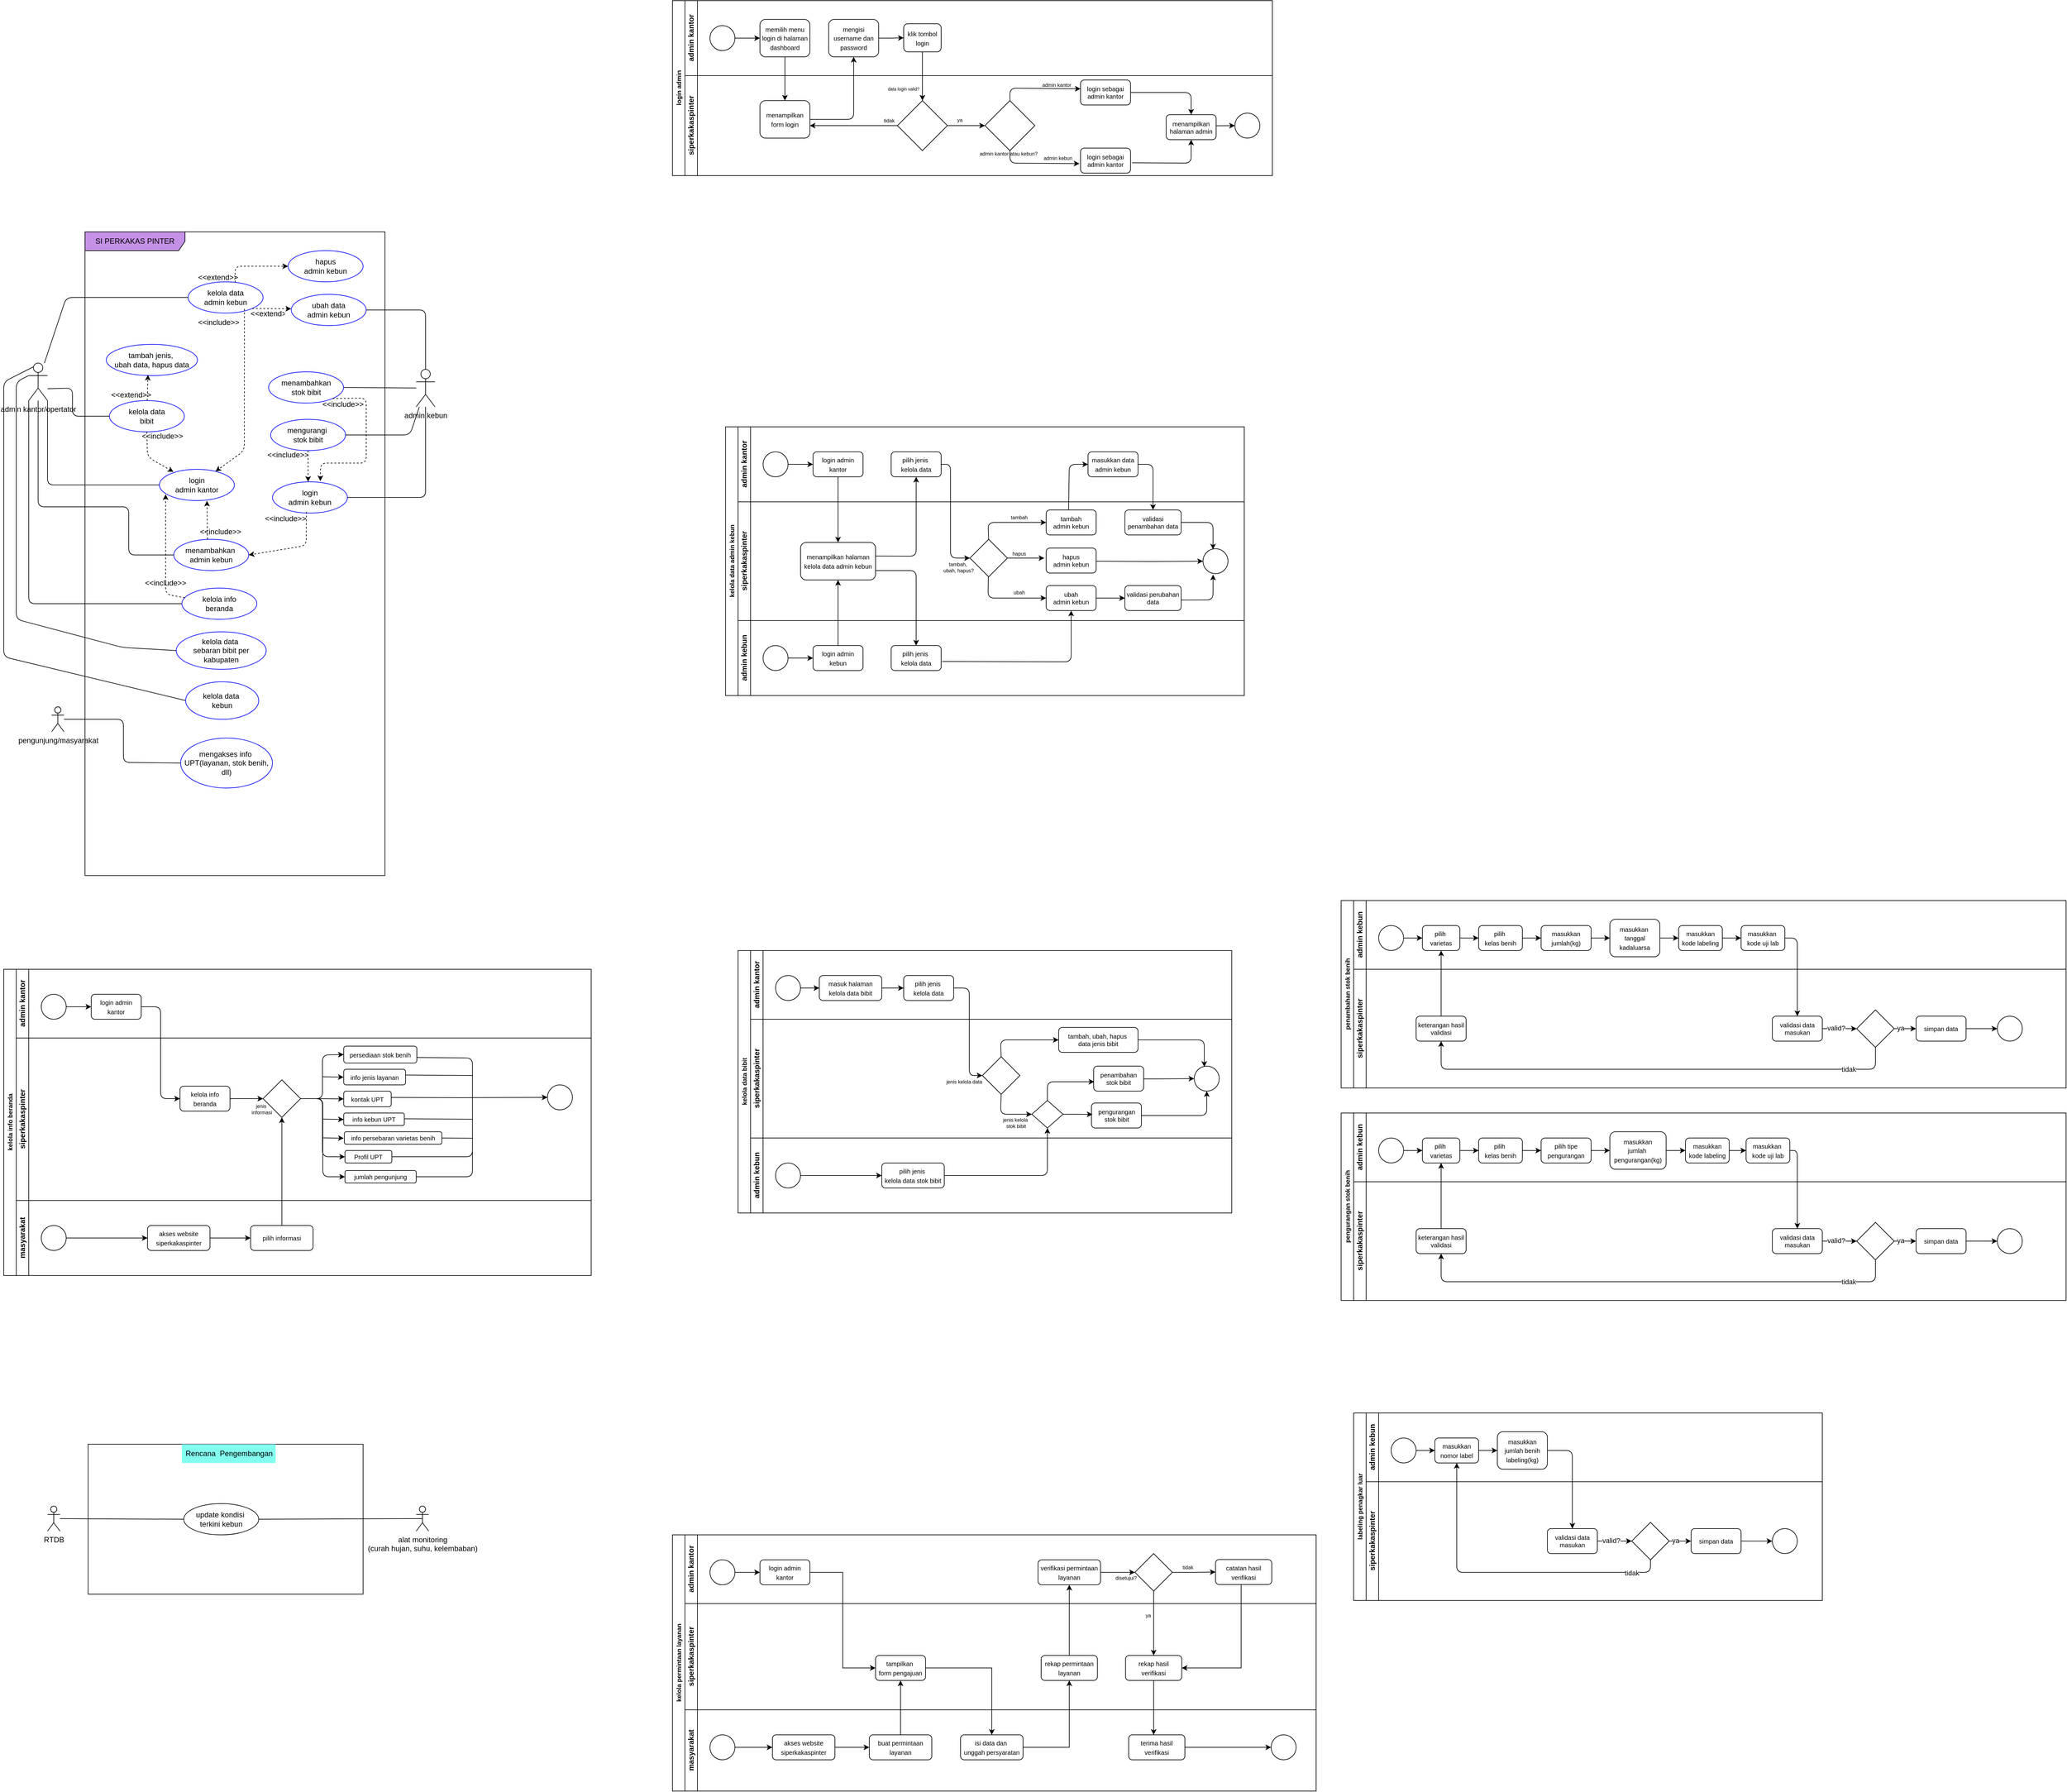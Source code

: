 <mxfile version="25.0.1" pages="2">
  <diagram name="BPMN" id="7mcct_nMjgWPXreTealT">
    <mxGraphModel dx="1433" dy="2344" grid="1" gridSize="10" guides="1" tooltips="1" connect="1" arrows="1" fold="1" page="1" pageScale="1" pageWidth="1100" pageHeight="850" math="0" shadow="0">
      <root>
        <mxCell id="0" />
        <mxCell id="1" parent="0" />
        <mxCell id="vww5mRkP5KJjSzzlBmqT-5" value="" style="rounded=0;whiteSpace=wrap;html=1;" parent="1" vertex="1">
          <mxGeometry x="205" y="920" width="440" height="240" as="geometry" />
        </mxCell>
        <mxCell id="1BV5uHkHaoKfISekXU2c-1" style="edgeStyle=none;curved=0;rounded=1;orthogonalLoop=1;jettySize=auto;html=1;entryX=0;entryY=0.5;entryDx=0;entryDy=0;fontSize=12;startSize=8;endSize=8;exitX=0.25;exitY=0.1;exitDx=0;exitDy=0;exitPerimeter=0;endArrow=none;endFill=0;" parent="1" source="vww5mRkP5KJjSzzlBmqT-1" target="wPXnm8vXPsguuOj80K1F-4" edge="1">
          <mxGeometry relative="1" as="geometry">
            <Array as="points">
              <mxPoint x="70" y="-780" />
              <mxPoint x="70" y="-340" />
            </Array>
          </mxGeometry>
        </mxCell>
        <mxCell id="vww5mRkP5KJjSzzlBmqT-1" value="admin kantor/opertator" style="shape=umlActor;verticalLabelPosition=bottom;verticalAlign=top;html=1;outlineConnect=0;" parent="1" vertex="1">
          <mxGeometry x="110" y="-810" width="30" height="60" as="geometry" />
        </mxCell>
        <mxCell id="vww5mRkP5KJjSzzlBmqT-2" value="admin kebun" style="shape=umlActor;verticalLabelPosition=bottom;verticalAlign=top;html=1;outlineConnect=0;" parent="1" vertex="1">
          <mxGeometry x="730" y="-800" width="30" height="60" as="geometry" />
        </mxCell>
        <mxCell id="vww5mRkP5KJjSzzlBmqT-6" value="Rencana&amp;nbsp; Pengembangan" style="text;strokeColor=none;fillColor=#82FFEE;align=left;verticalAlign=middle;spacingLeft=4;spacingRight=4;overflow=hidden;points=[[0,0.5],[1,0.5]];portConstraint=eastwest;rotatable=0;whiteSpace=wrap;html=1;" parent="1" vertex="1">
          <mxGeometry x="355" y="920" width="150" height="30" as="geometry" />
        </mxCell>
        <mxCell id="vww5mRkP5KJjSzzlBmqT-7" value="alat monitoring&lt;div&gt;(curah hujan, suhu, kelembaban)&lt;/div&gt;" style="shape=umlActor;verticalLabelPosition=bottom;verticalAlign=top;html=1;outlineConnect=0;" parent="1" vertex="1">
          <mxGeometry x="730" y="1019" width="20" height="40" as="geometry" />
        </mxCell>
        <mxCell id="vww5mRkP5KJjSzzlBmqT-8" value="menambahkan&amp;nbsp;&lt;div&gt;admin kebun&lt;/div&gt;" style="ellipse;whiteSpace=wrap;html=1;strokeColor=#0000FF;" parent="1" vertex="1">
          <mxGeometry x="342" y="-528" width="120" height="50" as="geometry" />
        </mxCell>
        <mxCell id="vww5mRkP5KJjSzzlBmqT-9" value="kelola data&lt;div&gt;admin kebun&lt;/div&gt;" style="ellipse;whiteSpace=wrap;html=1;strokeColor=#0000FF;shadow=0;" parent="1" vertex="1">
          <mxGeometry x="365" y="-940" width="120" height="50" as="geometry" />
        </mxCell>
        <mxCell id="vww5mRkP5KJjSzzlBmqT-10" value="pengunjung/masyarakat" style="shape=umlActor;verticalLabelPosition=bottom;verticalAlign=top;html=1;outlineConnect=0;" parent="1" vertex="1">
          <mxGeometry x="146.5" y="-260" width="20" height="40" as="geometry" />
        </mxCell>
        <mxCell id="vww5mRkP5KJjSzzlBmqT-13" value="login&lt;div&gt;admin kebun&lt;/div&gt;" style="ellipse;whiteSpace=wrap;html=1;strokeColor=#0000FF;" parent="1" vertex="1">
          <mxGeometry x="500" y="-620" width="120" height="50" as="geometry" />
        </mxCell>
        <mxCell id="vww5mRkP5KJjSzzlBmqT-14" value="" style="endArrow=none;html=1;rounded=1;entryX=1;entryY=0.5;entryDx=0;entryDy=0;endFill=0;curved=0;" parent="1" source="vww5mRkP5KJjSzzlBmqT-2" target="vww5mRkP5KJjSzzlBmqT-13" edge="1">
          <mxGeometry width="50" height="50" relative="1" as="geometry">
            <mxPoint x="400" y="-550" as="sourcePoint" />
            <mxPoint x="450" y="-600" as="targetPoint" />
            <Array as="points">
              <mxPoint x="745" y="-595" />
            </Array>
          </mxGeometry>
        </mxCell>
        <mxCell id="vww5mRkP5KJjSzzlBmqT-15" value="" style="endArrow=none;html=1;rounded=1;entryX=0;entryY=0.5;entryDx=0;entryDy=0;endFill=0;curved=0;" parent="1" source="vww5mRkP5KJjSzzlBmqT-1" target="vww5mRkP5KJjSzzlBmqT-8" edge="1">
          <mxGeometry width="50" height="50" relative="1" as="geometry">
            <mxPoint x="400" y="-550" as="sourcePoint" />
            <mxPoint x="360" y="-560" as="targetPoint" />
            <Array as="points">
              <mxPoint x="125" y="-580" />
              <mxPoint x="270" y="-580" />
              <mxPoint x="270" y="-503" />
            </Array>
          </mxGeometry>
        </mxCell>
        <mxCell id="vww5mRkP5KJjSzzlBmqT-17" value="" style="endArrow=classic;html=1;rounded=1;entryX=1;entryY=0.5;entryDx=0;entryDy=0;dashed=1;exitX=0.452;exitY=0.959;exitDx=0;exitDy=0;exitPerimeter=0;curved=0;" parent="1" source="vww5mRkP5KJjSzzlBmqT-13" target="vww5mRkP5KJjSzzlBmqT-8" edge="1">
          <mxGeometry width="50" height="50" relative="1" as="geometry">
            <mxPoint x="400" y="-540" as="sourcePoint" />
            <mxPoint x="450" y="-590" as="targetPoint" />
            <Array as="points">
              <mxPoint x="554" y="-518" />
            </Array>
          </mxGeometry>
        </mxCell>
        <mxCell id="vww5mRkP5KJjSzzlBmqT-18" value="&amp;lt;&amp;lt;include&amp;gt;&amp;gt;" style="text;strokeColor=none;fillColor=none;align=left;verticalAlign=middle;spacingLeft=4;spacingRight=4;overflow=hidden;points=[[0,0.5],[1,0.5]];portConstraint=eastwest;rotatable=0;whiteSpace=wrap;html=1;" parent="1" vertex="1">
          <mxGeometry x="482" y="-576" width="80" height="30" as="geometry" />
        </mxCell>
        <mxCell id="vww5mRkP5KJjSzzlBmqT-19" value="" style="endArrow=none;html=1;rounded=1;strokeColor=default;curved=0;startArrow=none;startFill=0;endFill=0;" parent="1" source="vww5mRkP5KJjSzzlBmqT-2" target="vww5mRkP5KJjSzzlBmqT-58" edge="1">
          <mxGeometry width="50" height="50" relative="1" as="geometry">
            <mxPoint x="740" y="-753" as="sourcePoint" />
            <mxPoint x="500" y="-635" as="targetPoint" />
            <Array as="points">
              <mxPoint x="745" y="-895" />
            </Array>
          </mxGeometry>
        </mxCell>
        <mxCell id="vww5mRkP5KJjSzzlBmqT-21" value="kelola info&lt;div&gt;beranda&lt;/div&gt;" style="ellipse;whiteSpace=wrap;html=1;strokeColor=#0000FF;" parent="1" vertex="1">
          <mxGeometry x="355" y="-450" width="120" height="50" as="geometry" />
        </mxCell>
        <mxCell id="vww5mRkP5KJjSzzlBmqT-22" value="" style="endArrow=none;html=1;rounded=1;curved=0;entryX=0;entryY=0.5;entryDx=0;entryDy=0;" parent="1" source="vww5mRkP5KJjSzzlBmqT-1" target="vww5mRkP5KJjSzzlBmqT-9" edge="1">
          <mxGeometry width="50" height="50" relative="1" as="geometry">
            <mxPoint x="410" y="-730" as="sourcePoint" />
            <mxPoint x="460" y="-780" as="targetPoint" />
            <Array as="points">
              <mxPoint x="170" y="-915" />
            </Array>
          </mxGeometry>
        </mxCell>
        <mxCell id="vww5mRkP5KJjSzzlBmqT-23" value="kelola data&lt;div&gt;bibit&lt;/div&gt;" style="ellipse;whiteSpace=wrap;html=1;strokeColor=#0000FF;" parent="1" vertex="1">
          <mxGeometry x="239" y="-750" width="120" height="50" as="geometry" />
        </mxCell>
        <mxCell id="vww5mRkP5KJjSzzlBmqT-24" value="login&lt;div&gt;admin kantor&lt;/div&gt;" style="ellipse;whiteSpace=wrap;html=1;strokeColor=#0000FF;" parent="1" vertex="1">
          <mxGeometry x="319" y="-640" width="120" height="50" as="geometry" />
        </mxCell>
        <mxCell id="vww5mRkP5KJjSzzlBmqT-25" value="&amp;lt;&amp;lt;include&amp;gt;&amp;gt;" style="text;strokeColor=none;fillColor=none;align=left;verticalAlign=middle;spacingLeft=4;spacingRight=4;overflow=hidden;points=[[0,0.5],[1,0.5]];portConstraint=eastwest;rotatable=0;whiteSpace=wrap;html=1;" parent="1" vertex="1">
          <mxGeometry x="378" y="-555" width="80" height="30" as="geometry" />
        </mxCell>
        <mxCell id="vww5mRkP5KJjSzzlBmqT-26" value="" style="endArrow=classic;html=1;rounded=0;entryX=0.435;entryY=1.006;entryDx=0;entryDy=0;dashed=1;exitX=0.25;exitY=0;exitDx=0;exitDy=0;exitPerimeter=0;entryPerimeter=0;" parent="1" edge="1">
          <mxGeometry width="50" height="50" relative="1" as="geometry">
            <mxPoint x="396" y="-528" as="sourcePoint" />
            <mxPoint x="395.2" y="-589.7" as="targetPoint" />
          </mxGeometry>
        </mxCell>
        <mxCell id="vww5mRkP5KJjSzzlBmqT-27" value="" style="endArrow=none;html=1;rounded=1;entryX=0;entryY=0.5;entryDx=0;entryDy=0;exitX=1;exitY=1;exitDx=0;exitDy=0;exitPerimeter=0;curved=0;" parent="1" source="vww5mRkP5KJjSzzlBmqT-1" target="vww5mRkP5KJjSzzlBmqT-24" edge="1">
          <mxGeometry width="50" height="50" relative="1" as="geometry">
            <mxPoint x="410" y="-500" as="sourcePoint" />
            <mxPoint x="460" y="-550" as="targetPoint" />
            <Array as="points">
              <mxPoint x="140" y="-615" />
            </Array>
          </mxGeometry>
        </mxCell>
        <mxCell id="vww5mRkP5KJjSzzlBmqT-28" value="" style="endArrow=none;html=1;rounded=1;exitX=0;exitY=0.5;exitDx=0;exitDy=0;curved=0;" parent="1" source="vww5mRkP5KJjSzzlBmqT-23" edge="1">
          <mxGeometry width="50" height="50" relative="1" as="geometry">
            <mxPoint x="410" y="-680" as="sourcePoint" />
            <mxPoint x="140" y="-769" as="targetPoint" />
            <Array as="points">
              <mxPoint x="180" y="-725" />
              <mxPoint x="180" y="-770" />
            </Array>
          </mxGeometry>
        </mxCell>
        <mxCell id="vww5mRkP5KJjSzzlBmqT-29" value="menambahkan&lt;div&gt;stok&amp;nbsp;&lt;span style=&quot;background-color: initial;&quot;&gt;bibit&lt;/span&gt;&lt;/div&gt;" style="ellipse;whiteSpace=wrap;html=1;strokeColor=#0000FF;" parent="1" vertex="1">
          <mxGeometry x="493.75" y="-796" width="120" height="50" as="geometry" />
        </mxCell>
        <mxCell id="vww5mRkP5KJjSzzlBmqT-30" value="mengurangi&amp;nbsp;&lt;div&gt;stok&amp;nbsp;&lt;span style=&quot;background-color: initial;&quot;&gt;bibit&lt;/span&gt;&lt;/div&gt;" style="ellipse;whiteSpace=wrap;html=1;strokeColor=#0000FF;" parent="1" vertex="1">
          <mxGeometry x="497" y="-720" width="120" height="50" as="geometry" />
        </mxCell>
        <mxCell id="vww5mRkP5KJjSzzlBmqT-31" value="update kondisi&amp;nbsp;&lt;div&gt;terkini kebun&lt;/div&gt;" style="ellipse;whiteSpace=wrap;html=1;" parent="1" vertex="1">
          <mxGeometry x="358" y="1015" width="120" height="50" as="geometry" />
        </mxCell>
        <mxCell id="vww5mRkP5KJjSzzlBmqT-33" value="mengakses info&amp;nbsp;&lt;div&gt;UPT(layanan, stok benih, dll)&lt;/div&gt;" style="ellipse;whiteSpace=wrap;html=1;strokeColor=#0000FF;" parent="1" vertex="1">
          <mxGeometry x="353" y="-210" width="147" height="80" as="geometry" />
        </mxCell>
        <mxCell id="vww5mRkP5KJjSzzlBmqT-34" value="" style="endArrow=none;html=1;rounded=1;entryX=0;entryY=0.5;entryDx=0;entryDy=0;curved=0;" parent="1" source="vww5mRkP5KJjSzzlBmqT-10" target="vww5mRkP5KJjSzzlBmqT-33" edge="1">
          <mxGeometry width="50" height="50" relative="1" as="geometry">
            <mxPoint x="441.5" y="-220" as="sourcePoint" />
            <mxPoint x="491.5" y="-270" as="targetPoint" />
            <Array as="points">
              <mxPoint x="261.5" y="-240" />
              <mxPoint x="261.5" y="-171" />
            </Array>
          </mxGeometry>
        </mxCell>
        <mxCell id="vww5mRkP5KJjSzzlBmqT-35" value="" style="endArrow=none;html=1;rounded=0;exitX=1;exitY=0.5;exitDx=0;exitDy=0;" parent="1" source="vww5mRkP5KJjSzzlBmqT-29" target="vww5mRkP5KJjSzzlBmqT-2" edge="1">
          <mxGeometry width="50" height="50" relative="1" as="geometry">
            <mxPoint x="410" y="-700" as="sourcePoint" />
            <mxPoint x="460" y="-750" as="targetPoint" />
          </mxGeometry>
        </mxCell>
        <mxCell id="vww5mRkP5KJjSzzlBmqT-36" value="" style="endArrow=none;html=1;rounded=1;exitX=1;exitY=0.5;exitDx=0;exitDy=0;curved=0;" parent="1" source="vww5mRkP5KJjSzzlBmqT-30" target="vww5mRkP5KJjSzzlBmqT-2" edge="1">
          <mxGeometry width="50" height="50" relative="1" as="geometry">
            <mxPoint x="560" y="-745" as="sourcePoint" />
            <mxPoint x="740" y="-759" as="targetPoint" />
            <Array as="points">
              <mxPoint x="720" y="-695" />
            </Array>
          </mxGeometry>
        </mxCell>
        <mxCell id="vww5mRkP5KJjSzzlBmqT-41" value="" style="endArrow=none;html=1;rounded=0;entryX=0.5;entryY=0.5;entryDx=0;entryDy=0;entryPerimeter=0;exitX=1;exitY=0.5;exitDx=0;exitDy=0;" parent="1" source="vww5mRkP5KJjSzzlBmqT-31" target="vww5mRkP5KJjSzzlBmqT-7" edge="1">
          <mxGeometry width="50" height="50" relative="1" as="geometry">
            <mxPoint x="370" y="1040" as="sourcePoint" />
            <mxPoint x="420" y="990" as="targetPoint" />
          </mxGeometry>
        </mxCell>
        <mxCell id="vww5mRkP5KJjSzzlBmqT-42" value="" style="endArrow=none;html=1;rounded=1;entryX=0;entryY=0.5;entryDx=0;entryDy=0;curved=0;exitX=0;exitY=1;exitDx=0;exitDy=0;exitPerimeter=0;" parent="1" source="vww5mRkP5KJjSzzlBmqT-1" target="vww5mRkP5KJjSzzlBmqT-21" edge="1">
          <mxGeometry width="50" height="50" relative="1" as="geometry">
            <mxPoint x="390" y="-710" as="sourcePoint" />
            <mxPoint x="440" y="-760" as="targetPoint" />
            <Array as="points">
              <mxPoint x="110" y="-425" />
            </Array>
          </mxGeometry>
        </mxCell>
        <mxCell id="vww5mRkP5KJjSzzlBmqT-43" value="" style="endArrow=classic;html=1;rounded=1;entryX=0.638;entryY=-0.023;entryDx=0;entryDy=0;dashed=1;exitX=1;exitY=1;exitDx=0;exitDy=0;entryPerimeter=0;curved=0;" parent="1" source="vww5mRkP5KJjSzzlBmqT-29" target="vww5mRkP5KJjSzzlBmqT-13" edge="1">
          <mxGeometry width="50" height="50" relative="1" as="geometry">
            <mxPoint x="527" y="-670" as="sourcePoint" />
            <mxPoint x="458" y="-567" as="targetPoint" />
            <Array as="points">
              <mxPoint x="650" y="-754" />
              <mxPoint x="650" y="-650" />
              <mxPoint x="577" y="-650" />
            </Array>
          </mxGeometry>
        </mxCell>
        <mxCell id="vww5mRkP5KJjSzzlBmqT-44" value="" style="endArrow=classic;html=1;rounded=0;dashed=1;exitX=0.5;exitY=1;exitDx=0;exitDy=0;" parent="1" source="vww5mRkP5KJjSzzlBmqT-30" edge="1">
          <mxGeometry width="50" height="50" relative="1" as="geometry">
            <mxPoint x="574" y="-572" as="sourcePoint" />
            <mxPoint x="557" y="-620" as="targetPoint" />
          </mxGeometry>
        </mxCell>
        <mxCell id="vww5mRkP5KJjSzzlBmqT-45" value="&amp;lt;&amp;lt;include&amp;gt;&amp;gt;" style="text;strokeColor=none;fillColor=none;align=left;verticalAlign=middle;spacingLeft=4;spacingRight=4;overflow=hidden;points=[[0,0.5],[1,0.5]];portConstraint=eastwest;rotatable=0;whiteSpace=wrap;html=1;" parent="1" vertex="1">
          <mxGeometry x="574" y="-759" width="80" height="30" as="geometry" />
        </mxCell>
        <mxCell id="vww5mRkP5KJjSzzlBmqT-46" value="&amp;lt;&amp;lt;include&amp;gt;&amp;gt;" style="text;strokeColor=none;fillColor=none;align=left;verticalAlign=middle;spacingLeft=4;spacingRight=4;overflow=hidden;points=[[0,0.5],[1,0.5]];portConstraint=eastwest;rotatable=0;whiteSpace=wrap;html=1;" parent="1" vertex="1">
          <mxGeometry x="486" y="-678" width="80" height="30" as="geometry" />
        </mxCell>
        <mxCell id="vww5mRkP5KJjSzzlBmqT-47" value="SI PERKAKAS PINTER" style="shape=umlFrame;whiteSpace=wrap;html=1;pointerEvents=0;fillColor=#C491E6;width=160;height=30;" parent="1" vertex="1">
          <mxGeometry x="200" y="-1020" width="480" height="1030" as="geometry" />
        </mxCell>
        <mxCell id="vww5mRkP5KJjSzzlBmqT-52" value="tambah jenis,&amp;nbsp;&lt;div&gt;ubah data,&amp;nbsp;&lt;span style=&quot;background-color: initial;&quot;&gt;hapus data&lt;/span&gt;&lt;/div&gt;" style="ellipse;whiteSpace=wrap;html=1;strokeColor=#0000FF;" parent="1" vertex="1">
          <mxGeometry x="234" y="-840" width="146" height="50" as="geometry" />
        </mxCell>
        <mxCell id="vww5mRkP5KJjSzzlBmqT-53" value="" style="endArrow=classic;html=1;rounded=0;entryX=0.457;entryY=0.978;entryDx=0;entryDy=0;entryPerimeter=0;dashed=1;" parent="1" source="vww5mRkP5KJjSzzlBmqT-23" target="vww5mRkP5KJjSzzlBmqT-52" edge="1">
          <mxGeometry width="50" height="50" relative="1" as="geometry">
            <mxPoint x="370" y="-670" as="sourcePoint" />
            <mxPoint x="420" y="-720" as="targetPoint" />
          </mxGeometry>
        </mxCell>
        <mxCell id="vww5mRkP5KJjSzzlBmqT-58" value="ubah data&lt;div&gt;admin kebun&lt;/div&gt;" style="ellipse;whiteSpace=wrap;html=1;strokeColor=#0000FF;" parent="1" vertex="1">
          <mxGeometry x="530" y="-920" width="120" height="50" as="geometry" />
        </mxCell>
        <mxCell id="vww5mRkP5KJjSzzlBmqT-59" value="" style="endArrow=classic;html=1;rounded=0;entryX=-0.001;entryY=0.46;entryDx=0;entryDy=0;dashed=1;exitX=1;exitY=1;exitDx=0;exitDy=0;entryPerimeter=0;" parent="1" source="vww5mRkP5KJjSzzlBmqT-9" target="vww5mRkP5KJjSzzlBmqT-58" edge="1">
          <mxGeometry width="50" height="50" relative="1" as="geometry">
            <mxPoint x="360" y="-702" as="sourcePoint" />
            <mxPoint x="504" y="-755" as="targetPoint" />
          </mxGeometry>
        </mxCell>
        <mxCell id="vww5mRkP5KJjSzzlBmqT-60" value="hapus&lt;div&gt;admin kebun&lt;/div&gt;" style="ellipse;whiteSpace=wrap;html=1;strokeColor=#0000FF;" parent="1" vertex="1">
          <mxGeometry x="525" y="-990" width="120" height="50" as="geometry" />
        </mxCell>
        <mxCell id="vww5mRkP5KJjSzzlBmqT-61" value="" style="endArrow=classic;html=1;rounded=1;entryX=0;entryY=0.5;entryDx=0;entryDy=0;dashed=1;exitX=0.628;exitY=0.012;exitDx=0;exitDy=0;exitPerimeter=0;curved=0;" parent="1" source="vww5mRkP5KJjSzzlBmqT-9" target="vww5mRkP5KJjSzzlBmqT-60" edge="1">
          <mxGeometry width="50" height="50" relative="1" as="geometry">
            <mxPoint x="460" y="-870" as="sourcePoint" />
            <mxPoint x="540" y="-885" as="targetPoint" />
            <Array as="points">
              <mxPoint x="440" y="-965" />
            </Array>
          </mxGeometry>
        </mxCell>
        <mxCell id="vww5mRkP5KJjSzzlBmqT-62" value="&amp;lt;&amp;lt;extend&amp;gt;&amp;gt;" style="text;strokeColor=none;fillColor=none;align=left;verticalAlign=middle;spacingLeft=4;spacingRight=4;overflow=hidden;points=[[0,0.5],[1,0.5]];portConstraint=eastwest;rotatable=0;whiteSpace=wrap;html=1;" parent="1" vertex="1">
          <mxGeometry x="459" y="-904" width="65" height="30" as="geometry" />
        </mxCell>
        <mxCell id="vww5mRkP5KJjSzzlBmqT-63" value="&amp;lt;&amp;lt;extend&amp;gt;&amp;gt;" style="text;strokeColor=none;fillColor=none;align=left;verticalAlign=middle;spacingLeft=4;spacingRight=4;overflow=hidden;points=[[0,0.5],[1,0.5]];portConstraint=eastwest;rotatable=0;whiteSpace=wrap;html=1;" parent="1" vertex="1">
          <mxGeometry x="375" y="-962" width="80" height="30" as="geometry" />
        </mxCell>
        <mxCell id="vww5mRkP5KJjSzzlBmqT-65" value="" style="curved=0;endArrow=classic;html=1;rounded=1;dashed=1;" parent="1" source="vww5mRkP5KJjSzzlBmqT-21" edge="1">
          <mxGeometry width="50" height="50" relative="1" as="geometry">
            <mxPoint x="258.754" y="-869.995" as="sourcePoint" />
            <mxPoint x="329" y="-600" as="targetPoint" />
            <Array as="points">
              <mxPoint x="329" y="-440" />
            </Array>
          </mxGeometry>
        </mxCell>
        <mxCell id="vww5mRkP5KJjSzzlBmqT-66" value="&amp;lt;&amp;lt;include&amp;gt;&amp;gt;" style="text;strokeColor=none;fillColor=none;align=left;verticalAlign=middle;spacingLeft=4;spacingRight=4;overflow=hidden;points=[[0,0.5],[1,0.5]];portConstraint=eastwest;rotatable=0;whiteSpace=wrap;html=1;" parent="1" vertex="1">
          <mxGeometry x="290" y="-470" width="80" height="23" as="geometry" />
        </mxCell>
        <mxCell id="vww5mRkP5KJjSzzlBmqT-68" value="" style="endArrow=classic;html=1;rounded=1;dashed=1;exitX=0.751;exitY=0.863;exitDx=0;exitDy=0;exitPerimeter=0;curved=0;" parent="1" source="vww5mRkP5KJjSzzlBmqT-9" target="vww5mRkP5KJjSzzlBmqT-24" edge="1">
          <mxGeometry width="50" height="50" relative="1" as="geometry">
            <mxPoint x="420" y="-700" as="sourcePoint" />
            <mxPoint x="470" y="-750" as="targetPoint" />
            <Array as="points">
              <mxPoint x="455" y="-670" />
            </Array>
          </mxGeometry>
        </mxCell>
        <mxCell id="vww5mRkP5KJjSzzlBmqT-70" value="&amp;lt;&amp;lt;include&amp;gt;&amp;gt;" style="text;strokeColor=none;fillColor=none;align=left;verticalAlign=middle;spacingLeft=4;spacingRight=4;overflow=hidden;points=[[0,0.5],[1,0.5]];portConstraint=eastwest;rotatable=0;whiteSpace=wrap;html=1;" parent="1" vertex="1">
          <mxGeometry x="375" y="-890" width="80" height="30" as="geometry" />
        </mxCell>
        <mxCell id="vww5mRkP5KJjSzzlBmqT-71" value="&amp;lt;&amp;lt;extend&amp;gt;&amp;gt;" style="text;strokeColor=none;fillColor=none;align=left;verticalAlign=middle;spacingLeft=4;spacingRight=4;overflow=hidden;points=[[0,0.5],[1,0.5]];portConstraint=eastwest;rotatable=0;whiteSpace=wrap;html=1;" parent="1" vertex="1">
          <mxGeometry x="236" y="-774" width="80" height="30" as="geometry" />
        </mxCell>
        <mxCell id="vww5mRkP5KJjSzzlBmqT-72" value="" style="endArrow=classic;html=1;rounded=1;entryX=0.188;entryY=0.082;entryDx=0;entryDy=0;entryPerimeter=0;dashed=1;exitX=0.5;exitY=1;exitDx=0;exitDy=0;curved=0;" parent="1" source="vww5mRkP5KJjSzzlBmqT-23" target="vww5mRkP5KJjSzzlBmqT-24" edge="1">
          <mxGeometry width="50" height="50" relative="1" as="geometry">
            <mxPoint x="309" y="-740" as="sourcePoint" />
            <mxPoint x="310" y="-780" as="targetPoint" />
            <Array as="points">
              <mxPoint x="300" y="-660" />
            </Array>
          </mxGeometry>
        </mxCell>
        <mxCell id="vww5mRkP5KJjSzzlBmqT-73" value="&amp;lt;&amp;lt;include&amp;gt;&amp;gt;" style="text;strokeColor=none;fillColor=none;align=left;verticalAlign=middle;spacingLeft=4;spacingRight=4;overflow=hidden;points=[[0,0.5],[1,0.5]];portConstraint=eastwest;rotatable=0;whiteSpace=wrap;html=1;" parent="1" vertex="1">
          <mxGeometry x="285" y="-708" width="80" height="30" as="geometry" />
        </mxCell>
        <mxCell id="vww5mRkP5KJjSzzlBmqT-74" value="RTDB" style="shape=umlActor;verticalLabelPosition=bottom;verticalAlign=top;html=1;outlineConnect=0;" parent="1" vertex="1">
          <mxGeometry x="140" y="1019" width="20" height="40" as="geometry" />
        </mxCell>
        <mxCell id="vww5mRkP5KJjSzzlBmqT-75" value="" style="endArrow=none;html=1;rounded=0;entryX=0;entryY=0.5;entryDx=0;entryDy=0;" parent="1" source="vww5mRkP5KJjSzzlBmqT-74" target="vww5mRkP5KJjSzzlBmqT-31" edge="1">
          <mxGeometry width="50" height="50" relative="1" as="geometry">
            <mxPoint x="420" y="1010" as="sourcePoint" />
            <mxPoint x="470" y="960" as="targetPoint" />
          </mxGeometry>
        </mxCell>
        <mxCell id="vGCxcVu6d6boPYqGfY3t-1" value="login admin" style="swimlane;html=1;childLayout=stackLayout;resizeParent=1;resizeParentMax=0;horizontal=0;startSize=20;horizontalStack=0;fontSize=10;" parent="1" vertex="1">
          <mxGeometry x="1140" y="-1390" width="960" height="280" as="geometry" />
        </mxCell>
        <mxCell id="vGCxcVu6d6boPYqGfY3t-2" value="" style="edgeStyle=orthogonalEdgeStyle;rounded=0;orthogonalLoop=1;jettySize=auto;html=1;endArrow=classic;endFill=1;" parent="vGCxcVu6d6boPYqGfY3t-1" source="vGCxcVu6d6boPYqGfY3t-6" target="vGCxcVu6d6boPYqGfY3t-11" edge="1">
          <mxGeometry relative="1" as="geometry" />
        </mxCell>
        <mxCell id="vGCxcVu6d6boPYqGfY3t-3" value="admin kantor" style="swimlane;html=1;startSize=20;horizontal=0;" parent="vGCxcVu6d6boPYqGfY3t-1" vertex="1">
          <mxGeometry x="20" width="940" height="120" as="geometry" />
        </mxCell>
        <mxCell id="vGCxcVu6d6boPYqGfY3t-4" value="" style="edgeStyle=orthogonalEdgeStyle;rounded=0;orthogonalLoop=1;jettySize=auto;html=1;" parent="vGCxcVu6d6boPYqGfY3t-3" source="vGCxcVu6d6boPYqGfY3t-5" target="vGCxcVu6d6boPYqGfY3t-6" edge="1">
          <mxGeometry relative="1" as="geometry" />
        </mxCell>
        <mxCell id="vGCxcVu6d6boPYqGfY3t-5" value="" style="ellipse;whiteSpace=wrap;html=1;" parent="vGCxcVu6d6boPYqGfY3t-3" vertex="1">
          <mxGeometry x="40" y="40" width="40" height="40" as="geometry" />
        </mxCell>
        <mxCell id="vGCxcVu6d6boPYqGfY3t-6" value="&lt;font style=&quot;font-size: 10px;&quot;&gt;memilih menu login di halaman dashboard&lt;/font&gt;" style="rounded=1;whiteSpace=wrap;html=1;fontFamily=Helvetica;fontSize=12;fontColor=#000000;align=center;" parent="vGCxcVu6d6boPYqGfY3t-3" vertex="1">
          <mxGeometry x="120" y="30" width="80" height="60" as="geometry" />
        </mxCell>
        <mxCell id="vGCxcVu6d6boPYqGfY3t-7" value="" style="edgeStyle=orthogonalEdgeStyle;rounded=0;orthogonalLoop=1;jettySize=auto;html=1;" parent="vGCxcVu6d6boPYqGfY3t-3" source="vGCxcVu6d6boPYqGfY3t-8" target="vGCxcVu6d6boPYqGfY3t-9" edge="1">
          <mxGeometry relative="1" as="geometry" />
        </mxCell>
        <mxCell id="vGCxcVu6d6boPYqGfY3t-8" value="&lt;font style=&quot;font-size: 10px;&quot;&gt;mengisi username dan password&lt;/font&gt;" style="rounded=1;whiteSpace=wrap;html=1;fontColor=#000000;" parent="vGCxcVu6d6boPYqGfY3t-3" vertex="1">
          <mxGeometry x="230" y="30" width="80" height="60" as="geometry" />
        </mxCell>
        <mxCell id="vGCxcVu6d6boPYqGfY3t-9" value="&lt;font style=&quot;font-size: 10px;&quot;&gt;klik tombol login&lt;/font&gt;" style="whiteSpace=wrap;html=1;fontColor=#000000;rounded=1;" parent="vGCxcVu6d6boPYqGfY3t-3" vertex="1">
          <mxGeometry x="350" y="37" width="60" height="45" as="geometry" />
        </mxCell>
        <mxCell id="vGCxcVu6d6boPYqGfY3t-10" value="siperkakaspinter" style="swimlane;html=1;startSize=20;horizontal=0;" parent="vGCxcVu6d6boPYqGfY3t-1" vertex="1">
          <mxGeometry x="20" y="120" width="940" height="160" as="geometry" />
        </mxCell>
        <mxCell id="vGCxcVu6d6boPYqGfY3t-11" value="&lt;font style=&quot;font-size: 10px;&quot;&gt;menampilkan form login&lt;/font&gt;" style="rounded=1;whiteSpace=wrap;html=1;fontFamily=Helvetica;fontSize=12;fontColor=#000000;align=center;" parent="vGCxcVu6d6boPYqGfY3t-10" vertex="1">
          <mxGeometry x="120" y="40" width="80" height="60" as="geometry" />
        </mxCell>
        <mxCell id="vGCxcVu6d6boPYqGfY3t-12" value="" style="edgeStyle=orthogonalEdgeStyle;rounded=0;orthogonalLoop=1;jettySize=auto;html=1;entryX=0.997;entryY=0.667;entryDx=0;entryDy=0;entryPerimeter=0;" parent="vGCxcVu6d6boPYqGfY3t-10" source="vGCxcVu6d6boPYqGfY3t-14" target="vGCxcVu6d6boPYqGfY3t-11" edge="1">
          <mxGeometry relative="1" as="geometry">
            <mxPoint x="280" y="80" as="targetPoint" />
          </mxGeometry>
        </mxCell>
        <mxCell id="vGCxcVu6d6boPYqGfY3t-13" value="" style="edgeStyle=orthogonalEdgeStyle;rounded=0;orthogonalLoop=1;jettySize=auto;html=1;" parent="vGCxcVu6d6boPYqGfY3t-10" source="vGCxcVu6d6boPYqGfY3t-14" target="vGCxcVu6d6boPYqGfY3t-19" edge="1">
          <mxGeometry relative="1" as="geometry" />
        </mxCell>
        <mxCell id="vGCxcVu6d6boPYqGfY3t-14" value="" style="rhombus;whiteSpace=wrap;html=1;fontColor=#000000;rounded=0;" parent="vGCxcVu6d6boPYqGfY3t-10" vertex="1">
          <mxGeometry x="340" y="40" width="80" height="80" as="geometry" />
        </mxCell>
        <mxCell id="vGCxcVu6d6boPYqGfY3t-15" value="&lt;font style=&quot;font-size: 7px;&quot;&gt;data login valid?&lt;/font&gt;" style="text;html=1;align=center;verticalAlign=middle;whiteSpace=wrap;rounded=0;" parent="vGCxcVu6d6boPYqGfY3t-10" vertex="1">
          <mxGeometry x="320" y="10" width="60" height="20" as="geometry" />
        </mxCell>
        <mxCell id="vGCxcVu6d6boPYqGfY3t-16" value="&lt;font style=&quot;font-size: 8px;&quot;&gt;tidak&lt;/font&gt;" style="text;html=1;align=center;verticalAlign=middle;whiteSpace=wrap;rounded=0;" parent="vGCxcVu6d6boPYqGfY3t-10" vertex="1">
          <mxGeometry x="307" y="63" width="40" height="15" as="geometry" />
        </mxCell>
        <mxCell id="vGCxcVu6d6boPYqGfY3t-17" value="&lt;font style=&quot;font-size: 8px;&quot;&gt;ya&lt;/font&gt;" style="text;html=1;align=center;verticalAlign=middle;whiteSpace=wrap;rounded=0;" parent="vGCxcVu6d6boPYqGfY3t-10" vertex="1">
          <mxGeometry x="420" y="62.5" width="40" height="15" as="geometry" />
        </mxCell>
        <mxCell id="vGCxcVu6d6boPYqGfY3t-18" value="menampilkan halaman admin" style="whiteSpace=wrap;html=1;fontColor=#000000;rounded=1;fontSize=10;" parent="vGCxcVu6d6boPYqGfY3t-10" vertex="1">
          <mxGeometry x="770" y="62.5" width="80" height="40" as="geometry" />
        </mxCell>
        <mxCell id="vGCxcVu6d6boPYqGfY3t-19" value="" style="rhombus;whiteSpace=wrap;html=1;fontColor=#000000;rounded=0;" parent="vGCxcVu6d6boPYqGfY3t-10" vertex="1">
          <mxGeometry x="480" y="40" width="80" height="80" as="geometry" />
        </mxCell>
        <mxCell id="vGCxcVu6d6boPYqGfY3t-20" value="" style="endArrow=classic;html=1;rounded=1;exitX=0.5;exitY=1;exitDx=0;exitDy=0;entryX=-0.022;entryY=0.62;entryDx=0;entryDy=0;entryPerimeter=0;curved=0;" parent="vGCxcVu6d6boPYqGfY3t-10" source="vGCxcVu6d6boPYqGfY3t-19" target="vGCxcVu6d6boPYqGfY3t-26" edge="1">
          <mxGeometry width="50" height="50" relative="1" as="geometry">
            <mxPoint x="520" y="150" as="sourcePoint" />
            <mxPoint x="630" y="140" as="targetPoint" />
            <Array as="points">
              <mxPoint x="520" y="140" />
            </Array>
          </mxGeometry>
        </mxCell>
        <mxCell id="vGCxcVu6d6boPYqGfY3t-21" value="&lt;font style=&quot;font-size: 8px;&quot;&gt;admin kantor atau kebun?&lt;/font&gt;" style="text;html=1;align=center;verticalAlign=middle;whiteSpace=wrap;rounded=0;fontSize=8;" parent="vGCxcVu6d6boPYqGfY3t-10" vertex="1">
          <mxGeometry x="463" y="110" width="110" height="30" as="geometry" />
        </mxCell>
        <mxCell id="vGCxcVu6d6boPYqGfY3t-22" value="" style="ellipse;whiteSpace=wrap;html=1;" parent="vGCxcVu6d6boPYqGfY3t-10" vertex="1">
          <mxGeometry x="880" y="60" width="40" height="40" as="geometry" />
        </mxCell>
        <mxCell id="vGCxcVu6d6boPYqGfY3t-23" value="" style="endArrow=classic;html=1;rounded=0;entryX=0;entryY=0.5;entryDx=0;entryDy=0;exitX=0.999;exitY=0.445;exitDx=0;exitDy=0;exitPerimeter=0;" parent="vGCxcVu6d6boPYqGfY3t-10" source="vGCxcVu6d6boPYqGfY3t-18" target="vGCxcVu6d6boPYqGfY3t-22" edge="1">
          <mxGeometry width="50" height="50" relative="1" as="geometry">
            <mxPoint x="580" y="60" as="sourcePoint" />
            <mxPoint x="630" y="10" as="targetPoint" />
          </mxGeometry>
        </mxCell>
        <mxCell id="vGCxcVu6d6boPYqGfY3t-24" value="&lt;font style=&quot;font-size: 8px;&quot;&gt;admin kantor&lt;/font&gt;" style="text;html=1;align=center;verticalAlign=middle;whiteSpace=wrap;rounded=0;fontSize=8;" parent="vGCxcVu6d6boPYqGfY3t-10" vertex="1">
          <mxGeometry x="565" y="7" width="60" height="15" as="geometry" />
        </mxCell>
        <mxCell id="vGCxcVu6d6boPYqGfY3t-25" value="login sebagai admin kantor" style="whiteSpace=wrap;html=1;fontColor=#000000;rounded=1;fontSize=10;" parent="vGCxcVu6d6boPYqGfY3t-10" vertex="1">
          <mxGeometry x="633" y="7" width="80" height="40" as="geometry" />
        </mxCell>
        <mxCell id="vGCxcVu6d6boPYqGfY3t-26" value="login sebagai admin kantor" style="whiteSpace=wrap;html=1;fontColor=#000000;rounded=1;fontSize=10;" parent="vGCxcVu6d6boPYqGfY3t-10" vertex="1">
          <mxGeometry x="633" y="116" width="80" height="40" as="geometry" />
        </mxCell>
        <mxCell id="vGCxcVu6d6boPYqGfY3t-27" value="" style="endArrow=classic;html=1;rounded=1;exitX=0.5;exitY=0;exitDx=0;exitDy=0;curved=0;entryX=0.001;entryY=0.352;entryDx=0;entryDy=0;entryPerimeter=0;" parent="vGCxcVu6d6boPYqGfY3t-10" source="vGCxcVu6d6boPYqGfY3t-19" target="vGCxcVu6d6boPYqGfY3t-25" edge="1">
          <mxGeometry width="50" height="50" relative="1" as="geometry">
            <mxPoint x="522" y="-5" as="sourcePoint" />
            <mxPoint x="630" y="23" as="targetPoint" />
            <Array as="points">
              <mxPoint x="520" y="20" />
            </Array>
          </mxGeometry>
        </mxCell>
        <mxCell id="vGCxcVu6d6boPYqGfY3t-28" value="&lt;font style=&quot;font-size: 8px;&quot;&gt;admin kebun&lt;/font&gt;" style="text;html=1;align=center;verticalAlign=middle;whiteSpace=wrap;rounded=0;fontSize=8;" parent="vGCxcVu6d6boPYqGfY3t-10" vertex="1">
          <mxGeometry x="567" y="124.5" width="60" height="15" as="geometry" />
        </mxCell>
        <mxCell id="vGCxcVu6d6boPYqGfY3t-29" value="" style="endArrow=classic;html=1;rounded=1;entryX=0.5;entryY=0;entryDx=0;entryDy=0;exitX=1;exitY=0.5;exitDx=0;exitDy=0;curved=0;" parent="vGCxcVu6d6boPYqGfY3t-10" source="vGCxcVu6d6boPYqGfY3t-25" target="vGCxcVu6d6boPYqGfY3t-18" edge="1">
          <mxGeometry width="50" height="50" relative="1" as="geometry">
            <mxPoint x="600" y="170" as="sourcePoint" />
            <mxPoint x="650" y="120" as="targetPoint" />
            <Array as="points">
              <mxPoint x="810" y="27" />
            </Array>
          </mxGeometry>
        </mxCell>
        <mxCell id="vGCxcVu6d6boPYqGfY3t-30" value="" style="endArrow=classic;html=1;rounded=1;entryX=0.5;entryY=1;entryDx=0;entryDy=0;exitX=1.03;exitY=0.586;exitDx=0;exitDy=0;exitPerimeter=0;curved=0;" parent="vGCxcVu6d6boPYqGfY3t-10" source="vGCxcVu6d6boPYqGfY3t-26" target="vGCxcVu6d6boPYqGfY3t-18" edge="1">
          <mxGeometry width="50" height="50" relative="1" as="geometry">
            <mxPoint x="600" y="170" as="sourcePoint" />
            <mxPoint x="650" y="120" as="targetPoint" />
            <Array as="points">
              <mxPoint x="810" y="140" />
            </Array>
          </mxGeometry>
        </mxCell>
        <mxCell id="vGCxcVu6d6boPYqGfY3t-31" value="" style="edgeStyle=orthogonalEdgeStyle;rounded=1;orthogonalLoop=1;jettySize=auto;html=1;curved=0;" parent="vGCxcVu6d6boPYqGfY3t-1" source="vGCxcVu6d6boPYqGfY3t-11" target="vGCxcVu6d6boPYqGfY3t-8" edge="1">
          <mxGeometry relative="1" as="geometry" />
        </mxCell>
        <mxCell id="vGCxcVu6d6boPYqGfY3t-32" value="" style="edgeStyle=orthogonalEdgeStyle;rounded=0;orthogonalLoop=1;jettySize=auto;html=1;" parent="vGCxcVu6d6boPYqGfY3t-1" source="vGCxcVu6d6boPYqGfY3t-9" target="vGCxcVu6d6boPYqGfY3t-14" edge="1">
          <mxGeometry relative="1" as="geometry">
            <mxPoint x="400" y="160" as="targetPoint" />
          </mxGeometry>
        </mxCell>
        <mxCell id="X9jyHymTiHIncxpGgTqO-2" value="kelola data admin kebun" style="swimlane;html=1;childLayout=stackLayout;resizeParent=1;resizeParentMax=0;horizontal=0;startSize=20;horizontalStack=0;fontSize=10;" parent="1" vertex="1">
          <mxGeometry x="1225" y="-708" width="830" height="430" as="geometry" />
        </mxCell>
        <mxCell id="X9jyHymTiHIncxpGgTqO-3" value="" style="edgeStyle=orthogonalEdgeStyle;rounded=0;orthogonalLoop=1;jettySize=auto;html=1;endArrow=classic;endFill=1;" parent="X9jyHymTiHIncxpGgTqO-2" source="X9jyHymTiHIncxpGgTqO-7" target="X9jyHymTiHIncxpGgTqO-12" edge="1">
          <mxGeometry relative="1" as="geometry" />
        </mxCell>
        <mxCell id="X9jyHymTiHIncxpGgTqO-4" value="admin kantor" style="swimlane;html=1;startSize=20;horizontal=0;" parent="X9jyHymTiHIncxpGgTqO-2" vertex="1">
          <mxGeometry x="20" width="810" height="120" as="geometry" />
        </mxCell>
        <mxCell id="X9jyHymTiHIncxpGgTqO-5" value="" style="edgeStyle=orthogonalEdgeStyle;rounded=0;orthogonalLoop=1;jettySize=auto;html=1;" parent="X9jyHymTiHIncxpGgTqO-4" source="X9jyHymTiHIncxpGgTqO-6" target="X9jyHymTiHIncxpGgTqO-7" edge="1">
          <mxGeometry relative="1" as="geometry" />
        </mxCell>
        <mxCell id="X9jyHymTiHIncxpGgTqO-6" value="" style="ellipse;whiteSpace=wrap;html=1;" parent="X9jyHymTiHIncxpGgTqO-4" vertex="1">
          <mxGeometry x="40" y="40" width="40" height="40" as="geometry" />
        </mxCell>
        <mxCell id="X9jyHymTiHIncxpGgTqO-7" value="&lt;font style=&quot;font-size: 10px;&quot;&gt;login admin kantor&lt;/font&gt;" style="rounded=1;whiteSpace=wrap;html=1;fontFamily=Helvetica;fontSize=12;fontColor=#000000;align=center;" parent="X9jyHymTiHIncxpGgTqO-4" vertex="1">
          <mxGeometry x="120" y="40" width="80" height="40" as="geometry" />
        </mxCell>
        <mxCell id="X9jyHymTiHIncxpGgTqO-37" value="&lt;font style=&quot;font-size: 10px;&quot;&gt;pilih jenis&amp;nbsp;&lt;/font&gt;&lt;div&gt;&lt;font style=&quot;font-size: 10px;&quot;&gt;kelola data&lt;/font&gt;&lt;/div&gt;" style="rounded=1;whiteSpace=wrap;html=1;fontFamily=Helvetica;fontSize=12;fontColor=#000000;align=center;" parent="X9jyHymTiHIncxpGgTqO-4" vertex="1">
          <mxGeometry x="245" y="40" width="80" height="40" as="geometry" />
        </mxCell>
        <mxCell id="vTM4mkaadCfJC5KGGH6D-39" value="&lt;span style=&quot;font-size: 10px;&quot;&gt;masukkan data admin kebun&lt;/span&gt;" style="rounded=1;whiteSpace=wrap;html=1;fontFamily=Helvetica;fontSize=12;fontColor=#000000;align=center;" parent="X9jyHymTiHIncxpGgTqO-4" vertex="1">
          <mxGeometry x="560" y="40" width="80" height="40" as="geometry" />
        </mxCell>
        <mxCell id="X9jyHymTiHIncxpGgTqO-11" value="siperkakaspinter" style="swimlane;html=1;startSize=20;horizontal=0;" parent="X9jyHymTiHIncxpGgTqO-2" vertex="1">
          <mxGeometry x="20" y="120" width="810" height="190" as="geometry" />
        </mxCell>
        <mxCell id="X9jyHymTiHIncxpGgTqO-12" value="&lt;font style=&quot;font-size: 10px;&quot;&gt;menampilkan halaman kelola data admin kebun&lt;/font&gt;" style="rounded=1;whiteSpace=wrap;html=1;fontFamily=Helvetica;fontSize=12;fontColor=#000000;align=center;" parent="X9jyHymTiHIncxpGgTqO-11" vertex="1">
          <mxGeometry x="100" y="65" width="120" height="60" as="geometry" />
        </mxCell>
        <mxCell id="X9jyHymTiHIncxpGgTqO-23" value="" style="ellipse;whiteSpace=wrap;html=1;" parent="X9jyHymTiHIncxpGgTqO-11" vertex="1">
          <mxGeometry x="744" y="75" width="40" height="40" as="geometry" />
        </mxCell>
        <mxCell id="X9jyHymTiHIncxpGgTqO-25" value="&lt;font style=&quot;font-size: 8px;&quot;&gt;tambah&lt;/font&gt;" style="text;html=1;align=center;verticalAlign=middle;whiteSpace=wrap;rounded=0;fontSize=8;" parent="X9jyHymTiHIncxpGgTqO-11" vertex="1">
          <mxGeometry x="420" y="17" width="60" height="15" as="geometry" />
        </mxCell>
        <mxCell id="X9jyHymTiHIncxpGgTqO-26" value="tambah&lt;div&gt;admin kebun&lt;/div&gt;" style="whiteSpace=wrap;html=1;fontColor=#000000;rounded=1;fontSize=10;" parent="X9jyHymTiHIncxpGgTqO-11" vertex="1">
          <mxGeometry x="493" y="13" width="80" height="40" as="geometry" />
        </mxCell>
        <mxCell id="X9jyHymTiHIncxpGgTqO-28" value="" style="endArrow=classic;html=1;rounded=1;exitX=0.5;exitY=0;exitDx=0;exitDy=0;curved=0;entryX=0;entryY=0.5;entryDx=0;entryDy=0;" parent="X9jyHymTiHIncxpGgTqO-11" source="X9jyHymTiHIncxpGgTqO-15" target="X9jyHymTiHIncxpGgTqO-26" edge="1">
          <mxGeometry width="50" height="50" relative="1" as="geometry">
            <mxPoint x="520" y="40" as="sourcePoint" />
            <mxPoint x="630" y="23" as="targetPoint" />
            <Array as="points">
              <mxPoint x="400" y="33" />
            </Array>
          </mxGeometry>
        </mxCell>
        <mxCell id="X9jyHymTiHIncxpGgTqO-15" value="" style="rhombus;whiteSpace=wrap;html=1;fontColor=#000000;rounded=0;" parent="X9jyHymTiHIncxpGgTqO-11" vertex="1">
          <mxGeometry x="371" y="60" width="60" height="60" as="geometry" />
        </mxCell>
        <mxCell id="X9jyHymTiHIncxpGgTqO-39" value="&lt;font style=&quot;font-size: 8px;&quot;&gt;tambah,&amp;nbsp;&lt;/font&gt;&lt;div&gt;&lt;font style=&quot;font-size: 8px;&quot;&gt;ubah, hapus?&lt;/font&gt;&lt;/div&gt;" style="text;html=1;align=center;verticalAlign=middle;whiteSpace=wrap;rounded=0;fontSize=8;" parent="X9jyHymTiHIncxpGgTqO-11" vertex="1">
          <mxGeometry x="298" y="90" width="110" height="30" as="geometry" />
        </mxCell>
        <mxCell id="X9jyHymTiHIncxpGgTqO-68" style="edgeStyle=orthogonalEdgeStyle;rounded=0;orthogonalLoop=1;jettySize=auto;html=1;entryX=0;entryY=0.5;entryDx=0;entryDy=0;" parent="X9jyHymTiHIncxpGgTqO-11" target="X9jyHymTiHIncxpGgTqO-23" edge="1">
          <mxGeometry relative="1" as="geometry">
            <mxPoint x="573" y="95" as="sourcePoint" />
            <mxPoint x="744" y="96" as="targetPoint" />
          </mxGeometry>
        </mxCell>
        <mxCell id="X9jyHymTiHIncxpGgTqO-56" value="hapus&lt;div&gt;admin kebun&lt;/div&gt;" style="whiteSpace=wrap;html=1;fontColor=#000000;rounded=1;fontSize=10;" parent="X9jyHymTiHIncxpGgTqO-11" vertex="1">
          <mxGeometry x="493" y="74" width="80" height="40" as="geometry" />
        </mxCell>
        <mxCell id="vTM4mkaadCfJC5KGGH6D-63" style="edgeStyle=orthogonalEdgeStyle;rounded=0;orthogonalLoop=1;jettySize=auto;html=1;entryX=0;entryY=0.5;entryDx=0;entryDy=0;" parent="X9jyHymTiHIncxpGgTqO-11" source="X9jyHymTiHIncxpGgTqO-57" target="X9jyHymTiHIncxpGgTqO-65" edge="1">
          <mxGeometry relative="1" as="geometry" />
        </mxCell>
        <mxCell id="X9jyHymTiHIncxpGgTqO-57" value="ubah&lt;div&gt;admin kebun&lt;/div&gt;" style="whiteSpace=wrap;html=1;fontColor=#000000;rounded=1;fontSize=10;" parent="X9jyHymTiHIncxpGgTqO-11" vertex="1">
          <mxGeometry x="493" y="134" width="80" height="40" as="geometry" />
        </mxCell>
        <mxCell id="X9jyHymTiHIncxpGgTqO-59" value="" style="endArrow=classic;html=1;rounded=0;exitX=1;exitY=0.5;exitDx=0;exitDy=0;entryX=-0.037;entryY=0.4;entryDx=0;entryDy=0;entryPerimeter=0;" parent="X9jyHymTiHIncxpGgTqO-11" source="X9jyHymTiHIncxpGgTqO-15" target="X9jyHymTiHIncxpGgTqO-56" edge="1">
          <mxGeometry width="50" height="50" relative="1" as="geometry">
            <mxPoint x="570" y="140" as="sourcePoint" />
            <mxPoint x="620" y="90" as="targetPoint" />
          </mxGeometry>
        </mxCell>
        <mxCell id="X9jyHymTiHIncxpGgTqO-63" value="" style="endArrow=classic;html=1;rounded=1;curved=0;entryX=0;entryY=0.5;entryDx=0;entryDy=0;" parent="X9jyHymTiHIncxpGgTqO-11" source="X9jyHymTiHIncxpGgTqO-15" target="X9jyHymTiHIncxpGgTqO-57" edge="1">
          <mxGeometry width="50" height="50" relative="1" as="geometry">
            <mxPoint x="240" y="130" as="sourcePoint" />
            <mxPoint x="305" y="250" as="targetPoint" />
            <Array as="points">
              <mxPoint x="400" y="154" />
            </Array>
          </mxGeometry>
        </mxCell>
        <mxCell id="X9jyHymTiHIncxpGgTqO-64" value="validasi penambahan data" style="whiteSpace=wrap;html=1;fontColor=#000000;rounded=1;fontSize=10;" parent="X9jyHymTiHIncxpGgTqO-11" vertex="1">
          <mxGeometry x="619" y="13" width="90" height="40" as="geometry" />
        </mxCell>
        <mxCell id="X9jyHymTiHIncxpGgTqO-65" value="validasi perubahan data" style="whiteSpace=wrap;html=1;fontColor=#000000;rounded=1;fontSize=10;" parent="X9jyHymTiHIncxpGgTqO-11" vertex="1">
          <mxGeometry x="619" y="134" width="90" height="40" as="geometry" />
        </mxCell>
        <mxCell id="X9jyHymTiHIncxpGgTqO-69" value="" style="endArrow=classic;html=1;rounded=1;exitX=1;exitY=0.5;exitDx=0;exitDy=0;curved=0;entryX=0.4;entryY=0.029;entryDx=0;entryDy=0;entryPerimeter=0;" parent="X9jyHymTiHIncxpGgTqO-11" source="X9jyHymTiHIncxpGgTqO-64" target="X9jyHymTiHIncxpGgTqO-23" edge="1">
          <mxGeometry width="50" height="50" relative="1" as="geometry">
            <mxPoint x="718" y="46.5" as="sourcePoint" />
            <mxPoint x="810" y="19.5" as="targetPoint" />
            <Array as="points">
              <mxPoint x="760" y="33" />
            </Array>
          </mxGeometry>
        </mxCell>
        <mxCell id="X9jyHymTiHIncxpGgTqO-70" value="" style="endArrow=classic;html=1;rounded=1;exitX=1.001;exitY=0.579;exitDx=0;exitDy=0;curved=0;entryX=0.404;entryY=1.037;entryDx=0;entryDy=0;entryPerimeter=0;exitPerimeter=0;" parent="X9jyHymTiHIncxpGgTqO-11" source="X9jyHymTiHIncxpGgTqO-65" target="X9jyHymTiHIncxpGgTqO-23" edge="1">
          <mxGeometry width="50" height="50" relative="1" as="geometry">
            <mxPoint x="709" y="150" as="sourcePoint" />
            <mxPoint x="760" y="193" as="targetPoint" />
            <Array as="points">
              <mxPoint x="760" y="157" />
            </Array>
          </mxGeometry>
        </mxCell>
        <mxCell id="vTM4mkaadCfJC5KGGH6D-66" value="&lt;font style=&quot;font-size: 8px;&quot;&gt;hapus&lt;/font&gt;" style="text;html=1;align=center;verticalAlign=middle;whiteSpace=wrap;rounded=0;fontSize=8;" parent="X9jyHymTiHIncxpGgTqO-11" vertex="1">
          <mxGeometry x="420" y="75" width="60" height="15" as="geometry" />
        </mxCell>
        <mxCell id="vTM4mkaadCfJC5KGGH6D-67" value="&lt;font style=&quot;font-size: 8px;&quot;&gt;ubah&lt;/font&gt;" style="text;html=1;align=center;verticalAlign=middle;whiteSpace=wrap;rounded=0;fontSize=8;" parent="X9jyHymTiHIncxpGgTqO-11" vertex="1">
          <mxGeometry x="420" y="137" width="60" height="15" as="geometry" />
        </mxCell>
        <mxCell id="X9jyHymTiHIncxpGgTqO-40" value="admin kebun" style="swimlane;html=1;startSize=20;horizontal=0;" parent="X9jyHymTiHIncxpGgTqO-2" vertex="1">
          <mxGeometry x="20" y="310" width="810" height="120" as="geometry">
            <mxRectangle x="990" y="520" width="40" height="100" as="alternateBounds" />
          </mxGeometry>
        </mxCell>
        <mxCell id="X9jyHymTiHIncxpGgTqO-41" value="" style="edgeStyle=orthogonalEdgeStyle;rounded=0;orthogonalLoop=1;jettySize=auto;html=1;" parent="X9jyHymTiHIncxpGgTqO-40" source="X9jyHymTiHIncxpGgTqO-42" target="X9jyHymTiHIncxpGgTqO-43" edge="1">
          <mxGeometry relative="1" as="geometry" />
        </mxCell>
        <mxCell id="X9jyHymTiHIncxpGgTqO-42" value="" style="ellipse;whiteSpace=wrap;html=1;" parent="X9jyHymTiHIncxpGgTqO-40" vertex="1">
          <mxGeometry x="40" y="40" width="40" height="40" as="geometry" />
        </mxCell>
        <mxCell id="X9jyHymTiHIncxpGgTqO-43" value="&lt;font style=&quot;font-size: 10px;&quot;&gt;login admin kebun&lt;/font&gt;" style="rounded=1;whiteSpace=wrap;html=1;fontFamily=Helvetica;fontSize=12;fontColor=#000000;align=center;" parent="X9jyHymTiHIncxpGgTqO-40" vertex="1">
          <mxGeometry x="120" y="40" width="80" height="40" as="geometry" />
        </mxCell>
        <mxCell id="X9jyHymTiHIncxpGgTqO-46" value="&lt;font style=&quot;font-size: 10px;&quot;&gt;pilih jenis&amp;nbsp;&lt;/font&gt;&lt;div&gt;&lt;font style=&quot;font-size: 10px;&quot;&gt;kelola data&lt;/font&gt;&lt;/div&gt;" style="rounded=1;whiteSpace=wrap;html=1;fontFamily=Helvetica;fontSize=12;fontColor=#000000;align=center;" parent="X9jyHymTiHIncxpGgTqO-40" vertex="1">
          <mxGeometry x="245" y="40" width="80" height="40" as="geometry" />
        </mxCell>
        <mxCell id="X9jyHymTiHIncxpGgTqO-45" style="edgeStyle=orthogonalEdgeStyle;rounded=0;orthogonalLoop=1;jettySize=auto;html=1;entryX=0.5;entryY=1;entryDx=0;entryDy=0;" parent="X9jyHymTiHIncxpGgTqO-2" source="X9jyHymTiHIncxpGgTqO-43" target="X9jyHymTiHIncxpGgTqO-12" edge="1">
          <mxGeometry relative="1" as="geometry" />
        </mxCell>
        <mxCell id="X9jyHymTiHIncxpGgTqO-50" value="" style="endArrow=classic;html=1;rounded=1;exitX=1;exitY=0.75;exitDx=0;exitDy=0;curved=0;entryX=0.5;entryY=0;entryDx=0;entryDy=0;" parent="X9jyHymTiHIncxpGgTqO-2" source="X9jyHymTiHIncxpGgTqO-12" target="X9jyHymTiHIncxpGgTqO-46" edge="1">
          <mxGeometry width="50" height="50" relative="1" as="geometry">
            <mxPoint x="249" y="280" as="sourcePoint" />
            <mxPoint x="362" y="261" as="targetPoint" />
            <Array as="points">
              <mxPoint x="305" y="230" />
            </Array>
          </mxGeometry>
        </mxCell>
        <mxCell id="X9jyHymTiHIncxpGgTqO-51" value="" style="endArrow=classic;html=1;rounded=1;exitX=0.999;exitY=0.363;exitDx=0;exitDy=0;curved=0;entryX=0.5;entryY=1;entryDx=0;entryDy=0;exitPerimeter=0;" parent="X9jyHymTiHIncxpGgTqO-2" source="X9jyHymTiHIncxpGgTqO-12" target="X9jyHymTiHIncxpGgTqO-37" edge="1">
          <mxGeometry width="50" height="50" relative="1" as="geometry">
            <mxPoint x="250" y="240" as="sourcePoint" />
            <mxPoint x="315" y="360" as="targetPoint" />
            <Array as="points">
              <mxPoint x="305" y="207" />
            </Array>
          </mxGeometry>
        </mxCell>
        <mxCell id="X9jyHymTiHIncxpGgTqO-54" value="" style="endArrow=classic;html=1;rounded=1;exitX=1;exitY=0.5;exitDx=0;exitDy=0;curved=0;entryX=0;entryY=0.5;entryDx=0;entryDy=0;" parent="X9jyHymTiHIncxpGgTqO-2" source="X9jyHymTiHIncxpGgTqO-37" target="X9jyHymTiHIncxpGgTqO-15" edge="1">
          <mxGeometry width="50" height="50" relative="1" as="geometry">
            <mxPoint x="250" y="217" as="sourcePoint" />
            <mxPoint x="315" y="90" as="targetPoint" />
            <Array as="points">
              <mxPoint x="360" y="60" />
              <mxPoint x="360" y="210" />
            </Array>
          </mxGeometry>
        </mxCell>
        <mxCell id="X9jyHymTiHIncxpGgTqO-62" value="" style="endArrow=classic;html=1;rounded=1;exitX=1.019;exitY=0.638;exitDx=0;exitDy=0;curved=0;entryX=0.5;entryY=1;entryDx=0;entryDy=0;exitPerimeter=0;" parent="X9jyHymTiHIncxpGgTqO-2" source="X9jyHymTiHIncxpGgTqO-46" target="X9jyHymTiHIncxpGgTqO-57" edge="1">
          <mxGeometry width="50" height="50" relative="1" as="geometry">
            <mxPoint x="250" y="240" as="sourcePoint" />
            <mxPoint x="315" y="360" as="targetPoint" />
            <Array as="points">
              <mxPoint x="553" y="376" />
            </Array>
          </mxGeometry>
        </mxCell>
        <mxCell id="vTM4mkaadCfJC5KGGH6D-41" value="" style="endArrow=classic;html=1;rounded=1;curved=0;entryX=0.5;entryY=0;entryDx=0;entryDy=0;exitX=1;exitY=0.5;exitDx=0;exitDy=0;" parent="X9jyHymTiHIncxpGgTqO-2" source="vTM4mkaadCfJC5KGGH6D-39" target="X9jyHymTiHIncxpGgTqO-64" edge="1">
          <mxGeometry width="50" height="50" relative="1" as="geometry">
            <mxPoint x="670" y="60" as="sourcePoint" />
            <mxPoint x="743" y="53" as="targetPoint" />
            <Array as="points">
              <mxPoint x="684" y="60" />
            </Array>
          </mxGeometry>
        </mxCell>
        <mxCell id="vTM4mkaadCfJC5KGGH6D-42" value="" style="endArrow=classic;html=1;rounded=1;curved=0;entryX=0;entryY=0.5;entryDx=0;entryDy=0;exitX=0.449;exitY=0.007;exitDx=0;exitDy=0;exitPerimeter=0;" parent="X9jyHymTiHIncxpGgTqO-2" source="X9jyHymTiHIncxpGgTqO-26" target="vTM4mkaadCfJC5KGGH6D-39" edge="1">
          <mxGeometry width="50" height="50" relative="1" as="geometry">
            <mxPoint x="670" y="70" as="sourcePoint" />
            <mxPoint x="694" y="143" as="targetPoint" />
            <Array as="points">
              <mxPoint x="550" y="60" />
            </Array>
          </mxGeometry>
        </mxCell>
        <mxCell id="vTM4mkaadCfJC5KGGH6D-3" value="kelola data bibit" style="swimlane;html=1;childLayout=stackLayout;resizeParent=1;resizeParentMax=0;horizontal=0;startSize=20;horizontalStack=0;fontSize=10;" parent="1" vertex="1">
          <mxGeometry x="1245" y="130" width="790" height="420" as="geometry" />
        </mxCell>
        <mxCell id="vTM4mkaadCfJC5KGGH6D-5" value="admin kantor" style="swimlane;html=1;startSize=20;horizontal=0;" parent="vTM4mkaadCfJC5KGGH6D-3" vertex="1">
          <mxGeometry x="20" width="770" height="110" as="geometry" />
        </mxCell>
        <mxCell id="vTM4mkaadCfJC5KGGH6D-6" value="" style="edgeStyle=orthogonalEdgeStyle;rounded=0;orthogonalLoop=1;jettySize=auto;html=1;" parent="vTM4mkaadCfJC5KGGH6D-5" source="vTM4mkaadCfJC5KGGH6D-7" target="vTM4mkaadCfJC5KGGH6D-8" edge="1">
          <mxGeometry relative="1" as="geometry" />
        </mxCell>
        <mxCell id="vTM4mkaadCfJC5KGGH6D-7" value="" style="ellipse;whiteSpace=wrap;html=1;" parent="vTM4mkaadCfJC5KGGH6D-5" vertex="1">
          <mxGeometry x="40" y="40" width="40" height="40" as="geometry" />
        </mxCell>
        <mxCell id="vTM4mkaadCfJC5KGGH6D-64" style="edgeStyle=orthogonalEdgeStyle;rounded=0;orthogonalLoop=1;jettySize=auto;html=1;entryX=0;entryY=0.5;entryDx=0;entryDy=0;" parent="vTM4mkaadCfJC5KGGH6D-5" source="vTM4mkaadCfJC5KGGH6D-8" target="vTM4mkaadCfJC5KGGH6D-9" edge="1">
          <mxGeometry relative="1" as="geometry" />
        </mxCell>
        <mxCell id="vTM4mkaadCfJC5KGGH6D-8" value="&lt;font style=&quot;font-size: 10px;&quot;&gt;masuk halaman kelola data bibit&lt;/font&gt;" style="rounded=1;whiteSpace=wrap;html=1;fontFamily=Helvetica;fontSize=12;fontColor=#000000;align=center;" parent="vTM4mkaadCfJC5KGGH6D-5" vertex="1">
          <mxGeometry x="110" y="40" width="100" height="40" as="geometry" />
        </mxCell>
        <mxCell id="vTM4mkaadCfJC5KGGH6D-9" value="&lt;font style=&quot;font-size: 10px;&quot;&gt;pilih jenis&amp;nbsp;&lt;/font&gt;&lt;div&gt;&lt;font style=&quot;font-size: 10px;&quot;&gt;kelola data&lt;/font&gt;&lt;/div&gt;" style="rounded=1;whiteSpace=wrap;html=1;fontFamily=Helvetica;fontSize=12;fontColor=#000000;align=center;" parent="vTM4mkaadCfJC5KGGH6D-5" vertex="1">
          <mxGeometry x="245" y="40" width="80" height="40" as="geometry" />
        </mxCell>
        <mxCell id="vTM4mkaadCfJC5KGGH6D-79" value="" style="endArrow=classic;html=1;rounded=1;exitX=1;exitY=0.5;exitDx=0;exitDy=0;curved=0;entryX=0;entryY=0.5;entryDx=0;entryDy=0;" parent="vTM4mkaadCfJC5KGGH6D-3" source="vTM4mkaadCfJC5KGGH6D-9" target="vTM4mkaadCfJC5KGGH6D-72" edge="1">
          <mxGeometry width="50" height="50" relative="1" as="geometry">
            <mxPoint x="431" y="180" as="sourcePoint" />
            <mxPoint x="380" y="180" as="targetPoint" />
            <Array as="points">
              <mxPoint x="370" y="60" />
              <mxPoint x="370" y="200" />
            </Array>
          </mxGeometry>
        </mxCell>
        <mxCell id="vTM4mkaadCfJC5KGGH6D-68" value="siperkakaspinter" style="swimlane;html=1;startSize=20;horizontal=0;" parent="vTM4mkaadCfJC5KGGH6D-3" vertex="1">
          <mxGeometry x="20" y="110" width="770" height="190" as="geometry" />
        </mxCell>
        <mxCell id="vTM4mkaadCfJC5KGGH6D-69" value="" style="ellipse;whiteSpace=wrap;html=1;" parent="vTM4mkaadCfJC5KGGH6D-68" vertex="1">
          <mxGeometry x="710" y="75" width="40" height="40" as="geometry" />
        </mxCell>
        <mxCell id="vTM4mkaadCfJC5KGGH6D-70" value="tambah, ubah, hapus&amp;nbsp;&lt;div&gt;data&amp;nbsp;&lt;span style=&quot;background-color: initial;&quot;&gt;jenis bibit&lt;/span&gt;&lt;/div&gt;" style="whiteSpace=wrap;html=1;fontColor=#000000;rounded=1;fontSize=10;" parent="vTM4mkaadCfJC5KGGH6D-68" vertex="1">
          <mxGeometry x="493" y="13" width="127" height="40" as="geometry" />
        </mxCell>
        <mxCell id="vTM4mkaadCfJC5KGGH6D-71" value="" style="endArrow=classic;html=1;rounded=1;exitX=0.5;exitY=0;exitDx=0;exitDy=0;curved=0;entryX=0;entryY=0.5;entryDx=0;entryDy=0;" parent="vTM4mkaadCfJC5KGGH6D-68" source="vTM4mkaadCfJC5KGGH6D-72" target="vTM4mkaadCfJC5KGGH6D-70" edge="1">
          <mxGeometry width="50" height="50" relative="1" as="geometry">
            <mxPoint x="520" y="40" as="sourcePoint" />
            <mxPoint x="630" y="23" as="targetPoint" />
            <Array as="points">
              <mxPoint x="400" y="33" />
            </Array>
          </mxGeometry>
        </mxCell>
        <mxCell id="vTM4mkaadCfJC5KGGH6D-72" value="" style="rhombus;whiteSpace=wrap;html=1;fontColor=#000000;rounded=0;" parent="vTM4mkaadCfJC5KGGH6D-68" vertex="1">
          <mxGeometry x="371" y="60" width="60" height="60" as="geometry" />
        </mxCell>
        <mxCell id="vTM4mkaadCfJC5KGGH6D-73" value="jenis kelola data" style="text;html=1;align=center;verticalAlign=middle;whiteSpace=wrap;rounded=0;fontSize=8;" parent="vTM4mkaadCfJC5KGGH6D-68" vertex="1">
          <mxGeometry x="307" y="91" width="70" height="17" as="geometry" />
        </mxCell>
        <mxCell id="vTM4mkaadCfJC5KGGH6D-74" style="edgeStyle=orthogonalEdgeStyle;rounded=0;orthogonalLoop=1;jettySize=auto;html=1;entryX=0;entryY=0.5;entryDx=0;entryDy=0;" parent="vTM4mkaadCfJC5KGGH6D-68" target="vTM4mkaadCfJC5KGGH6D-69" edge="1">
          <mxGeometry relative="1" as="geometry">
            <mxPoint x="573" y="95" as="sourcePoint" />
            <mxPoint x="744" y="96" as="targetPoint" />
          </mxGeometry>
        </mxCell>
        <mxCell id="vTM4mkaadCfJC5KGGH6D-75" value="penambahan stok bibit" style="whiteSpace=wrap;html=1;fontColor=#000000;rounded=1;fontSize=10;" parent="vTM4mkaadCfJC5KGGH6D-68" vertex="1">
          <mxGeometry x="549" y="75" width="80" height="40" as="geometry" />
        </mxCell>
        <mxCell id="vTM4mkaadCfJC5KGGH6D-76" value="pengurangan stok bibit" style="whiteSpace=wrap;html=1;fontColor=#000000;rounded=1;fontSize=10;" parent="vTM4mkaadCfJC5KGGH6D-68" vertex="1">
          <mxGeometry x="545.5" y="134" width="80" height="40" as="geometry" />
        </mxCell>
        <mxCell id="vTM4mkaadCfJC5KGGH6D-77" value="" style="endArrow=classic;html=1;rounded=1;exitX=1;exitY=0.5;exitDx=0;exitDy=0;curved=0;entryX=0.4;entryY=0.029;entryDx=0;entryDy=0;entryPerimeter=0;" parent="vTM4mkaadCfJC5KGGH6D-68" source="vTM4mkaadCfJC5KGGH6D-70" target="vTM4mkaadCfJC5KGGH6D-69" edge="1">
          <mxGeometry width="50" height="50" relative="1" as="geometry">
            <mxPoint x="709" y="33" as="sourcePoint" />
            <mxPoint x="810" y="19.5" as="targetPoint" />
            <Array as="points">
              <mxPoint x="726" y="33" />
            </Array>
          </mxGeometry>
        </mxCell>
        <mxCell id="vTM4mkaadCfJC5KGGH6D-78" value="" style="endArrow=classic;html=1;rounded=1;curved=0;entryX=0.5;entryY=1;entryDx=0;entryDy=0;" parent="vTM4mkaadCfJC5KGGH6D-68" source="vTM4mkaadCfJC5KGGH6D-76" target="vTM4mkaadCfJC5KGGH6D-69" edge="1">
          <mxGeometry width="50" height="50" relative="1" as="geometry">
            <mxPoint x="630" y="157" as="sourcePoint" />
            <mxPoint x="760" y="193" as="targetPoint" />
            <Array as="points">
              <mxPoint x="730" y="154" />
            </Array>
          </mxGeometry>
        </mxCell>
        <mxCell id="vTM4mkaadCfJC5KGGH6D-80" value="" style="rhombus;whiteSpace=wrap;html=1;fontColor=#000000;rounded=0;" parent="vTM4mkaadCfJC5KGGH6D-68" vertex="1">
          <mxGeometry x="450" y="130" width="50" height="44" as="geometry" />
        </mxCell>
        <mxCell id="vTM4mkaadCfJC5KGGH6D-82" value="" style="endArrow=classic;html=1;rounded=1;exitX=0.5;exitY=1;exitDx=0;exitDy=0;curved=0;entryX=0;entryY=0.5;entryDx=0;entryDy=0;" parent="vTM4mkaadCfJC5KGGH6D-68" source="vTM4mkaadCfJC5KGGH6D-72" target="vTM4mkaadCfJC5KGGH6D-80" edge="1">
          <mxGeometry width="50" height="50" relative="1" as="geometry">
            <mxPoint x="401" y="120" as="sourcePoint" />
            <mxPoint x="493" y="93" as="targetPoint" />
            <Array as="points">
              <mxPoint x="400" y="152" />
            </Array>
          </mxGeometry>
        </mxCell>
        <mxCell id="vTM4mkaadCfJC5KGGH6D-83" value="" style="endArrow=classic;html=1;rounded=1;curved=0;entryX=0.012;entryY=0.625;entryDx=0;entryDy=0;exitX=0.5;exitY=0;exitDx=0;exitDy=0;entryPerimeter=0;" parent="vTM4mkaadCfJC5KGGH6D-68" source="vTM4mkaadCfJC5KGGH6D-80" target="vTM4mkaadCfJC5KGGH6D-75" edge="1">
          <mxGeometry width="50" height="50" relative="1" as="geometry">
            <mxPoint x="480" y="120" as="sourcePoint" />
            <mxPoint x="543" y="102" as="targetPoint" />
            <Array as="points">
              <mxPoint x="475" y="100" />
            </Array>
          </mxGeometry>
        </mxCell>
        <mxCell id="vTM4mkaadCfJC5KGGH6D-85" style="edgeStyle=orthogonalEdgeStyle;rounded=0;orthogonalLoop=1;jettySize=auto;html=1;entryX=0.021;entryY=0.457;entryDx=0;entryDy=0;entryPerimeter=0;" parent="vTM4mkaadCfJC5KGGH6D-68" source="vTM4mkaadCfJC5KGGH6D-80" target="vTM4mkaadCfJC5KGGH6D-76" edge="1">
          <mxGeometry relative="1" as="geometry" />
        </mxCell>
        <mxCell id="vTM4mkaadCfJC5KGGH6D-88" value="jenis kelola&amp;nbsp;&lt;div&gt;stok bibit&lt;/div&gt;" style="text;html=1;align=center;verticalAlign=middle;whiteSpace=wrap;rounded=0;fontSize=8;" parent="vTM4mkaadCfJC5KGGH6D-68" vertex="1">
          <mxGeometry x="390" y="157" width="70" height="17" as="geometry" />
        </mxCell>
        <mxCell id="vTM4mkaadCfJC5KGGH6D-87" value="" style="endArrow=classic;html=1;rounded=1;curved=0;entryX=0.5;entryY=1;entryDx=0;entryDy=0;exitX=1;exitY=0.5;exitDx=0;exitDy=0;" parent="vTM4mkaadCfJC5KGGH6D-3" source="vTM4mkaadCfJC5KGGH6D-81" target="vTM4mkaadCfJC5KGGH6D-80" edge="1">
          <mxGeometry width="50" height="50" relative="1" as="geometry">
            <mxPoint x="380" y="390" as="sourcePoint" />
            <mxPoint x="446" y="354" as="targetPoint" />
            <Array as="points">
              <mxPoint x="495" y="360" />
            </Array>
          </mxGeometry>
        </mxCell>
        <mxCell id="vTM4mkaadCfJC5KGGH6D-10" value="admin kebun" style="swimlane;html=1;startSize=20;horizontal=0;" parent="vTM4mkaadCfJC5KGGH6D-3" vertex="1">
          <mxGeometry x="20" y="300" width="770" height="120" as="geometry" />
        </mxCell>
        <mxCell id="vTM4mkaadCfJC5KGGH6D-86" style="edgeStyle=orthogonalEdgeStyle;rounded=0;orthogonalLoop=1;jettySize=auto;html=1;entryX=0;entryY=0.5;entryDx=0;entryDy=0;" parent="vTM4mkaadCfJC5KGGH6D-10" source="vTM4mkaadCfJC5KGGH6D-12" target="vTM4mkaadCfJC5KGGH6D-81" edge="1">
          <mxGeometry relative="1" as="geometry" />
        </mxCell>
        <mxCell id="vTM4mkaadCfJC5KGGH6D-12" value="" style="ellipse;whiteSpace=wrap;html=1;" parent="vTM4mkaadCfJC5KGGH6D-10" vertex="1">
          <mxGeometry x="40" y="40" width="40" height="40" as="geometry" />
        </mxCell>
        <mxCell id="vTM4mkaadCfJC5KGGH6D-81" value="&lt;font style=&quot;font-size: 10px;&quot;&gt;pilih jenis&amp;nbsp;&lt;/font&gt;&lt;div&gt;&lt;font style=&quot;font-size: 10px;&quot;&gt;kelola data stok bibit&lt;/font&gt;&lt;/div&gt;" style="rounded=1;whiteSpace=wrap;html=1;fontFamily=Helvetica;fontSize=12;fontColor=#000000;align=center;" parent="vTM4mkaadCfJC5KGGH6D-10" vertex="1">
          <mxGeometry x="210" y="40" width="100" height="40" as="geometry" />
        </mxCell>
        <mxCell id="P7iKJWBIdshpI6L1AGiM-1" value="kelola info beranda" style="swimlane;html=1;childLayout=stackLayout;resizeParent=1;resizeParentMax=0;horizontal=0;startSize=20;horizontalStack=0;fontSize=10;" parent="1" vertex="1">
          <mxGeometry x="70" y="160" width="940" height="490" as="geometry" />
        </mxCell>
        <mxCell id="P7iKJWBIdshpI6L1AGiM-2" value="admin kantor" style="swimlane;html=1;startSize=20;horizontal=0;" parent="P7iKJWBIdshpI6L1AGiM-1" vertex="1">
          <mxGeometry x="20" width="920" height="110" as="geometry" />
        </mxCell>
        <mxCell id="P7iKJWBIdshpI6L1AGiM-3" value="" style="edgeStyle=orthogonalEdgeStyle;rounded=0;orthogonalLoop=1;jettySize=auto;html=1;" parent="P7iKJWBIdshpI6L1AGiM-2" source="P7iKJWBIdshpI6L1AGiM-4" target="P7iKJWBIdshpI6L1AGiM-6" edge="1">
          <mxGeometry relative="1" as="geometry" />
        </mxCell>
        <mxCell id="P7iKJWBIdshpI6L1AGiM-4" value="" style="ellipse;whiteSpace=wrap;html=1;" parent="P7iKJWBIdshpI6L1AGiM-2" vertex="1">
          <mxGeometry x="40" y="40" width="40" height="40" as="geometry" />
        </mxCell>
        <mxCell id="P7iKJWBIdshpI6L1AGiM-6" value="&lt;font style=&quot;font-size: 10px;&quot;&gt;login admin&lt;/font&gt;&lt;div&gt;&lt;font style=&quot;font-size: 10px;&quot;&gt;kantor&lt;/font&gt;&lt;/div&gt;" style="rounded=1;whiteSpace=wrap;html=1;fontFamily=Helvetica;fontSize=12;fontColor=#000000;align=center;" parent="P7iKJWBIdshpI6L1AGiM-2" vertex="1">
          <mxGeometry x="120" y="40" width="80" height="40" as="geometry" />
        </mxCell>
        <mxCell id="P7iKJWBIdshpI6L1AGiM-8" value="siperkakaspinter" style="swimlane;html=1;startSize=20;horizontal=0;" parent="P7iKJWBIdshpI6L1AGiM-1" vertex="1">
          <mxGeometry x="20" y="110" width="920" height="260" as="geometry" />
        </mxCell>
        <mxCell id="P7iKJWBIdshpI6L1AGiM-9" value="" style="ellipse;whiteSpace=wrap;html=1;" parent="P7iKJWBIdshpI6L1AGiM-8" vertex="1">
          <mxGeometry x="850" y="75" width="40" height="40" as="geometry" />
        </mxCell>
        <mxCell id="P7iKJWBIdshpI6L1AGiM-10" value="persediaan stok benih" style="whiteSpace=wrap;html=1;fontColor=#000000;rounded=1;fontSize=10;" parent="P7iKJWBIdshpI6L1AGiM-8" vertex="1">
          <mxGeometry x="524" y="13" width="117" height="27" as="geometry" />
        </mxCell>
        <mxCell id="P7iKJWBIdshpI6L1AGiM-39" style="edgeStyle=orthogonalEdgeStyle;rounded=0;orthogonalLoop=1;jettySize=auto;html=1;exitX=1;exitY=0.5;exitDx=0;exitDy=0;entryX=0;entryY=0.5;entryDx=0;entryDy=0;" parent="P7iKJWBIdshpI6L1AGiM-8" source="P7iKJWBIdshpI6L1AGiM-12" target="P7iKJWBIdshpI6L1AGiM-35" edge="1">
          <mxGeometry relative="1" as="geometry" />
        </mxCell>
        <mxCell id="wPXnm8vXPsguuOj80K1F-2" style="edgeStyle=orthogonalEdgeStyle;rounded=1;orthogonalLoop=1;jettySize=auto;html=1;entryX=0;entryY=0.5;entryDx=0;entryDy=0;curved=0;" parent="P7iKJWBIdshpI6L1AGiM-8" source="P7iKJWBIdshpI6L1AGiM-12" target="wPXnm8vXPsguuOj80K1F-1" edge="1">
          <mxGeometry relative="1" as="geometry" />
        </mxCell>
        <mxCell id="P7iKJWBIdshpI6L1AGiM-12" value="" style="rhombus;whiteSpace=wrap;html=1;fontColor=#000000;rounded=0;" parent="P7iKJWBIdshpI6L1AGiM-8" vertex="1">
          <mxGeometry x="395" y="67" width="60" height="60" as="geometry" />
        </mxCell>
        <mxCell id="P7iKJWBIdshpI6L1AGiM-14" style="edgeStyle=orthogonalEdgeStyle;rounded=0;orthogonalLoop=1;jettySize=auto;html=1;entryX=0;entryY=0.5;entryDx=0;entryDy=0;" parent="P7iKJWBIdshpI6L1AGiM-8" target="P7iKJWBIdshpI6L1AGiM-9" edge="1">
          <mxGeometry relative="1" as="geometry">
            <mxPoint x="573" y="95" as="sourcePoint" />
            <mxPoint x="744" y="96" as="targetPoint" />
          </mxGeometry>
        </mxCell>
        <mxCell id="P7iKJWBIdshpI6L1AGiM-15" value="info jenis layanan" style="whiteSpace=wrap;html=1;fontColor=#000000;rounded=1;fontSize=10;" parent="P7iKJWBIdshpI6L1AGiM-8" vertex="1">
          <mxGeometry x="524" y="50" width="99" height="25" as="geometry" />
        </mxCell>
        <mxCell id="P7iKJWBIdshpI6L1AGiM-16" value="info kebun UPT" style="whiteSpace=wrap;html=1;fontColor=#000000;rounded=1;fontSize=10;" parent="P7iKJWBIdshpI6L1AGiM-8" vertex="1">
          <mxGeometry x="524" y="120" width="97" height="20" as="geometry" />
        </mxCell>
        <mxCell id="P7iKJWBIdshpI6L1AGiM-23" value="jenis&amp;nbsp;&lt;div&gt;informasi&lt;/div&gt;" style="text;html=1;align=center;verticalAlign=middle;whiteSpace=wrap;rounded=0;fontSize=8;" parent="P7iKJWBIdshpI6L1AGiM-8" vertex="1">
          <mxGeometry x="358" y="105" width="70" height="17" as="geometry" />
        </mxCell>
        <mxCell id="P7iKJWBIdshpI6L1AGiM-7" value="&lt;span style=&quot;font-size: 10px;&quot;&gt;kelola info beranda&lt;/span&gt;" style="rounded=1;whiteSpace=wrap;html=1;fontFamily=Helvetica;fontSize=12;fontColor=#000000;align=center;" parent="P7iKJWBIdshpI6L1AGiM-8" vertex="1">
          <mxGeometry x="262" y="77" width="80" height="40" as="geometry" />
        </mxCell>
        <mxCell id="P7iKJWBIdshpI6L1AGiM-24" value="" style="endArrow=classic;html=1;rounded=1;exitX=1;exitY=0.5;exitDx=0;exitDy=0;curved=0;entryX=0;entryY=0.5;entryDx=0;entryDy=0;" parent="P7iKJWBIdshpI6L1AGiM-8" source="P7iKJWBIdshpI6L1AGiM-7" target="P7iKJWBIdshpI6L1AGiM-12" edge="1">
          <mxGeometry width="50" height="50" relative="1" as="geometry">
            <mxPoint x="411" y="77" as="sourcePoint" />
            <mxPoint x="360" y="77" as="targetPoint" />
            <Array as="points">
              <mxPoint x="350" y="97" />
            </Array>
          </mxGeometry>
        </mxCell>
        <mxCell id="P7iKJWBIdshpI6L1AGiM-35" value="kontak UPT" style="whiteSpace=wrap;html=1;fontColor=#000000;rounded=1;fontSize=10;" parent="P7iKJWBIdshpI6L1AGiM-8" vertex="1">
          <mxGeometry x="524" y="85" width="76" height="25" as="geometry" />
        </mxCell>
        <mxCell id="P7iKJWBIdshpI6L1AGiM-37" value="info persebaran varietas benih" style="whiteSpace=wrap;html=1;fontColor=#000000;rounded=1;fontSize=10;" parent="P7iKJWBIdshpI6L1AGiM-8" vertex="1">
          <mxGeometry x="525" y="150" width="156" height="20" as="geometry" />
        </mxCell>
        <mxCell id="P7iKJWBIdshpI6L1AGiM-38" value="Profil UPT" style="whiteSpace=wrap;html=1;fontColor=#000000;rounded=1;fontSize=10;" parent="P7iKJWBIdshpI6L1AGiM-8" vertex="1">
          <mxGeometry x="526" y="180" width="75" height="20" as="geometry" />
        </mxCell>
        <mxCell id="P7iKJWBIdshpI6L1AGiM-40" value="" style="endArrow=classic;html=1;rounded=1;exitX=1;exitY=0.5;exitDx=0;exitDy=0;entryX=0;entryY=0.5;entryDx=0;entryDy=0;curved=0;" parent="P7iKJWBIdshpI6L1AGiM-8" source="P7iKJWBIdshpI6L1AGiM-12" target="P7iKJWBIdshpI6L1AGiM-38" edge="1">
          <mxGeometry width="50" height="50" relative="1" as="geometry">
            <mxPoint x="570" y="160" as="sourcePoint" />
            <mxPoint x="620" y="110" as="targetPoint" />
            <Array as="points">
              <mxPoint x="490" y="97" />
              <mxPoint x="490" y="190" />
            </Array>
          </mxGeometry>
        </mxCell>
        <mxCell id="P7iKJWBIdshpI6L1AGiM-41" value="" style="endArrow=classic;html=1;rounded=1;exitX=1;exitY=0.5;exitDx=0;exitDy=0;entryX=0;entryY=0.5;entryDx=0;entryDy=0;curved=0;" parent="P7iKJWBIdshpI6L1AGiM-8" source="P7iKJWBIdshpI6L1AGiM-12" target="P7iKJWBIdshpI6L1AGiM-10" edge="1">
          <mxGeometry width="50" height="50" relative="1" as="geometry">
            <mxPoint x="465" y="107" as="sourcePoint" />
            <mxPoint x="536" y="200" as="targetPoint" />
            <Array as="points">
              <mxPoint x="490" y="97" />
              <mxPoint x="490" y="27" />
            </Array>
          </mxGeometry>
        </mxCell>
        <mxCell id="P7iKJWBIdshpI6L1AGiM-42" value="" style="endArrow=classic;html=1;rounded=1;curved=0;entryX=-0.001;entryY=0.425;entryDx=0;entryDy=0;entryPerimeter=0;" parent="P7iKJWBIdshpI6L1AGiM-8" edge="1">
          <mxGeometry width="50" height="50" relative="1" as="geometry">
            <mxPoint x="490" y="62" as="sourcePoint" />
            <mxPoint x="523.901" y="62.625" as="targetPoint" />
            <Array as="points" />
          </mxGeometry>
        </mxCell>
        <mxCell id="P7iKJWBIdshpI6L1AGiM-43" value="" style="endArrow=classic;html=1;rounded=1;curved=0;entryX=-0.001;entryY=0.425;entryDx=0;entryDy=0;entryPerimeter=0;" parent="P7iKJWBIdshpI6L1AGiM-8" edge="1">
          <mxGeometry width="50" height="50" relative="1" as="geometry">
            <mxPoint x="490.1" y="129.69" as="sourcePoint" />
            <mxPoint x="524.001" y="130.315" as="targetPoint" />
            <Array as="points" />
          </mxGeometry>
        </mxCell>
        <mxCell id="P7iKJWBIdshpI6L1AGiM-44" value="" style="endArrow=classic;html=1;rounded=1;curved=0;entryX=-0.001;entryY=0.425;entryDx=0;entryDy=0;entryPerimeter=0;" parent="P7iKJWBIdshpI6L1AGiM-8" edge="1">
          <mxGeometry width="50" height="50" relative="1" as="geometry">
            <mxPoint x="490.1" y="159.69" as="sourcePoint" />
            <mxPoint x="524.001" y="160.315" as="targetPoint" />
            <Array as="points" />
          </mxGeometry>
        </mxCell>
        <mxCell id="P7iKJWBIdshpI6L1AGiM-46" value="" style="endArrow=none;html=1;rounded=0;entryX=1;entryY=0.5;entryDx=0;entryDy=0;" parent="P7iKJWBIdshpI6L1AGiM-8" edge="1">
          <mxGeometry width="50" height="50" relative="1" as="geometry">
            <mxPoint x="730" y="100" as="sourcePoint" />
            <mxPoint x="623" y="59.25" as="targetPoint" />
            <Array as="points">
              <mxPoint x="730" y="60" />
            </Array>
          </mxGeometry>
        </mxCell>
        <mxCell id="P7iKJWBIdshpI6L1AGiM-47" value="" style="endArrow=none;html=1;rounded=1;entryX=1;entryY=0.5;entryDx=0;entryDy=0;curved=0;" parent="P7iKJWBIdshpI6L1AGiM-8" edge="1">
          <mxGeometry width="50" height="50" relative="1" as="geometry">
            <mxPoint x="730" y="96" as="sourcePoint" />
            <mxPoint x="601.0" y="190" as="targetPoint" />
            <Array as="points">
              <mxPoint x="730" y="190" />
            </Array>
          </mxGeometry>
        </mxCell>
        <mxCell id="P7iKJWBIdshpI6L1AGiM-48" value="" style="endArrow=none;html=1;rounded=0;entryX=1;entryY=0.5;entryDx=0;entryDy=0;" parent="P7iKJWBIdshpI6L1AGiM-8" edge="1">
          <mxGeometry width="50" height="50" relative="1" as="geometry">
            <mxPoint x="728" y="130" as="sourcePoint" />
            <mxPoint x="621" y="129.25" as="targetPoint" />
            <Array as="points">
              <mxPoint x="730" y="130" />
            </Array>
          </mxGeometry>
        </mxCell>
        <mxCell id="P7iKJWBIdshpI6L1AGiM-49" value="" style="endArrow=none;html=1;rounded=0;entryX=1;entryY=0.5;entryDx=0;entryDy=0;" parent="P7iKJWBIdshpI6L1AGiM-8" target="P7iKJWBIdshpI6L1AGiM-37" edge="1">
          <mxGeometry width="50" height="50" relative="1" as="geometry">
            <mxPoint x="728" y="160.38" as="sourcePoint" />
            <mxPoint x="621" y="159.63" as="targetPoint" />
            <Array as="points">
              <mxPoint x="730" y="160.38" />
            </Array>
          </mxGeometry>
        </mxCell>
        <mxCell id="wPXnm8vXPsguuOj80K1F-3" style="edgeStyle=orthogonalEdgeStyle;rounded=1;orthogonalLoop=1;jettySize=auto;html=1;curved=0;endArrow=none;endFill=0;" parent="P7iKJWBIdshpI6L1AGiM-8" source="wPXnm8vXPsguuOj80K1F-1" edge="1">
          <mxGeometry relative="1" as="geometry">
            <mxPoint x="730" y="80" as="targetPoint" />
            <Array as="points">
              <mxPoint x="730" y="222" />
              <mxPoint x="730" y="95" />
            </Array>
          </mxGeometry>
        </mxCell>
        <mxCell id="wPXnm8vXPsguuOj80K1F-1" value="jumlah pengunjung" style="whiteSpace=wrap;html=1;fontColor=#000000;rounded=1;fontSize=10;" parent="P7iKJWBIdshpI6L1AGiM-8" vertex="1">
          <mxGeometry x="526" y="212" width="114" height="20" as="geometry" />
        </mxCell>
        <mxCell id="P7iKJWBIdshpI6L1AGiM-25" value="masyarakat" style="swimlane;html=1;startSize=20;horizontal=0;" parent="P7iKJWBIdshpI6L1AGiM-1" vertex="1">
          <mxGeometry x="20" y="370" width="920" height="120" as="geometry" />
        </mxCell>
        <mxCell id="P7iKJWBIdshpI6L1AGiM-26" style="edgeStyle=orthogonalEdgeStyle;rounded=0;orthogonalLoop=1;jettySize=auto;html=1;entryX=0;entryY=0.5;entryDx=0;entryDy=0;" parent="P7iKJWBIdshpI6L1AGiM-25" source="P7iKJWBIdshpI6L1AGiM-27" target="P7iKJWBIdshpI6L1AGiM-28" edge="1">
          <mxGeometry relative="1" as="geometry" />
        </mxCell>
        <mxCell id="P7iKJWBIdshpI6L1AGiM-27" value="" style="ellipse;whiteSpace=wrap;html=1;" parent="P7iKJWBIdshpI6L1AGiM-25" vertex="1">
          <mxGeometry x="40" y="40" width="40" height="40" as="geometry" />
        </mxCell>
        <mxCell id="P7iKJWBIdshpI6L1AGiM-34" style="edgeStyle=orthogonalEdgeStyle;rounded=0;orthogonalLoop=1;jettySize=auto;html=1;entryX=0;entryY=0.5;entryDx=0;entryDy=0;" parent="P7iKJWBIdshpI6L1AGiM-25" source="P7iKJWBIdshpI6L1AGiM-28" target="P7iKJWBIdshpI6L1AGiM-33" edge="1">
          <mxGeometry relative="1" as="geometry" />
        </mxCell>
        <mxCell id="P7iKJWBIdshpI6L1AGiM-28" value="&lt;span style=&quot;font-size: 10px;&quot;&gt;akses website&lt;/span&gt;&lt;div&gt;&lt;span style=&quot;font-size: 10px;&quot;&gt;siperkakaspinter&lt;/span&gt;&lt;/div&gt;" style="rounded=1;whiteSpace=wrap;html=1;fontFamily=Helvetica;fontSize=12;fontColor=#000000;align=center;" parent="P7iKJWBIdshpI6L1AGiM-25" vertex="1">
          <mxGeometry x="210" y="40" width="100" height="40" as="geometry" />
        </mxCell>
        <mxCell id="P7iKJWBIdshpI6L1AGiM-33" value="&lt;span style=&quot;font-size: 10px;&quot;&gt;pilih informasi&lt;/span&gt;" style="rounded=1;whiteSpace=wrap;html=1;fontFamily=Helvetica;fontSize=12;fontColor=#000000;align=center;" parent="P7iKJWBIdshpI6L1AGiM-25" vertex="1">
          <mxGeometry x="375" y="40" width="100" height="40" as="geometry" />
        </mxCell>
        <mxCell id="P7iKJWBIdshpI6L1AGiM-5" style="edgeStyle=orthogonalEdgeStyle;rounded=1;orthogonalLoop=1;jettySize=auto;html=1;entryX=0;entryY=0.5;entryDx=0;entryDy=0;curved=0;" parent="P7iKJWBIdshpI6L1AGiM-1" source="P7iKJWBIdshpI6L1AGiM-6" target="P7iKJWBIdshpI6L1AGiM-7" edge="1">
          <mxGeometry relative="1" as="geometry" />
        </mxCell>
        <mxCell id="P7iKJWBIdshpI6L1AGiM-36" style="edgeStyle=orthogonalEdgeStyle;rounded=0;orthogonalLoop=1;jettySize=auto;html=1;entryX=0.5;entryY=1;entryDx=0;entryDy=0;" parent="P7iKJWBIdshpI6L1AGiM-1" source="P7iKJWBIdshpI6L1AGiM-33" target="P7iKJWBIdshpI6L1AGiM-12" edge="1">
          <mxGeometry relative="1" as="geometry" />
        </mxCell>
        <mxCell id="P7iKJWBIdshpI6L1AGiM-30" value="kelola data&amp;nbsp;&lt;div&gt;sebaran bibit per kabupaten&lt;/div&gt;" style="ellipse;whiteSpace=wrap;html=1;strokeColor=#0000FF;" parent="1" vertex="1">
          <mxGeometry x="346" y="-380" width="144" height="60" as="geometry" />
        </mxCell>
        <mxCell id="P7iKJWBIdshpI6L1AGiM-31" value="" style="endArrow=none;html=1;rounded=1;entryX=0;entryY=0.5;entryDx=0;entryDy=0;curved=0;exitX=0;exitY=0.333;exitDx=0;exitDy=0;exitPerimeter=0;" parent="1" source="vww5mRkP5KJjSzzlBmqT-1" target="P7iKJWBIdshpI6L1AGiM-30" edge="1">
          <mxGeometry width="50" height="50" relative="1" as="geometry">
            <mxPoint x="120" y="-740" as="sourcePoint" />
            <mxPoint x="365" y="-415" as="targetPoint" />
            <Array as="points">
              <mxPoint x="90" y="-780" />
              <mxPoint x="90" y="-400" />
              <mxPoint x="260" y="-355" />
            </Array>
          </mxGeometry>
        </mxCell>
        <mxCell id="P7iKJWBIdshpI6L1AGiM-45" value="" style="endArrow=none;html=1;rounded=1;entryX=1;entryY=0.671;entryDx=0;entryDy=0;entryPerimeter=0;curved=0;" parent="1" target="P7iKJWBIdshpI6L1AGiM-10" edge="1">
          <mxGeometry width="50" height="50" relative="1" as="geometry">
            <mxPoint x="820" y="365" as="sourcePoint" />
            <mxPoint x="721" y="301.5" as="targetPoint" />
            <Array as="points">
              <mxPoint x="820" y="302" />
            </Array>
          </mxGeometry>
        </mxCell>
        <mxCell id="P7iKJWBIdshpI6L1AGiM-50" value="kelola permintaan layanan" style="swimlane;html=1;childLayout=stackLayout;resizeParent=1;resizeParentMax=0;horizontal=0;startSize=20;horizontalStack=0;fontSize=10;" parent="1" vertex="1">
          <mxGeometry x="1140" y="1065" width="1030" height="410" as="geometry" />
        </mxCell>
        <mxCell id="P7iKJWBIdshpI6L1AGiM-51" value="admin kantor" style="swimlane;html=1;startSize=20;horizontal=0;" parent="P7iKJWBIdshpI6L1AGiM-50" vertex="1">
          <mxGeometry x="20" width="1010" height="110" as="geometry" />
        </mxCell>
        <mxCell id="P7iKJWBIdshpI6L1AGiM-52" value="" style="edgeStyle=orthogonalEdgeStyle;rounded=0;orthogonalLoop=1;jettySize=auto;html=1;" parent="P7iKJWBIdshpI6L1AGiM-51" source="P7iKJWBIdshpI6L1AGiM-53" target="P7iKJWBIdshpI6L1AGiM-54" edge="1">
          <mxGeometry relative="1" as="geometry" />
        </mxCell>
        <mxCell id="P7iKJWBIdshpI6L1AGiM-53" value="" style="ellipse;whiteSpace=wrap;html=1;" parent="P7iKJWBIdshpI6L1AGiM-51" vertex="1">
          <mxGeometry x="40" y="40" width="40" height="40" as="geometry" />
        </mxCell>
        <mxCell id="P7iKJWBIdshpI6L1AGiM-54" value="&lt;font style=&quot;font-size: 10px;&quot;&gt;login admin&lt;/font&gt;&lt;div&gt;&lt;font style=&quot;font-size: 10px;&quot;&gt;kantor&lt;/font&gt;&lt;/div&gt;" style="rounded=1;whiteSpace=wrap;html=1;fontFamily=Helvetica;fontSize=12;fontColor=#000000;align=center;" parent="P7iKJWBIdshpI6L1AGiM-51" vertex="1">
          <mxGeometry x="120" y="40" width="80" height="40" as="geometry" />
        </mxCell>
        <mxCell id="P7iKJWBIdshpI6L1AGiM-97" style="edgeStyle=orthogonalEdgeStyle;rounded=0;orthogonalLoop=1;jettySize=auto;html=1;entryX=0;entryY=0.5;entryDx=0;entryDy=0;" parent="P7iKJWBIdshpI6L1AGiM-51" source="P7iKJWBIdshpI6L1AGiM-92" target="P7iKJWBIdshpI6L1AGiM-93" edge="1">
          <mxGeometry relative="1" as="geometry" />
        </mxCell>
        <mxCell id="P7iKJWBIdshpI6L1AGiM-92" value="&lt;div&gt;&lt;span style=&quot;font-size: 10px;&quot;&gt;verifikasi permintaan layanan&lt;/span&gt;&lt;/div&gt;" style="rounded=1;whiteSpace=wrap;html=1;fontFamily=Helvetica;fontSize=12;fontColor=#000000;align=center;" parent="P7iKJWBIdshpI6L1AGiM-51" vertex="1">
          <mxGeometry x="565" y="40" width="100" height="40" as="geometry" />
        </mxCell>
        <mxCell id="P7iKJWBIdshpI6L1AGiM-102" style="edgeStyle=orthogonalEdgeStyle;rounded=0;orthogonalLoop=1;jettySize=auto;html=1;entryX=0;entryY=0.5;entryDx=0;entryDy=0;" parent="P7iKJWBIdshpI6L1AGiM-51" source="P7iKJWBIdshpI6L1AGiM-93" target="P7iKJWBIdshpI6L1AGiM-101" edge="1">
          <mxGeometry relative="1" as="geometry" />
        </mxCell>
        <mxCell id="P7iKJWBIdshpI6L1AGiM-93" value="" style="rhombus;whiteSpace=wrap;html=1;fontColor=#000000;rounded=0;" parent="P7iKJWBIdshpI6L1AGiM-51" vertex="1">
          <mxGeometry x="720" y="30" width="60" height="60" as="geometry" />
        </mxCell>
        <mxCell id="P7iKJWBIdshpI6L1AGiM-98" value="disetujui?" style="text;html=1;align=center;verticalAlign=middle;whiteSpace=wrap;rounded=0;fontSize=8;" parent="P7iKJWBIdshpI6L1AGiM-51" vertex="1">
          <mxGeometry x="671" y="60" width="70" height="17" as="geometry" />
        </mxCell>
        <mxCell id="P7iKJWBIdshpI6L1AGiM-101" value="&lt;div&gt;&lt;span style=&quot;font-size: 10px;&quot;&gt;catatan hasil verifikasi&lt;/span&gt;&lt;/div&gt;" style="rounded=1;whiteSpace=wrap;html=1;fontFamily=Helvetica;fontSize=12;fontColor=#000000;align=center;" parent="P7iKJWBIdshpI6L1AGiM-51" vertex="1">
          <mxGeometry x="849" y="39.5" width="90" height="40" as="geometry" />
        </mxCell>
        <mxCell id="P7iKJWBIdshpI6L1AGiM-107" value="tidak" style="text;html=1;align=center;verticalAlign=middle;whiteSpace=wrap;rounded=0;fontSize=8;" parent="P7iKJWBIdshpI6L1AGiM-51" vertex="1">
          <mxGeometry x="770" y="43" width="70" height="17" as="geometry" />
        </mxCell>
        <mxCell id="P7iKJWBIdshpI6L1AGiM-55" value="siperkakaspinter" style="swimlane;html=1;startSize=20;horizontal=0;" parent="P7iKJWBIdshpI6L1AGiM-50" vertex="1">
          <mxGeometry x="20" y="110" width="1010" height="170" as="geometry" />
        </mxCell>
        <mxCell id="P7iKJWBIdshpI6L1AGiM-64" value="&lt;span style=&quot;font-size: 10px;&quot;&gt;tampilkan&amp;nbsp;&lt;/span&gt;&lt;div&gt;&lt;span style=&quot;font-size: 10px;&quot;&gt;form pengajuan&lt;/span&gt;&lt;/div&gt;" style="rounded=1;whiteSpace=wrap;html=1;fontFamily=Helvetica;fontSize=12;fontColor=#000000;align=center;" parent="P7iKJWBIdshpI6L1AGiM-55" vertex="1">
          <mxGeometry x="305" y="83" width="80" height="40" as="geometry" />
        </mxCell>
        <mxCell id="P7iKJWBIdshpI6L1AGiM-90" value="&lt;div&gt;&lt;span style=&quot;font-size: 10px;&quot;&gt;rekap permintaan layanan&lt;/span&gt;&lt;/div&gt;" style="rounded=1;whiteSpace=wrap;html=1;fontFamily=Helvetica;fontSize=12;fontColor=#000000;align=center;" parent="P7iKJWBIdshpI6L1AGiM-55" vertex="1">
          <mxGeometry x="570" y="83" width="90" height="40" as="geometry" />
        </mxCell>
        <mxCell id="P7iKJWBIdshpI6L1AGiM-100" value="&lt;div&gt;&lt;span style=&quot;font-size: 10px;&quot;&gt;rekap hasil verifikasi&lt;/span&gt;&lt;/div&gt;" style="rounded=1;whiteSpace=wrap;html=1;fontFamily=Helvetica;fontSize=12;fontColor=#000000;align=center;" parent="P7iKJWBIdshpI6L1AGiM-55" vertex="1">
          <mxGeometry x="705" y="83" width="90" height="40" as="geometry" />
        </mxCell>
        <mxCell id="P7iKJWBIdshpI6L1AGiM-108" value="ya" style="text;html=1;align=center;verticalAlign=middle;whiteSpace=wrap;rounded=0;fontSize=8;" parent="P7iKJWBIdshpI6L1AGiM-55" vertex="1">
          <mxGeometry x="729" y="10" width="25" height="17" as="geometry" />
        </mxCell>
        <mxCell id="P7iKJWBIdshpI6L1AGiM-78" value="masyarakat" style="swimlane;html=1;startSize=20;horizontal=0;" parent="P7iKJWBIdshpI6L1AGiM-50" vertex="1">
          <mxGeometry x="20" y="280" width="1010" height="130" as="geometry" />
        </mxCell>
        <mxCell id="P7iKJWBIdshpI6L1AGiM-79" style="edgeStyle=orthogonalEdgeStyle;rounded=0;orthogonalLoop=1;jettySize=auto;html=1;entryX=0;entryY=0.5;entryDx=0;entryDy=0;" parent="P7iKJWBIdshpI6L1AGiM-78" source="P7iKJWBIdshpI6L1AGiM-80" target="P7iKJWBIdshpI6L1AGiM-82" edge="1">
          <mxGeometry relative="1" as="geometry" />
        </mxCell>
        <mxCell id="P7iKJWBIdshpI6L1AGiM-80" value="" style="ellipse;whiteSpace=wrap;html=1;" parent="P7iKJWBIdshpI6L1AGiM-78" vertex="1">
          <mxGeometry x="40" y="40" width="40" height="40" as="geometry" />
        </mxCell>
        <mxCell id="P7iKJWBIdshpI6L1AGiM-81" style="edgeStyle=orthogonalEdgeStyle;rounded=0;orthogonalLoop=1;jettySize=auto;html=1;entryX=0;entryY=0.5;entryDx=0;entryDy=0;" parent="P7iKJWBIdshpI6L1AGiM-78" source="P7iKJWBIdshpI6L1AGiM-82" target="P7iKJWBIdshpI6L1AGiM-83" edge="1">
          <mxGeometry relative="1" as="geometry" />
        </mxCell>
        <mxCell id="P7iKJWBIdshpI6L1AGiM-82" value="&lt;span style=&quot;font-size: 10px;&quot;&gt;akses website&lt;/span&gt;&lt;div&gt;&lt;span style=&quot;font-size: 10px;&quot;&gt;siperkakaspinter&lt;/span&gt;&lt;/div&gt;" style="rounded=1;whiteSpace=wrap;html=1;fontFamily=Helvetica;fontSize=12;fontColor=#000000;align=center;" parent="P7iKJWBIdshpI6L1AGiM-78" vertex="1">
          <mxGeometry x="140" y="40" width="100" height="40" as="geometry" />
        </mxCell>
        <mxCell id="P7iKJWBIdshpI6L1AGiM-83" value="&lt;span style=&quot;font-size: 10px;&quot;&gt;buat permintaan layanan&lt;/span&gt;" style="rounded=1;whiteSpace=wrap;html=1;fontFamily=Helvetica;fontSize=12;fontColor=#000000;align=center;" parent="P7iKJWBIdshpI6L1AGiM-78" vertex="1">
          <mxGeometry x="295" y="40" width="100" height="40" as="geometry" />
        </mxCell>
        <mxCell id="P7iKJWBIdshpI6L1AGiM-88" value="&lt;span style=&quot;font-size: 10px;&quot;&gt;isi data dan&amp;nbsp;&lt;/span&gt;&lt;div&gt;&lt;span style=&quot;font-size: 10px;&quot;&gt;unggah persyaratan&lt;/span&gt;&lt;/div&gt;" style="rounded=1;whiteSpace=wrap;html=1;fontFamily=Helvetica;fontSize=12;fontColor=#000000;align=center;" parent="P7iKJWBIdshpI6L1AGiM-78" vertex="1">
          <mxGeometry x="441" y="40" width="100" height="40" as="geometry" />
        </mxCell>
        <mxCell id="P7iKJWBIdshpI6L1AGiM-105" style="edgeStyle=orthogonalEdgeStyle;rounded=0;orthogonalLoop=1;jettySize=auto;html=1;entryX=0;entryY=0.5;entryDx=0;entryDy=0;" parent="P7iKJWBIdshpI6L1AGiM-78" source="P7iKJWBIdshpI6L1AGiM-99" target="P7iKJWBIdshpI6L1AGiM-56" edge="1">
          <mxGeometry relative="1" as="geometry" />
        </mxCell>
        <mxCell id="P7iKJWBIdshpI6L1AGiM-99" value="&lt;div&gt;&lt;span style=&quot;font-size: 10px;&quot;&gt;terima hasil verifikasi&lt;/span&gt;&lt;/div&gt;" style="rounded=1;whiteSpace=wrap;html=1;fontFamily=Helvetica;fontSize=12;fontColor=#000000;align=center;" parent="P7iKJWBIdshpI6L1AGiM-78" vertex="1">
          <mxGeometry x="710" y="40" width="90" height="40" as="geometry" />
        </mxCell>
        <mxCell id="P7iKJWBIdshpI6L1AGiM-56" value="" style="ellipse;whiteSpace=wrap;html=1;" parent="P7iKJWBIdshpI6L1AGiM-78" vertex="1">
          <mxGeometry x="938" y="40" width="40" height="40" as="geometry" />
        </mxCell>
        <mxCell id="P7iKJWBIdshpI6L1AGiM-84" style="edgeStyle=orthogonalEdgeStyle;rounded=0;orthogonalLoop=1;jettySize=auto;html=1;entryX=0;entryY=0.5;entryDx=0;entryDy=0;" parent="P7iKJWBIdshpI6L1AGiM-50" source="P7iKJWBIdshpI6L1AGiM-54" target="P7iKJWBIdshpI6L1AGiM-64" edge="1">
          <mxGeometry relative="1" as="geometry" />
        </mxCell>
        <mxCell id="P7iKJWBIdshpI6L1AGiM-87" style="edgeStyle=orthogonalEdgeStyle;rounded=0;orthogonalLoop=1;jettySize=auto;html=1;entryX=0.5;entryY=1;entryDx=0;entryDy=0;" parent="P7iKJWBIdshpI6L1AGiM-50" source="P7iKJWBIdshpI6L1AGiM-83" target="P7iKJWBIdshpI6L1AGiM-64" edge="1">
          <mxGeometry relative="1" as="geometry" />
        </mxCell>
        <mxCell id="P7iKJWBIdshpI6L1AGiM-89" style="edgeStyle=orthogonalEdgeStyle;rounded=0;orthogonalLoop=1;jettySize=auto;html=1;entryX=0.5;entryY=0;entryDx=0;entryDy=0;" parent="P7iKJWBIdshpI6L1AGiM-50" source="P7iKJWBIdshpI6L1AGiM-64" target="P7iKJWBIdshpI6L1AGiM-88" edge="1">
          <mxGeometry relative="1" as="geometry" />
        </mxCell>
        <mxCell id="P7iKJWBIdshpI6L1AGiM-91" style="edgeStyle=orthogonalEdgeStyle;rounded=0;orthogonalLoop=1;jettySize=auto;html=1;entryX=0.5;entryY=1;entryDx=0;entryDy=0;" parent="P7iKJWBIdshpI6L1AGiM-50" source="P7iKJWBIdshpI6L1AGiM-88" target="P7iKJWBIdshpI6L1AGiM-90" edge="1">
          <mxGeometry relative="1" as="geometry" />
        </mxCell>
        <mxCell id="P7iKJWBIdshpI6L1AGiM-96" style="edgeStyle=orthogonalEdgeStyle;rounded=0;orthogonalLoop=1;jettySize=auto;html=1;entryX=0.5;entryY=1;entryDx=0;entryDy=0;" parent="P7iKJWBIdshpI6L1AGiM-50" source="P7iKJWBIdshpI6L1AGiM-90" target="P7iKJWBIdshpI6L1AGiM-92" edge="1">
          <mxGeometry relative="1" as="geometry" />
        </mxCell>
        <mxCell id="P7iKJWBIdshpI6L1AGiM-103" style="edgeStyle=orthogonalEdgeStyle;rounded=0;orthogonalLoop=1;jettySize=auto;html=1;" parent="P7iKJWBIdshpI6L1AGiM-50" source="P7iKJWBIdshpI6L1AGiM-93" target="P7iKJWBIdshpI6L1AGiM-100" edge="1">
          <mxGeometry relative="1" as="geometry" />
        </mxCell>
        <mxCell id="P7iKJWBIdshpI6L1AGiM-104" style="edgeStyle=orthogonalEdgeStyle;rounded=0;orthogonalLoop=1;jettySize=auto;html=1;" parent="P7iKJWBIdshpI6L1AGiM-50" source="P7iKJWBIdshpI6L1AGiM-100" edge="1">
          <mxGeometry relative="1" as="geometry">
            <mxPoint x="770" y="320" as="targetPoint" />
          </mxGeometry>
        </mxCell>
        <mxCell id="P7iKJWBIdshpI6L1AGiM-106" style="edgeStyle=orthogonalEdgeStyle;rounded=0;orthogonalLoop=1;jettySize=auto;html=1;entryX=1;entryY=0.5;entryDx=0;entryDy=0;" parent="P7iKJWBIdshpI6L1AGiM-50" source="P7iKJWBIdshpI6L1AGiM-101" target="P7iKJWBIdshpI6L1AGiM-100" edge="1">
          <mxGeometry relative="1" as="geometry">
            <Array as="points">
              <mxPoint x="910" y="213" />
            </Array>
          </mxGeometry>
        </mxCell>
        <mxCell id="wPXnm8vXPsguuOj80K1F-4" value="kelola data&amp;nbsp;&lt;div&gt;kebun&lt;/div&gt;" style="ellipse;whiteSpace=wrap;html=1;strokeColor=#0000FF;" parent="1" vertex="1">
          <mxGeometry x="361" y="-300" width="117" height="60" as="geometry" />
        </mxCell>
        <mxCell id="dGZuh8LPP8aU2jCBLl5m-1" value="penambahan stok benih" style="swimlane;html=1;childLayout=stackLayout;resizeParent=1;resizeParentMax=0;horizontal=0;startSize=20;horizontalStack=0;fontSize=10;" parent="1" vertex="1">
          <mxGeometry x="2210" y="50" width="1160" height="300" as="geometry" />
        </mxCell>
        <mxCell id="dGZuh8LPP8aU2jCBLl5m-2" value="admin kebun" style="swimlane;html=1;startSize=20;horizontal=0;" parent="dGZuh8LPP8aU2jCBLl5m-1" vertex="1">
          <mxGeometry x="20" width="1140" height="110" as="geometry" />
        </mxCell>
        <mxCell id="dGZuh8LPP8aU2jCBLl5m-3" value="" style="edgeStyle=orthogonalEdgeStyle;rounded=0;orthogonalLoop=1;jettySize=auto;html=1;" parent="dGZuh8LPP8aU2jCBLl5m-2" source="dGZuh8LPP8aU2jCBLl5m-4" target="dGZuh8LPP8aU2jCBLl5m-6" edge="1">
          <mxGeometry relative="1" as="geometry" />
        </mxCell>
        <mxCell id="dGZuh8LPP8aU2jCBLl5m-4" value="" style="ellipse;whiteSpace=wrap;html=1;" parent="dGZuh8LPP8aU2jCBLl5m-2" vertex="1">
          <mxGeometry x="40" y="40" width="40" height="40" as="geometry" />
        </mxCell>
        <mxCell id="dGZuh8LPP8aU2jCBLl5m-5" style="edgeStyle=orthogonalEdgeStyle;rounded=0;orthogonalLoop=1;jettySize=auto;html=1;entryX=0;entryY=0.5;entryDx=0;entryDy=0;" parent="dGZuh8LPP8aU2jCBLl5m-2" source="dGZuh8LPP8aU2jCBLl5m-6" target="dGZuh8LPP8aU2jCBLl5m-7" edge="1">
          <mxGeometry relative="1" as="geometry" />
        </mxCell>
        <mxCell id="dGZuh8LPP8aU2jCBLl5m-6" value="&lt;font style=&quot;font-size: 10px;&quot;&gt;pilih&amp;nbsp;&lt;/font&gt;&lt;div&gt;&lt;font style=&quot;font-size: 10px;&quot;&gt;varietas&lt;/font&gt;&lt;/div&gt;" style="rounded=1;whiteSpace=wrap;html=1;fontFamily=Helvetica;fontSize=12;fontColor=#000000;align=center;" parent="dGZuh8LPP8aU2jCBLl5m-2" vertex="1">
          <mxGeometry x="110" y="40" width="60" height="40" as="geometry" />
        </mxCell>
        <mxCell id="dGZuh8LPP8aU2jCBLl5m-36" style="edgeStyle=orthogonalEdgeStyle;rounded=0;orthogonalLoop=1;jettySize=auto;html=1;" parent="dGZuh8LPP8aU2jCBLl5m-2" source="dGZuh8LPP8aU2jCBLl5m-7" target="dGZuh8LPP8aU2jCBLl5m-30" edge="1">
          <mxGeometry relative="1" as="geometry" />
        </mxCell>
        <mxCell id="dGZuh8LPP8aU2jCBLl5m-7" value="&lt;span style=&quot;font-size: 10px;&quot;&gt;pilih&amp;nbsp;&lt;/span&gt;&lt;div&gt;&lt;span style=&quot;font-size: 10px;&quot;&gt;kelas benih&lt;/span&gt;&lt;/div&gt;" style="rounded=1;whiteSpace=wrap;html=1;fontFamily=Helvetica;fontSize=12;fontColor=#000000;align=center;" parent="dGZuh8LPP8aU2jCBLl5m-2" vertex="1">
          <mxGeometry x="200" y="40" width="70" height="40" as="geometry" />
        </mxCell>
        <mxCell id="dGZuh8LPP8aU2jCBLl5m-37" style="edgeStyle=orthogonalEdgeStyle;rounded=0;orthogonalLoop=1;jettySize=auto;html=1;entryX=0;entryY=0.5;entryDx=0;entryDy=0;" parent="dGZuh8LPP8aU2jCBLl5m-2" source="dGZuh8LPP8aU2jCBLl5m-30" target="dGZuh8LPP8aU2jCBLl5m-31" edge="1">
          <mxGeometry relative="1" as="geometry" />
        </mxCell>
        <mxCell id="dGZuh8LPP8aU2jCBLl5m-30" value="&lt;span style=&quot;font-size: 10px;&quot;&gt;masukkan jumlah(kg)&lt;/span&gt;" style="rounded=1;whiteSpace=wrap;html=1;fontFamily=Helvetica;fontSize=12;fontColor=#000000;align=center;" parent="dGZuh8LPP8aU2jCBLl5m-2" vertex="1">
          <mxGeometry x="300" y="40" width="80" height="40" as="geometry" />
        </mxCell>
        <mxCell id="dGZuh8LPP8aU2jCBLl5m-38" style="edgeStyle=orthogonalEdgeStyle;rounded=0;orthogonalLoop=1;jettySize=auto;html=1;entryX=0;entryY=0.5;entryDx=0;entryDy=0;" parent="dGZuh8LPP8aU2jCBLl5m-2" source="dGZuh8LPP8aU2jCBLl5m-31" target="dGZuh8LPP8aU2jCBLl5m-32" edge="1">
          <mxGeometry relative="1" as="geometry" />
        </mxCell>
        <mxCell id="dGZuh8LPP8aU2jCBLl5m-31" value="&lt;span style=&quot;font-size: 10px;&quot;&gt;masukkan&amp;nbsp;&lt;/span&gt;&lt;div&gt;&lt;span style=&quot;font-size: 10px;&quot;&gt;tanggal kadaluarsa&lt;/span&gt;&lt;/div&gt;" style="rounded=1;whiteSpace=wrap;html=1;fontFamily=Helvetica;fontSize=12;fontColor=#000000;align=center;" parent="dGZuh8LPP8aU2jCBLl5m-2" vertex="1">
          <mxGeometry x="410" y="30" width="80" height="60" as="geometry" />
        </mxCell>
        <mxCell id="dGZuh8LPP8aU2jCBLl5m-39" style="edgeStyle=orthogonalEdgeStyle;rounded=0;orthogonalLoop=1;jettySize=auto;html=1;entryX=0;entryY=0.5;entryDx=0;entryDy=0;" parent="dGZuh8LPP8aU2jCBLl5m-2" source="dGZuh8LPP8aU2jCBLl5m-32" target="dGZuh8LPP8aU2jCBLl5m-33" edge="1">
          <mxGeometry relative="1" as="geometry" />
        </mxCell>
        <mxCell id="dGZuh8LPP8aU2jCBLl5m-32" value="&lt;span style=&quot;font-size: 10px;&quot;&gt;masukkan kode labeling&lt;/span&gt;" style="rounded=1;whiteSpace=wrap;html=1;fontFamily=Helvetica;fontSize=12;fontColor=#000000;align=center;" parent="dGZuh8LPP8aU2jCBLl5m-2" vertex="1">
          <mxGeometry x="520" y="40" width="70" height="40" as="geometry" />
        </mxCell>
        <mxCell id="dGZuh8LPP8aU2jCBLl5m-33" value="&lt;span style=&quot;font-size: 10px;&quot;&gt;masukkan&amp;nbsp;&lt;/span&gt;&lt;div&gt;&lt;span style=&quot;font-size: 10px;&quot;&gt;kode uji lab&lt;/span&gt;&lt;/div&gt;" style="rounded=1;whiteSpace=wrap;html=1;fontFamily=Helvetica;fontSize=12;fontColor=#000000;align=center;" parent="dGZuh8LPP8aU2jCBLl5m-2" vertex="1">
          <mxGeometry x="620" y="40" width="70" height="40" as="geometry" />
        </mxCell>
        <mxCell id="dGZuh8LPP8aU2jCBLl5m-9" value="siperkakaspinter" style="swimlane;html=1;startSize=20;horizontal=0;" parent="dGZuh8LPP8aU2jCBLl5m-1" vertex="1">
          <mxGeometry x="20" y="110" width="1140" height="190" as="geometry" />
        </mxCell>
        <mxCell id="dGZuh8LPP8aU2jCBLl5m-41" style="edgeStyle=orthogonalEdgeStyle;rounded=0;orthogonalLoop=1;jettySize=auto;html=1;entryX=0;entryY=0.5;entryDx=0;entryDy=0;" parent="dGZuh8LPP8aU2jCBLl5m-9" source="dGZuh8LPP8aU2jCBLl5m-34" target="dGZuh8LPP8aU2jCBLl5m-35" edge="1">
          <mxGeometry relative="1" as="geometry" />
        </mxCell>
        <mxCell id="dGZuh8LPP8aU2jCBLl5m-46" value="valid?" style="edgeLabel;html=1;align=center;verticalAlign=middle;resizable=0;points=[];" parent="dGZuh8LPP8aU2jCBLl5m-41" vertex="1" connectable="0">
          <mxGeometry x="-0.264" y="1" relative="1" as="geometry">
            <mxPoint x="2" as="offset" />
          </mxGeometry>
        </mxCell>
        <mxCell id="dGZuh8LPP8aU2jCBLl5m-34" value="validasi data masukan" style="whiteSpace=wrap;html=1;fontColor=#000000;rounded=1;fontSize=10;" parent="dGZuh8LPP8aU2jCBLl5m-9" vertex="1">
          <mxGeometry x="670" y="75" width="80" height="40" as="geometry" />
        </mxCell>
        <mxCell id="dGZuh8LPP8aU2jCBLl5m-43" style="edgeStyle=orthogonalEdgeStyle;rounded=0;orthogonalLoop=1;jettySize=auto;html=1;entryX=0;entryY=0.5;entryDx=0;entryDy=0;" parent="dGZuh8LPP8aU2jCBLl5m-9" source="dGZuh8LPP8aU2jCBLl5m-35" target="dGZuh8LPP8aU2jCBLl5m-42" edge="1">
          <mxGeometry relative="1" as="geometry" />
        </mxCell>
        <mxCell id="dGZuh8LPP8aU2jCBLl5m-47" value="ya" style="edgeLabel;html=1;align=center;verticalAlign=middle;resizable=0;points=[];" parent="dGZuh8LPP8aU2jCBLl5m-43" vertex="1" connectable="0">
          <mxGeometry x="-0.651" y="-1" relative="1" as="geometry">
            <mxPoint x="2" y="-2" as="offset" />
          </mxGeometry>
        </mxCell>
        <mxCell id="dGZuh8LPP8aU2jCBLl5m-50" style="edgeStyle=orthogonalEdgeStyle;rounded=1;orthogonalLoop=1;jettySize=auto;html=1;entryX=0.5;entryY=1;entryDx=0;entryDy=0;curved=0;" parent="dGZuh8LPP8aU2jCBLl5m-9" source="dGZuh8LPP8aU2jCBLl5m-35" target="dGZuh8LPP8aU2jCBLl5m-48" edge="1">
          <mxGeometry relative="1" as="geometry">
            <Array as="points">
              <mxPoint x="835" y="160" />
              <mxPoint x="140" y="160" />
            </Array>
          </mxGeometry>
        </mxCell>
        <mxCell id="dGZuh8LPP8aU2jCBLl5m-83" value="tidak" style="edgeLabel;html=1;align=center;verticalAlign=middle;resizable=0;points=[];" parent="dGZuh8LPP8aU2jCBLl5m-50" vertex="1" connectable="0">
          <mxGeometry x="-0.798" relative="1" as="geometry">
            <mxPoint as="offset" />
          </mxGeometry>
        </mxCell>
        <mxCell id="dGZuh8LPP8aU2jCBLl5m-35" value="" style="rhombus;whiteSpace=wrap;html=1;fontColor=#000000;rounded=0;" parent="dGZuh8LPP8aU2jCBLl5m-9" vertex="1">
          <mxGeometry x="805" y="65" width="60" height="60" as="geometry" />
        </mxCell>
        <mxCell id="dGZuh8LPP8aU2jCBLl5m-45" style="edgeStyle=orthogonalEdgeStyle;rounded=0;orthogonalLoop=1;jettySize=auto;html=1;entryX=0;entryY=0.5;entryDx=0;entryDy=0;" parent="dGZuh8LPP8aU2jCBLl5m-9" source="dGZuh8LPP8aU2jCBLl5m-42" target="dGZuh8LPP8aU2jCBLl5m-44" edge="1">
          <mxGeometry relative="1" as="geometry" />
        </mxCell>
        <mxCell id="dGZuh8LPP8aU2jCBLl5m-42" value="simpan data" style="whiteSpace=wrap;html=1;fontColor=#000000;rounded=1;fontSize=10;" parent="dGZuh8LPP8aU2jCBLl5m-9" vertex="1">
          <mxGeometry x="900" y="75" width="80" height="40" as="geometry" />
        </mxCell>
        <mxCell id="dGZuh8LPP8aU2jCBLl5m-44" value="" style="ellipse;whiteSpace=wrap;html=1;" parent="dGZuh8LPP8aU2jCBLl5m-9" vertex="1">
          <mxGeometry x="1030" y="75" width="40" height="40" as="geometry" />
        </mxCell>
        <mxCell id="dGZuh8LPP8aU2jCBLl5m-48" value="keterangan hasil validasi" style="whiteSpace=wrap;html=1;fontColor=#000000;rounded=1;fontSize=10;" parent="dGZuh8LPP8aU2jCBLl5m-9" vertex="1">
          <mxGeometry x="100" y="75" width="80" height="40" as="geometry" />
        </mxCell>
        <mxCell id="dGZuh8LPP8aU2jCBLl5m-40" style="edgeStyle=orthogonalEdgeStyle;rounded=1;orthogonalLoop=1;jettySize=auto;html=1;entryX=0.5;entryY=0;entryDx=0;entryDy=0;curved=0;" parent="dGZuh8LPP8aU2jCBLl5m-1" source="dGZuh8LPP8aU2jCBLl5m-33" target="dGZuh8LPP8aU2jCBLl5m-34" edge="1">
          <mxGeometry relative="1" as="geometry">
            <Array as="points">
              <mxPoint x="730" y="60" />
            </Array>
          </mxGeometry>
        </mxCell>
        <mxCell id="dGZuh8LPP8aU2jCBLl5m-49" style="edgeStyle=orthogonalEdgeStyle;rounded=0;orthogonalLoop=1;jettySize=auto;html=1;entryX=0.5;entryY=1;entryDx=0;entryDy=0;" parent="dGZuh8LPP8aU2jCBLl5m-1" source="dGZuh8LPP8aU2jCBLl5m-48" target="dGZuh8LPP8aU2jCBLl5m-6" edge="1">
          <mxGeometry relative="1" as="geometry" />
        </mxCell>
        <mxCell id="dGZuh8LPP8aU2jCBLl5m-51" value="labeling penagkar luar" style="swimlane;html=1;childLayout=stackLayout;resizeParent=1;resizeParentMax=0;horizontal=0;startSize=20;horizontalStack=0;fontSize=10;" parent="1" vertex="1">
          <mxGeometry x="2230" y="870" width="750" height="300" as="geometry" />
        </mxCell>
        <mxCell id="dGZuh8LPP8aU2jCBLl5m-52" value="admin kebun" style="swimlane;html=1;startSize=20;horizontal=0;" parent="dGZuh8LPP8aU2jCBLl5m-51" vertex="1">
          <mxGeometry x="20" width="730" height="110" as="geometry" />
        </mxCell>
        <mxCell id="dGZuh8LPP8aU2jCBLl5m-53" value="" style="edgeStyle=orthogonalEdgeStyle;rounded=0;orthogonalLoop=1;jettySize=auto;html=1;" parent="dGZuh8LPP8aU2jCBLl5m-52" source="dGZuh8LPP8aU2jCBLl5m-54" target="dGZuh8LPP8aU2jCBLl5m-56" edge="1">
          <mxGeometry relative="1" as="geometry" />
        </mxCell>
        <mxCell id="dGZuh8LPP8aU2jCBLl5m-54" value="" style="ellipse;whiteSpace=wrap;html=1;" parent="dGZuh8LPP8aU2jCBLl5m-52" vertex="1">
          <mxGeometry x="40" y="40" width="40" height="40" as="geometry" />
        </mxCell>
        <mxCell id="dGZuh8LPP8aU2jCBLl5m-55" style="edgeStyle=orthogonalEdgeStyle;rounded=0;orthogonalLoop=1;jettySize=auto;html=1;entryX=0;entryY=0.5;entryDx=0;entryDy=0;" parent="dGZuh8LPP8aU2jCBLl5m-52" source="dGZuh8LPP8aU2jCBLl5m-56" target="dGZuh8LPP8aU2jCBLl5m-58" edge="1">
          <mxGeometry relative="1" as="geometry" />
        </mxCell>
        <mxCell id="dGZuh8LPP8aU2jCBLl5m-56" value="&lt;span style=&quot;font-size: 10px;&quot;&gt;masukkan nomor label&lt;/span&gt;" style="rounded=1;whiteSpace=wrap;html=1;fontFamily=Helvetica;fontSize=12;fontColor=#000000;align=center;" parent="dGZuh8LPP8aU2jCBLl5m-52" vertex="1">
          <mxGeometry x="110" y="40" width="70" height="40" as="geometry" />
        </mxCell>
        <mxCell id="dGZuh8LPP8aU2jCBLl5m-58" value="&lt;span style=&quot;font-size: 10px;&quot;&gt;masukkan&lt;/span&gt;&lt;div&gt;&lt;span style=&quot;font-size: 10px;&quot;&gt;jumlah benih&lt;/span&gt;&lt;div&gt;&lt;span style=&quot;font-size: 10px;&quot;&gt;labeling(kg)&lt;/span&gt;&lt;/div&gt;&lt;/div&gt;" style="rounded=1;whiteSpace=wrap;html=1;fontFamily=Helvetica;fontSize=12;fontColor=#000000;align=center;" parent="dGZuh8LPP8aU2jCBLl5m-52" vertex="1">
          <mxGeometry x="210" y="30" width="80" height="60" as="geometry" />
        </mxCell>
        <mxCell id="dGZuh8LPP8aU2jCBLl5m-66" value="siperkakaspinter" style="swimlane;html=1;startSize=20;horizontal=0;" parent="dGZuh8LPP8aU2jCBLl5m-51" vertex="1">
          <mxGeometry x="20" y="110" width="730" height="190" as="geometry" />
        </mxCell>
        <mxCell id="dGZuh8LPP8aU2jCBLl5m-67" style="edgeStyle=orthogonalEdgeStyle;rounded=0;orthogonalLoop=1;jettySize=auto;html=1;entryX=0;entryY=0.5;entryDx=0;entryDy=0;" parent="dGZuh8LPP8aU2jCBLl5m-66" source="dGZuh8LPP8aU2jCBLl5m-69" target="dGZuh8LPP8aU2jCBLl5m-73" edge="1">
          <mxGeometry relative="1" as="geometry" />
        </mxCell>
        <mxCell id="dGZuh8LPP8aU2jCBLl5m-68" value="valid?" style="edgeLabel;html=1;align=center;verticalAlign=middle;resizable=0;points=[];" parent="dGZuh8LPP8aU2jCBLl5m-67" vertex="1" connectable="0">
          <mxGeometry x="-0.264" y="1" relative="1" as="geometry">
            <mxPoint x="2" as="offset" />
          </mxGeometry>
        </mxCell>
        <mxCell id="dGZuh8LPP8aU2jCBLl5m-69" value="validasi data masukan" style="whiteSpace=wrap;html=1;fontColor=#000000;rounded=1;fontSize=10;" parent="dGZuh8LPP8aU2jCBLl5m-66" vertex="1">
          <mxGeometry x="290" y="75" width="80" height="40" as="geometry" />
        </mxCell>
        <mxCell id="dGZuh8LPP8aU2jCBLl5m-70" style="edgeStyle=orthogonalEdgeStyle;rounded=0;orthogonalLoop=1;jettySize=auto;html=1;entryX=0;entryY=0.5;entryDx=0;entryDy=0;" parent="dGZuh8LPP8aU2jCBLl5m-66" source="dGZuh8LPP8aU2jCBLl5m-73" target="dGZuh8LPP8aU2jCBLl5m-75" edge="1">
          <mxGeometry relative="1" as="geometry" />
        </mxCell>
        <mxCell id="dGZuh8LPP8aU2jCBLl5m-71" value="ya" style="edgeLabel;html=1;align=center;verticalAlign=middle;resizable=0;points=[];" parent="dGZuh8LPP8aU2jCBLl5m-70" vertex="1" connectable="0">
          <mxGeometry x="-0.651" y="-1" relative="1" as="geometry">
            <mxPoint x="2" y="-2" as="offset" />
          </mxGeometry>
        </mxCell>
        <mxCell id="dGZuh8LPP8aU2jCBLl5m-73" value="" style="rhombus;whiteSpace=wrap;html=1;fontColor=#000000;rounded=0;" parent="dGZuh8LPP8aU2jCBLl5m-66" vertex="1">
          <mxGeometry x="425" y="65" width="60" height="60" as="geometry" />
        </mxCell>
        <mxCell id="dGZuh8LPP8aU2jCBLl5m-74" style="edgeStyle=orthogonalEdgeStyle;rounded=0;orthogonalLoop=1;jettySize=auto;html=1;entryX=0;entryY=0.5;entryDx=0;entryDy=0;" parent="dGZuh8LPP8aU2jCBLl5m-66" source="dGZuh8LPP8aU2jCBLl5m-75" target="dGZuh8LPP8aU2jCBLl5m-76" edge="1">
          <mxGeometry relative="1" as="geometry" />
        </mxCell>
        <mxCell id="dGZuh8LPP8aU2jCBLl5m-75" value="simpan data" style="whiteSpace=wrap;html=1;fontColor=#000000;rounded=1;fontSize=10;" parent="dGZuh8LPP8aU2jCBLl5m-66" vertex="1">
          <mxGeometry x="520" y="75" width="80" height="40" as="geometry" />
        </mxCell>
        <mxCell id="dGZuh8LPP8aU2jCBLl5m-76" value="" style="ellipse;whiteSpace=wrap;html=1;" parent="dGZuh8LPP8aU2jCBLl5m-66" vertex="1">
          <mxGeometry x="650" y="75" width="40" height="40" as="geometry" />
        </mxCell>
        <mxCell id="dGZuh8LPP8aU2jCBLl5m-78" style="edgeStyle=orthogonalEdgeStyle;rounded=1;orthogonalLoop=1;jettySize=auto;html=1;entryX=0.5;entryY=0;entryDx=0;entryDy=0;curved=0;exitX=1;exitY=0.5;exitDx=0;exitDy=0;" parent="dGZuh8LPP8aU2jCBLl5m-51" source="dGZuh8LPP8aU2jCBLl5m-58" target="dGZuh8LPP8aU2jCBLl5m-69" edge="1">
          <mxGeometry relative="1" as="geometry">
            <Array as="points">
              <mxPoint x="350" y="60" />
            </Array>
            <mxPoint x="330" y="60" as="sourcePoint" />
          </mxGeometry>
        </mxCell>
        <mxCell id="dGZuh8LPP8aU2jCBLl5m-81" style="edgeStyle=orthogonalEdgeStyle;rounded=1;orthogonalLoop=1;jettySize=auto;html=1;entryX=0.5;entryY=1;entryDx=0;entryDy=0;curved=0;exitX=0.5;exitY=1;exitDx=0;exitDy=0;" parent="dGZuh8LPP8aU2jCBLl5m-51" source="dGZuh8LPP8aU2jCBLl5m-73" target="dGZuh8LPP8aU2jCBLl5m-56" edge="1">
          <mxGeometry relative="1" as="geometry" />
        </mxCell>
        <mxCell id="dGZuh8LPP8aU2jCBLl5m-82" value="tidak" style="edgeLabel;html=1;align=center;verticalAlign=middle;resizable=0;points=[];" parent="dGZuh8LPP8aU2jCBLl5m-81" vertex="1" connectable="0">
          <mxGeometry x="-0.802" y="1" relative="1" as="geometry">
            <mxPoint as="offset" />
          </mxGeometry>
        </mxCell>
        <mxCell id="TKYzaeQILUvnWykv_Qs1-1" value="pengurangan stok benih" style="swimlane;html=1;childLayout=stackLayout;resizeParent=1;resizeParentMax=0;horizontal=0;startSize=20;horizontalStack=0;fontSize=10;" vertex="1" parent="1">
          <mxGeometry x="2210" y="390" width="1160" height="300" as="geometry" />
        </mxCell>
        <mxCell id="TKYzaeQILUvnWykv_Qs1-2" value="admin kebun" style="swimlane;html=1;startSize=20;horizontal=0;" vertex="1" parent="TKYzaeQILUvnWykv_Qs1-1">
          <mxGeometry x="20" width="1140" height="110" as="geometry" />
        </mxCell>
        <mxCell id="TKYzaeQILUvnWykv_Qs1-3" value="" style="edgeStyle=orthogonalEdgeStyle;rounded=0;orthogonalLoop=1;jettySize=auto;html=1;" edge="1" parent="TKYzaeQILUvnWykv_Qs1-2" source="TKYzaeQILUvnWykv_Qs1-4" target="TKYzaeQILUvnWykv_Qs1-6">
          <mxGeometry relative="1" as="geometry" />
        </mxCell>
        <mxCell id="TKYzaeQILUvnWykv_Qs1-4" value="" style="ellipse;whiteSpace=wrap;html=1;" vertex="1" parent="TKYzaeQILUvnWykv_Qs1-2">
          <mxGeometry x="40" y="40" width="40" height="40" as="geometry" />
        </mxCell>
        <mxCell id="TKYzaeQILUvnWykv_Qs1-5" style="edgeStyle=orthogonalEdgeStyle;rounded=0;orthogonalLoop=1;jettySize=auto;html=1;entryX=0;entryY=0.5;entryDx=0;entryDy=0;" edge="1" parent="TKYzaeQILUvnWykv_Qs1-2" source="TKYzaeQILUvnWykv_Qs1-6" target="TKYzaeQILUvnWykv_Qs1-8">
          <mxGeometry relative="1" as="geometry" />
        </mxCell>
        <mxCell id="TKYzaeQILUvnWykv_Qs1-6" value="&lt;font style=&quot;font-size: 10px;&quot;&gt;pilih&amp;nbsp;&lt;/font&gt;&lt;div&gt;&lt;font style=&quot;font-size: 10px;&quot;&gt;varietas&lt;/font&gt;&lt;/div&gt;" style="rounded=1;whiteSpace=wrap;html=1;fontFamily=Helvetica;fontSize=12;fontColor=#000000;align=center;" vertex="1" parent="TKYzaeQILUvnWykv_Qs1-2">
          <mxGeometry x="110" y="40" width="60" height="40" as="geometry" />
        </mxCell>
        <mxCell id="TKYzaeQILUvnWykv_Qs1-7" style="edgeStyle=orthogonalEdgeStyle;rounded=0;orthogonalLoop=1;jettySize=auto;html=1;" edge="1" parent="TKYzaeQILUvnWykv_Qs1-2" source="TKYzaeQILUvnWykv_Qs1-8" target="TKYzaeQILUvnWykv_Qs1-10">
          <mxGeometry relative="1" as="geometry" />
        </mxCell>
        <mxCell id="TKYzaeQILUvnWykv_Qs1-8" value="&lt;span style=&quot;font-size: 10px;&quot;&gt;pilih&amp;nbsp;&lt;/span&gt;&lt;div&gt;&lt;span style=&quot;font-size: 10px;&quot;&gt;kelas benih&lt;/span&gt;&lt;/div&gt;" style="rounded=1;whiteSpace=wrap;html=1;fontFamily=Helvetica;fontSize=12;fontColor=#000000;align=center;" vertex="1" parent="TKYzaeQILUvnWykv_Qs1-2">
          <mxGeometry x="200" y="40" width="70" height="40" as="geometry" />
        </mxCell>
        <mxCell id="TKYzaeQILUvnWykv_Qs1-9" style="edgeStyle=orthogonalEdgeStyle;rounded=0;orthogonalLoop=1;jettySize=auto;html=1;entryX=0;entryY=0.5;entryDx=0;entryDy=0;" edge="1" parent="TKYzaeQILUvnWykv_Qs1-2" source="TKYzaeQILUvnWykv_Qs1-10" target="TKYzaeQILUvnWykv_Qs1-12">
          <mxGeometry relative="1" as="geometry" />
        </mxCell>
        <mxCell id="TKYzaeQILUvnWykv_Qs1-10" value="&lt;span style=&quot;font-size: 10px;&quot;&gt;pilih tipe pengurangan&lt;/span&gt;" style="rounded=1;whiteSpace=wrap;html=1;fontFamily=Helvetica;fontSize=12;fontColor=#000000;align=center;" vertex="1" parent="TKYzaeQILUvnWykv_Qs1-2">
          <mxGeometry x="300" y="40" width="80" height="40" as="geometry" />
        </mxCell>
        <mxCell id="TKYzaeQILUvnWykv_Qs1-11" style="edgeStyle=orthogonalEdgeStyle;rounded=0;orthogonalLoop=1;jettySize=auto;html=1;entryX=0;entryY=0.5;entryDx=0;entryDy=0;" edge="1" parent="TKYzaeQILUvnWykv_Qs1-2" source="TKYzaeQILUvnWykv_Qs1-12" target="TKYzaeQILUvnWykv_Qs1-14">
          <mxGeometry relative="1" as="geometry" />
        </mxCell>
        <mxCell id="TKYzaeQILUvnWykv_Qs1-12" value="&lt;span style=&quot;font-size: 10px;&quot;&gt;masukkan&lt;/span&gt;&lt;div&gt;&lt;span style=&quot;font-size: 10px;&quot;&gt;jumlah&amp;nbsp;&lt;/span&gt;&lt;/div&gt;&lt;div&gt;&lt;span style=&quot;font-size: 10px;&quot;&gt;pengurangan(kg)&lt;/span&gt;&lt;/div&gt;" style="rounded=1;whiteSpace=wrap;html=1;fontFamily=Helvetica;fontSize=12;fontColor=#000000;align=center;" vertex="1" parent="TKYzaeQILUvnWykv_Qs1-2">
          <mxGeometry x="410" y="30" width="90" height="60" as="geometry" />
        </mxCell>
        <mxCell id="TKYzaeQILUvnWykv_Qs1-13" style="edgeStyle=orthogonalEdgeStyle;rounded=0;orthogonalLoop=1;jettySize=auto;html=1;entryX=0;entryY=0.5;entryDx=0;entryDy=0;" edge="1" parent="TKYzaeQILUvnWykv_Qs1-2" source="TKYzaeQILUvnWykv_Qs1-14" target="TKYzaeQILUvnWykv_Qs1-15">
          <mxGeometry relative="1" as="geometry" />
        </mxCell>
        <mxCell id="TKYzaeQILUvnWykv_Qs1-14" value="&lt;span style=&quot;font-size: 10px;&quot;&gt;masukkan kode labeling&lt;/span&gt;" style="rounded=1;whiteSpace=wrap;html=1;fontFamily=Helvetica;fontSize=12;fontColor=#000000;align=center;" vertex="1" parent="TKYzaeQILUvnWykv_Qs1-2">
          <mxGeometry x="531" y="40" width="70" height="40" as="geometry" />
        </mxCell>
        <mxCell id="TKYzaeQILUvnWykv_Qs1-15" value="&lt;span style=&quot;font-size: 10px;&quot;&gt;masukkan&amp;nbsp;&lt;/span&gt;&lt;div&gt;&lt;span style=&quot;font-size: 10px;&quot;&gt;kode uji lab&lt;/span&gt;&lt;/div&gt;" style="rounded=1;whiteSpace=wrap;html=1;fontFamily=Helvetica;fontSize=12;fontColor=#000000;align=center;" vertex="1" parent="TKYzaeQILUvnWykv_Qs1-2">
          <mxGeometry x="628" y="40" width="70" height="40" as="geometry" />
        </mxCell>
        <mxCell id="TKYzaeQILUvnWykv_Qs1-16" value="siperkakaspinter" style="swimlane;html=1;startSize=20;horizontal=0;" vertex="1" parent="TKYzaeQILUvnWykv_Qs1-1">
          <mxGeometry x="20" y="110" width="1140" height="190" as="geometry" />
        </mxCell>
        <mxCell id="TKYzaeQILUvnWykv_Qs1-17" style="edgeStyle=orthogonalEdgeStyle;rounded=0;orthogonalLoop=1;jettySize=auto;html=1;entryX=0;entryY=0.5;entryDx=0;entryDy=0;" edge="1" parent="TKYzaeQILUvnWykv_Qs1-16" source="TKYzaeQILUvnWykv_Qs1-19" target="TKYzaeQILUvnWykv_Qs1-24">
          <mxGeometry relative="1" as="geometry" />
        </mxCell>
        <mxCell id="TKYzaeQILUvnWykv_Qs1-18" value="valid?" style="edgeLabel;html=1;align=center;verticalAlign=middle;resizable=0;points=[];" vertex="1" connectable="0" parent="TKYzaeQILUvnWykv_Qs1-17">
          <mxGeometry x="-0.264" y="1" relative="1" as="geometry">
            <mxPoint x="2" as="offset" />
          </mxGeometry>
        </mxCell>
        <mxCell id="TKYzaeQILUvnWykv_Qs1-19" value="validasi data masukan" style="whiteSpace=wrap;html=1;fontColor=#000000;rounded=1;fontSize=10;" vertex="1" parent="TKYzaeQILUvnWykv_Qs1-16">
          <mxGeometry x="670" y="75" width="80" height="40" as="geometry" />
        </mxCell>
        <mxCell id="TKYzaeQILUvnWykv_Qs1-20" style="edgeStyle=orthogonalEdgeStyle;rounded=0;orthogonalLoop=1;jettySize=auto;html=1;entryX=0;entryY=0.5;entryDx=0;entryDy=0;" edge="1" parent="TKYzaeQILUvnWykv_Qs1-16" source="TKYzaeQILUvnWykv_Qs1-24" target="TKYzaeQILUvnWykv_Qs1-26">
          <mxGeometry relative="1" as="geometry" />
        </mxCell>
        <mxCell id="TKYzaeQILUvnWykv_Qs1-21" value="ya" style="edgeLabel;html=1;align=center;verticalAlign=middle;resizable=0;points=[];" vertex="1" connectable="0" parent="TKYzaeQILUvnWykv_Qs1-20">
          <mxGeometry x="-0.651" y="-1" relative="1" as="geometry">
            <mxPoint x="2" y="-2" as="offset" />
          </mxGeometry>
        </mxCell>
        <mxCell id="TKYzaeQILUvnWykv_Qs1-22" style="edgeStyle=orthogonalEdgeStyle;rounded=1;orthogonalLoop=1;jettySize=auto;html=1;entryX=0.5;entryY=1;entryDx=0;entryDy=0;curved=0;" edge="1" parent="TKYzaeQILUvnWykv_Qs1-16" source="TKYzaeQILUvnWykv_Qs1-24" target="TKYzaeQILUvnWykv_Qs1-28">
          <mxGeometry relative="1" as="geometry">
            <Array as="points">
              <mxPoint x="835" y="160" />
              <mxPoint x="140" y="160" />
            </Array>
          </mxGeometry>
        </mxCell>
        <mxCell id="TKYzaeQILUvnWykv_Qs1-23" value="tidak" style="edgeLabel;html=1;align=center;verticalAlign=middle;resizable=0;points=[];" vertex="1" connectable="0" parent="TKYzaeQILUvnWykv_Qs1-22">
          <mxGeometry x="-0.798" relative="1" as="geometry">
            <mxPoint as="offset" />
          </mxGeometry>
        </mxCell>
        <mxCell id="TKYzaeQILUvnWykv_Qs1-24" value="" style="rhombus;whiteSpace=wrap;html=1;fontColor=#000000;rounded=0;" vertex="1" parent="TKYzaeQILUvnWykv_Qs1-16">
          <mxGeometry x="805" y="65" width="60" height="60" as="geometry" />
        </mxCell>
        <mxCell id="TKYzaeQILUvnWykv_Qs1-25" style="edgeStyle=orthogonalEdgeStyle;rounded=0;orthogonalLoop=1;jettySize=auto;html=1;entryX=0;entryY=0.5;entryDx=0;entryDy=0;" edge="1" parent="TKYzaeQILUvnWykv_Qs1-16" source="TKYzaeQILUvnWykv_Qs1-26" target="TKYzaeQILUvnWykv_Qs1-27">
          <mxGeometry relative="1" as="geometry" />
        </mxCell>
        <mxCell id="TKYzaeQILUvnWykv_Qs1-26" value="simpan data" style="whiteSpace=wrap;html=1;fontColor=#000000;rounded=1;fontSize=10;" vertex="1" parent="TKYzaeQILUvnWykv_Qs1-16">
          <mxGeometry x="900" y="75" width="80" height="40" as="geometry" />
        </mxCell>
        <mxCell id="TKYzaeQILUvnWykv_Qs1-27" value="" style="ellipse;whiteSpace=wrap;html=1;" vertex="1" parent="TKYzaeQILUvnWykv_Qs1-16">
          <mxGeometry x="1030" y="75" width="40" height="40" as="geometry" />
        </mxCell>
        <mxCell id="TKYzaeQILUvnWykv_Qs1-28" value="keterangan hasil validasi" style="whiteSpace=wrap;html=1;fontColor=#000000;rounded=1;fontSize=10;" vertex="1" parent="TKYzaeQILUvnWykv_Qs1-16">
          <mxGeometry x="100" y="75" width="80" height="40" as="geometry" />
        </mxCell>
        <mxCell id="TKYzaeQILUvnWykv_Qs1-29" style="edgeStyle=orthogonalEdgeStyle;rounded=1;orthogonalLoop=1;jettySize=auto;html=1;entryX=0.5;entryY=0;entryDx=0;entryDy=0;curved=0;" edge="1" parent="TKYzaeQILUvnWykv_Qs1-1" source="TKYzaeQILUvnWykv_Qs1-15" target="TKYzaeQILUvnWykv_Qs1-19">
          <mxGeometry relative="1" as="geometry">
            <Array as="points">
              <mxPoint x="730" y="60" />
            </Array>
          </mxGeometry>
        </mxCell>
        <mxCell id="TKYzaeQILUvnWykv_Qs1-30" style="edgeStyle=orthogonalEdgeStyle;rounded=0;orthogonalLoop=1;jettySize=auto;html=1;entryX=0.5;entryY=1;entryDx=0;entryDy=0;" edge="1" parent="TKYzaeQILUvnWykv_Qs1-1" source="TKYzaeQILUvnWykv_Qs1-28" target="TKYzaeQILUvnWykv_Qs1-6">
          <mxGeometry relative="1" as="geometry" />
        </mxCell>
      </root>
    </mxGraphModel>
  </diagram>
  <diagram id="aR8iUBGT9CXdqLYv1qi8" name="use case">
    <mxGraphModel dx="1000" dy="505" grid="1" gridSize="10" guides="1" tooltips="1" connect="1" arrows="1" fold="1" page="1" pageScale="1" pageWidth="1169" pageHeight="827" math="0" shadow="0">
      <root>
        <mxCell id="0" />
        <mxCell id="1" parent="0" />
        <mxCell id="0E9Nit4DDWbgX2CKrJsb-1" style="edgeStyle=none;curved=0;rounded=1;orthogonalLoop=1;jettySize=auto;html=1;entryX=0;entryY=0.5;entryDx=0;entryDy=0;fontSize=12;startSize=8;endSize=8;exitX=0.25;exitY=0.1;exitDx=0;exitDy=0;exitPerimeter=0;endArrow=none;endFill=0;" edge="1" parent="1" source="0E9Nit4DDWbgX2CKrJsb-2" target="0E9Nit4DDWbgX2CKrJsb-50">
          <mxGeometry relative="1" as="geometry">
            <Array as="points">
              <mxPoint x="390" y="710" />
              <mxPoint x="390" y="1150" />
            </Array>
          </mxGeometry>
        </mxCell>
        <mxCell id="0E9Nit4DDWbgX2CKrJsb-2" value="admin kantor/opertator" style="shape=umlActor;verticalLabelPosition=bottom;verticalAlign=top;html=1;outlineConnect=0;" vertex="1" parent="1">
          <mxGeometry x="430" y="680" width="30" height="60" as="geometry" />
        </mxCell>
        <mxCell id="0E9Nit4DDWbgX2CKrJsb-3" value="admin pangan" style="shape=umlActor;verticalLabelPosition=bottom;verticalAlign=top;html=1;outlineConnect=0;" vertex="1" parent="1">
          <mxGeometry x="1050" y="690" width="30" height="60" as="geometry" />
        </mxCell>
        <mxCell id="0E9Nit4DDWbgX2CKrJsb-4" value="menambahkan&amp;nbsp;&lt;div&gt;admin kebun&lt;/div&gt;" style="ellipse;whiteSpace=wrap;html=1;strokeColor=#0000FF;" vertex="1" parent="1">
          <mxGeometry x="662" y="962" width="120" height="50" as="geometry" />
        </mxCell>
        <mxCell id="0E9Nit4DDWbgX2CKrJsb-5" value="kelola data&lt;div&gt;admin kebun&lt;/div&gt;" style="ellipse;whiteSpace=wrap;html=1;strokeColor=#0000FF;shadow=0;" vertex="1" parent="1">
          <mxGeometry x="685" y="550" width="120" height="50" as="geometry" />
        </mxCell>
        <mxCell id="0E9Nit4DDWbgX2CKrJsb-6" value="pengunjung/masyarakat" style="shape=umlActor;verticalLabelPosition=bottom;verticalAlign=top;html=1;outlineConnect=0;" vertex="1" parent="1">
          <mxGeometry x="466.5" y="1230" width="20" height="40" as="geometry" />
        </mxCell>
        <mxCell id="0E9Nit4DDWbgX2CKrJsb-7" value="login&lt;div&gt;admin kebun&lt;/div&gt;" style="ellipse;whiteSpace=wrap;html=1;strokeColor=#0000FF;" vertex="1" parent="1">
          <mxGeometry x="820" y="870" width="120" height="50" as="geometry" />
        </mxCell>
        <mxCell id="0E9Nit4DDWbgX2CKrJsb-8" value="" style="endArrow=none;html=1;rounded=1;entryX=1;entryY=0.5;entryDx=0;entryDy=0;endFill=0;curved=0;" edge="1" parent="1" source="0E9Nit4DDWbgX2CKrJsb-3" target="0E9Nit4DDWbgX2CKrJsb-7">
          <mxGeometry width="50" height="50" relative="1" as="geometry">
            <mxPoint x="720" y="940" as="sourcePoint" />
            <mxPoint x="770" y="890" as="targetPoint" />
            <Array as="points">
              <mxPoint x="1065" y="895" />
            </Array>
          </mxGeometry>
        </mxCell>
        <mxCell id="0E9Nit4DDWbgX2CKrJsb-9" value="" style="endArrow=none;html=1;rounded=1;entryX=0;entryY=0.5;entryDx=0;entryDy=0;endFill=0;curved=0;" edge="1" parent="1" source="0E9Nit4DDWbgX2CKrJsb-2" target="0E9Nit4DDWbgX2CKrJsb-4">
          <mxGeometry width="50" height="50" relative="1" as="geometry">
            <mxPoint x="720" y="940" as="sourcePoint" />
            <mxPoint x="680" y="930" as="targetPoint" />
            <Array as="points">
              <mxPoint x="445" y="910" />
              <mxPoint x="590" y="910" />
              <mxPoint x="590" y="987" />
            </Array>
          </mxGeometry>
        </mxCell>
        <mxCell id="0E9Nit4DDWbgX2CKrJsb-10" value="" style="endArrow=classic;html=1;rounded=1;entryX=1;entryY=0.5;entryDx=0;entryDy=0;dashed=1;exitX=0.452;exitY=0.959;exitDx=0;exitDy=0;exitPerimeter=0;curved=0;" edge="1" parent="1" source="0E9Nit4DDWbgX2CKrJsb-7" target="0E9Nit4DDWbgX2CKrJsb-4">
          <mxGeometry width="50" height="50" relative="1" as="geometry">
            <mxPoint x="720" y="950" as="sourcePoint" />
            <mxPoint x="770" y="900" as="targetPoint" />
            <Array as="points">
              <mxPoint x="874" y="972" />
            </Array>
          </mxGeometry>
        </mxCell>
        <mxCell id="0E9Nit4DDWbgX2CKrJsb-11" value="&amp;lt;&amp;lt;include&amp;gt;&amp;gt;" style="text;strokeColor=none;fillColor=none;align=left;verticalAlign=middle;spacingLeft=4;spacingRight=4;overflow=hidden;points=[[0,0.5],[1,0.5]];portConstraint=eastwest;rotatable=0;whiteSpace=wrap;html=1;" vertex="1" parent="1">
          <mxGeometry x="802" y="914" width="80" height="30" as="geometry" />
        </mxCell>
        <mxCell id="0E9Nit4DDWbgX2CKrJsb-12" value="" style="endArrow=none;html=1;rounded=1;strokeColor=default;curved=0;startArrow=none;startFill=0;endFill=0;" edge="1" parent="1" source="0E9Nit4DDWbgX2CKrJsb-3" target="0E9Nit4DDWbgX2CKrJsb-35">
          <mxGeometry width="50" height="50" relative="1" as="geometry">
            <mxPoint x="1060" y="737" as="sourcePoint" />
            <mxPoint x="820" y="855" as="targetPoint" />
            <Array as="points">
              <mxPoint x="1065" y="595" />
            </Array>
          </mxGeometry>
        </mxCell>
        <mxCell id="0E9Nit4DDWbgX2CKrJsb-13" value="kelola info&lt;div&gt;beranda&lt;/div&gt;" style="ellipse;whiteSpace=wrap;html=1;strokeColor=#0000FF;" vertex="1" parent="1">
          <mxGeometry x="675" y="1040" width="120" height="50" as="geometry" />
        </mxCell>
        <mxCell id="0E9Nit4DDWbgX2CKrJsb-14" value="" style="endArrow=none;html=1;rounded=1;curved=0;entryX=0;entryY=0.5;entryDx=0;entryDy=0;" edge="1" parent="1" source="0E9Nit4DDWbgX2CKrJsb-2" target="0E9Nit4DDWbgX2CKrJsb-5">
          <mxGeometry width="50" height="50" relative="1" as="geometry">
            <mxPoint x="730" y="760" as="sourcePoint" />
            <mxPoint x="780" y="710" as="targetPoint" />
            <Array as="points">
              <mxPoint x="490" y="575" />
            </Array>
          </mxGeometry>
        </mxCell>
        <mxCell id="0E9Nit4DDWbgX2CKrJsb-15" value="kelola data&lt;div&gt;bibit&lt;/div&gt;" style="ellipse;whiteSpace=wrap;html=1;strokeColor=#0000FF;" vertex="1" parent="1">
          <mxGeometry x="559" y="740" width="120" height="50" as="geometry" />
        </mxCell>
        <mxCell id="0E9Nit4DDWbgX2CKrJsb-16" value="login&lt;div&gt;admin kantor&lt;/div&gt;" style="ellipse;whiteSpace=wrap;html=1;strokeColor=#0000FF;" vertex="1" parent="1">
          <mxGeometry x="639" y="850" width="120" height="50" as="geometry" />
        </mxCell>
        <mxCell id="0E9Nit4DDWbgX2CKrJsb-17" value="&amp;lt;&amp;lt;include&amp;gt;&amp;gt;" style="text;strokeColor=none;fillColor=none;align=left;verticalAlign=middle;spacingLeft=4;spacingRight=4;overflow=hidden;points=[[0,0.5],[1,0.5]];portConstraint=eastwest;rotatable=0;whiteSpace=wrap;html=1;" vertex="1" parent="1">
          <mxGeometry x="698" y="935" width="80" height="30" as="geometry" />
        </mxCell>
        <mxCell id="0E9Nit4DDWbgX2CKrJsb-18" value="" style="endArrow=classic;html=1;rounded=0;entryX=0.435;entryY=1.006;entryDx=0;entryDy=0;dashed=1;exitX=0.25;exitY=0;exitDx=0;exitDy=0;exitPerimeter=0;entryPerimeter=0;" edge="1" parent="1">
          <mxGeometry width="50" height="50" relative="1" as="geometry">
            <mxPoint x="716" y="962" as="sourcePoint" />
            <mxPoint x="715.2" y="900.3" as="targetPoint" />
          </mxGeometry>
        </mxCell>
        <mxCell id="0E9Nit4DDWbgX2CKrJsb-19" value="" style="endArrow=none;html=1;rounded=1;entryX=0;entryY=0.5;entryDx=0;entryDy=0;exitX=1;exitY=1;exitDx=0;exitDy=0;exitPerimeter=0;curved=0;" edge="1" parent="1" source="0E9Nit4DDWbgX2CKrJsb-2" target="0E9Nit4DDWbgX2CKrJsb-16">
          <mxGeometry width="50" height="50" relative="1" as="geometry">
            <mxPoint x="730" y="990" as="sourcePoint" />
            <mxPoint x="780" y="940" as="targetPoint" />
            <Array as="points">
              <mxPoint x="460" y="875" />
            </Array>
          </mxGeometry>
        </mxCell>
        <mxCell id="0E9Nit4DDWbgX2CKrJsb-20" value="" style="endArrow=none;html=1;rounded=1;exitX=0;exitY=0.5;exitDx=0;exitDy=0;curved=0;" edge="1" parent="1" source="0E9Nit4DDWbgX2CKrJsb-15">
          <mxGeometry width="50" height="50" relative="1" as="geometry">
            <mxPoint x="730" y="810" as="sourcePoint" />
            <mxPoint x="460" y="721" as="targetPoint" />
            <Array as="points">
              <mxPoint x="500" y="765" />
              <mxPoint x="500" y="720" />
            </Array>
          </mxGeometry>
        </mxCell>
        <mxCell id="0E9Nit4DDWbgX2CKrJsb-21" value="menambahkan&lt;div&gt;stok&amp;nbsp;&lt;span style=&quot;background-color: initial;&quot;&gt;bibit pangan&lt;/span&gt;&lt;/div&gt;" style="ellipse;whiteSpace=wrap;html=1;strokeColor=#0000FF;" vertex="1" parent="1">
          <mxGeometry x="813.75" y="694" width="120" height="50" as="geometry" />
        </mxCell>
        <mxCell id="0E9Nit4DDWbgX2CKrJsb-22" value="mengurangi&amp;nbsp;&lt;div&gt;stok&amp;nbsp;&lt;span style=&quot;background-color: initial;&quot;&gt;bibit pangan&lt;/span&gt;&lt;/div&gt;" style="ellipse;whiteSpace=wrap;html=1;strokeColor=#0000FF;" vertex="1" parent="1">
          <mxGeometry x="817" y="770" width="120" height="50" as="geometry" />
        </mxCell>
        <mxCell id="0E9Nit4DDWbgX2CKrJsb-23" value="mengakses info&amp;nbsp;&lt;span style=&quot;background-color: initial;&quot;&gt;UPT&lt;/span&gt;&lt;div&gt;(layanan, stok benih, kebun, sebaran varietas, dll)&lt;/div&gt;" style="ellipse;whiteSpace=wrap;html=1;strokeColor=#0000FF;" vertex="1" parent="1">
          <mxGeometry x="673" y="1280" width="197" height="80" as="geometry" />
        </mxCell>
        <mxCell id="0E9Nit4DDWbgX2CKrJsb-24" value="" style="endArrow=none;html=1;rounded=1;entryX=0;entryY=0.5;entryDx=0;entryDy=0;curved=0;" edge="1" parent="1" source="0E9Nit4DDWbgX2CKrJsb-6" target="0E9Nit4DDWbgX2CKrJsb-23">
          <mxGeometry width="50" height="50" relative="1" as="geometry">
            <mxPoint x="761.5" y="1270" as="sourcePoint" />
            <mxPoint x="811.5" y="1220" as="targetPoint" />
            <Array as="points">
              <mxPoint x="581.5" y="1250" />
              <mxPoint x="581.5" y="1319" />
            </Array>
          </mxGeometry>
        </mxCell>
        <mxCell id="0E9Nit4DDWbgX2CKrJsb-25" value="" style="endArrow=none;html=1;rounded=0;exitX=1;exitY=0.5;exitDx=0;exitDy=0;" edge="1" parent="1" source="0E9Nit4DDWbgX2CKrJsb-21" target="0E9Nit4DDWbgX2CKrJsb-3">
          <mxGeometry width="50" height="50" relative="1" as="geometry">
            <mxPoint x="730" y="790" as="sourcePoint" />
            <mxPoint x="780" y="740" as="targetPoint" />
          </mxGeometry>
        </mxCell>
        <mxCell id="0E9Nit4DDWbgX2CKrJsb-26" value="" style="endArrow=none;html=1;rounded=1;exitX=1;exitY=0.5;exitDx=0;exitDy=0;curved=0;" edge="1" parent="1" source="0E9Nit4DDWbgX2CKrJsb-22" target="0E9Nit4DDWbgX2CKrJsb-3">
          <mxGeometry width="50" height="50" relative="1" as="geometry">
            <mxPoint x="880" y="745" as="sourcePoint" />
            <mxPoint x="1060" y="731" as="targetPoint" />
            <Array as="points">
              <mxPoint x="1040" y="795" />
            </Array>
          </mxGeometry>
        </mxCell>
        <mxCell id="0E9Nit4DDWbgX2CKrJsb-27" value="" style="endArrow=none;html=1;rounded=1;entryX=0;entryY=0.5;entryDx=0;entryDy=0;curved=0;exitX=0;exitY=1;exitDx=0;exitDy=0;exitPerimeter=0;" edge="1" parent="1" source="0E9Nit4DDWbgX2CKrJsb-2" target="0E9Nit4DDWbgX2CKrJsb-13">
          <mxGeometry width="50" height="50" relative="1" as="geometry">
            <mxPoint x="710" y="780" as="sourcePoint" />
            <mxPoint x="760" y="730" as="targetPoint" />
            <Array as="points">
              <mxPoint x="430" y="1065" />
            </Array>
          </mxGeometry>
        </mxCell>
        <mxCell id="0E9Nit4DDWbgX2CKrJsb-28" value="" style="endArrow=classic;html=1;rounded=1;entryX=0;entryY=0;entryDx=0;entryDy=0;dashed=1;exitX=0.219;exitY=0.858;exitDx=0;exitDy=0;curved=0;exitPerimeter=0;" edge="1" parent="1" source="0E9Nit4DDWbgX2CKrJsb-21" target="0E9Nit4DDWbgX2CKrJsb-7">
          <mxGeometry width="50" height="50" relative="1" as="geometry">
            <mxPoint x="847" y="820" as="sourcePoint" />
            <mxPoint x="778" y="923" as="targetPoint" />
            <Array as="points">
              <mxPoint x="800" y="770" />
              <mxPoint x="800" y="840" />
              <mxPoint x="837" y="850" />
            </Array>
          </mxGeometry>
        </mxCell>
        <mxCell id="0E9Nit4DDWbgX2CKrJsb-29" value="" style="endArrow=classic;html=1;rounded=0;dashed=1;exitX=0.5;exitY=1;exitDx=0;exitDy=0;" edge="1" parent="1" source="0E9Nit4DDWbgX2CKrJsb-22">
          <mxGeometry width="50" height="50" relative="1" as="geometry">
            <mxPoint x="894" y="918" as="sourcePoint" />
            <mxPoint x="877" y="870" as="targetPoint" />
          </mxGeometry>
        </mxCell>
        <mxCell id="0E9Nit4DDWbgX2CKrJsb-30" value="&amp;lt;&amp;lt;include&amp;gt;&amp;gt;" style="text;strokeColor=none;fillColor=none;align=left;verticalAlign=middle;spacingLeft=4;spacingRight=4;overflow=hidden;points=[[0,0.5],[1,0.5]];portConstraint=eastwest;rotatable=0;whiteSpace=wrap;html=1;" vertex="1" parent="1">
          <mxGeometry x="813.75" y="740" width="80" height="30" as="geometry" />
        </mxCell>
        <mxCell id="0E9Nit4DDWbgX2CKrJsb-31" value="&amp;lt;&amp;lt;include&amp;gt;&amp;gt;" style="text;strokeColor=none;fillColor=none;align=left;verticalAlign=middle;spacingLeft=4;spacingRight=4;overflow=hidden;points=[[0,0.5],[1,0.5]];portConstraint=eastwest;rotatable=0;whiteSpace=wrap;html=1;" vertex="1" parent="1">
          <mxGeometry x="806" y="812" width="80" height="30" as="geometry" />
        </mxCell>
        <mxCell id="0E9Nit4DDWbgX2CKrJsb-32" value="SI PERKAKAS PINTER" style="shape=umlFrame;whiteSpace=wrap;html=1;pointerEvents=0;fillColor=#C491E6;width=160;height=30;" vertex="1" parent="1">
          <mxGeometry x="520" y="470" width="480" height="1030" as="geometry" />
        </mxCell>
        <mxCell id="0E9Nit4DDWbgX2CKrJsb-33" value="tambah,&amp;nbsp;&lt;span style=&quot;background-color: initial;&quot;&gt;ubah,&amp;nbsp;&lt;/span&gt;&lt;span style=&quot;background-color: initial;&quot;&gt;hapus&lt;/span&gt;&lt;div&gt;&lt;span style=&quot;background-color: initial;&quot;&gt;(kategori, komoditas, varietas)&lt;/span&gt;&lt;/div&gt;" style="ellipse;whiteSpace=wrap;html=1;strokeColor=#0000FF;" vertex="1" parent="1">
          <mxGeometry x="530" y="630" width="190" height="70" as="geometry" />
        </mxCell>
        <mxCell id="0E9Nit4DDWbgX2CKrJsb-34" value="" style="endArrow=classic;html=1;rounded=0;entryX=0.457;entryY=0.978;entryDx=0;entryDy=0;entryPerimeter=0;dashed=1;" edge="1" parent="1" source="0E9Nit4DDWbgX2CKrJsb-15" target="0E9Nit4DDWbgX2CKrJsb-33">
          <mxGeometry width="50" height="50" relative="1" as="geometry">
            <mxPoint x="690" y="820" as="sourcePoint" />
            <mxPoint x="740" y="770" as="targetPoint" />
          </mxGeometry>
        </mxCell>
        <mxCell id="0E9Nit4DDWbgX2CKrJsb-35" value="ubah data&lt;div&gt;admin kebun&lt;/div&gt;" style="ellipse;whiteSpace=wrap;html=1;strokeColor=#0000FF;" vertex="1" parent="1">
          <mxGeometry x="850" y="570" width="120" height="50" as="geometry" />
        </mxCell>
        <mxCell id="0E9Nit4DDWbgX2CKrJsb-36" value="" style="endArrow=classic;html=1;rounded=0;entryX=-0.001;entryY=0.46;entryDx=0;entryDy=0;dashed=1;exitX=1;exitY=1;exitDx=0;exitDy=0;entryPerimeter=0;" edge="1" parent="1" source="0E9Nit4DDWbgX2CKrJsb-5" target="0E9Nit4DDWbgX2CKrJsb-35">
          <mxGeometry width="50" height="50" relative="1" as="geometry">
            <mxPoint x="680" y="788" as="sourcePoint" />
            <mxPoint x="824" y="735" as="targetPoint" />
          </mxGeometry>
        </mxCell>
        <mxCell id="0E9Nit4DDWbgX2CKrJsb-37" value="hapus&lt;div&gt;admin kebun&lt;/div&gt;" style="ellipse;whiteSpace=wrap;html=1;strokeColor=#0000FF;" vertex="1" parent="1">
          <mxGeometry x="845" y="500" width="120" height="50" as="geometry" />
        </mxCell>
        <mxCell id="0E9Nit4DDWbgX2CKrJsb-38" value="" style="endArrow=classic;html=1;rounded=1;entryX=0;entryY=0.5;entryDx=0;entryDy=0;dashed=1;exitX=0.628;exitY=0.012;exitDx=0;exitDy=0;exitPerimeter=0;curved=0;" edge="1" parent="1" source="0E9Nit4DDWbgX2CKrJsb-5" target="0E9Nit4DDWbgX2CKrJsb-37">
          <mxGeometry width="50" height="50" relative="1" as="geometry">
            <mxPoint x="780" y="620" as="sourcePoint" />
            <mxPoint x="860" y="605" as="targetPoint" />
            <Array as="points">
              <mxPoint x="760" y="525" />
            </Array>
          </mxGeometry>
        </mxCell>
        <mxCell id="0E9Nit4DDWbgX2CKrJsb-39" value="&amp;lt;&amp;lt;extend&amp;gt;&amp;gt;" style="text;strokeColor=none;fillColor=none;align=left;verticalAlign=middle;spacingLeft=4;spacingRight=4;overflow=hidden;points=[[0,0.5],[1,0.5]];portConstraint=eastwest;rotatable=0;whiteSpace=wrap;html=1;" vertex="1" parent="1">
          <mxGeometry x="779" y="586" width="65" height="30" as="geometry" />
        </mxCell>
        <mxCell id="0E9Nit4DDWbgX2CKrJsb-40" value="&amp;lt;&amp;lt;extend&amp;gt;&amp;gt;" style="text;strokeColor=none;fillColor=none;align=left;verticalAlign=middle;spacingLeft=4;spacingRight=4;overflow=hidden;points=[[0,0.5],[1,0.5]];portConstraint=eastwest;rotatable=0;whiteSpace=wrap;html=1;" vertex="1" parent="1">
          <mxGeometry x="695" y="528" width="80" height="30" as="geometry" />
        </mxCell>
        <mxCell id="0E9Nit4DDWbgX2CKrJsb-41" value="" style="curved=0;endArrow=classic;html=1;rounded=1;dashed=1;" edge="1" parent="1" source="0E9Nit4DDWbgX2CKrJsb-13">
          <mxGeometry width="50" height="50" relative="1" as="geometry">
            <mxPoint x="578.754" y="620.005" as="sourcePoint" />
            <mxPoint x="649" y="890" as="targetPoint" />
            <Array as="points">
              <mxPoint x="649" y="1050" />
            </Array>
          </mxGeometry>
        </mxCell>
        <mxCell id="0E9Nit4DDWbgX2CKrJsb-42" value="&amp;lt;&amp;lt;include&amp;gt;&amp;gt;" style="text;strokeColor=none;fillColor=none;align=left;verticalAlign=middle;spacingLeft=4;spacingRight=4;overflow=hidden;points=[[0,0.5],[1,0.5]];portConstraint=eastwest;rotatable=0;whiteSpace=wrap;html=1;" vertex="1" parent="1">
          <mxGeometry x="610" y="1020" width="80" height="23" as="geometry" />
        </mxCell>
        <mxCell id="0E9Nit4DDWbgX2CKrJsb-43" value="" style="endArrow=classic;html=1;rounded=1;dashed=1;exitX=0.751;exitY=0.863;exitDx=0;exitDy=0;exitPerimeter=0;curved=0;" edge="1" parent="1" source="0E9Nit4DDWbgX2CKrJsb-5" target="0E9Nit4DDWbgX2CKrJsb-16">
          <mxGeometry width="50" height="50" relative="1" as="geometry">
            <mxPoint x="740" y="790" as="sourcePoint" />
            <mxPoint x="790" y="740" as="targetPoint" />
            <Array as="points">
              <mxPoint x="775" y="820" />
            </Array>
          </mxGeometry>
        </mxCell>
        <mxCell id="0E9Nit4DDWbgX2CKrJsb-44" value="&amp;lt;&amp;lt;include&amp;gt;&amp;gt;" style="text;strokeColor=none;fillColor=none;align=left;verticalAlign=middle;spacingLeft=4;spacingRight=4;overflow=hidden;points=[[0,0.5],[1,0.5]];portConstraint=eastwest;rotatable=0;whiteSpace=wrap;html=1;" vertex="1" parent="1">
          <mxGeometry x="695" y="600" width="80" height="30" as="geometry" />
        </mxCell>
        <mxCell id="0E9Nit4DDWbgX2CKrJsb-45" value="&amp;lt;&amp;lt;extend&amp;gt;&amp;gt;" style="text;strokeColor=none;fillColor=none;align=left;verticalAlign=middle;spacingLeft=4;spacingRight=4;overflow=hidden;points=[[0,0.5],[1,0.5]];portConstraint=eastwest;rotatable=0;whiteSpace=wrap;html=1;" vertex="1" parent="1">
          <mxGeometry x="556" y="716" width="80" height="30" as="geometry" />
        </mxCell>
        <mxCell id="0E9Nit4DDWbgX2CKrJsb-46" value="" style="endArrow=classic;html=1;rounded=1;entryX=0.188;entryY=0.082;entryDx=0;entryDy=0;entryPerimeter=0;dashed=1;exitX=0.5;exitY=1;exitDx=0;exitDy=0;curved=0;" edge="1" parent="1" source="0E9Nit4DDWbgX2CKrJsb-15" target="0E9Nit4DDWbgX2CKrJsb-16">
          <mxGeometry width="50" height="50" relative="1" as="geometry">
            <mxPoint x="629" y="750" as="sourcePoint" />
            <mxPoint x="630" y="710" as="targetPoint" />
            <Array as="points">
              <mxPoint x="620" y="830" />
            </Array>
          </mxGeometry>
        </mxCell>
        <mxCell id="0E9Nit4DDWbgX2CKrJsb-47" value="&amp;lt;&amp;lt;include&amp;gt;&amp;gt;" style="text;strokeColor=none;fillColor=none;align=left;verticalAlign=middle;spacingLeft=4;spacingRight=4;overflow=hidden;points=[[0,0.5],[1,0.5]];portConstraint=eastwest;rotatable=0;whiteSpace=wrap;html=1;" vertex="1" parent="1">
          <mxGeometry x="605" y="782" width="80" height="30" as="geometry" />
        </mxCell>
        <mxCell id="0E9Nit4DDWbgX2CKrJsb-48" value="kelola data&amp;nbsp;&lt;div&gt;sebaran bibit per kabupaten&lt;/div&gt;" style="ellipse;whiteSpace=wrap;html=1;strokeColor=#0000FF;" vertex="1" parent="1">
          <mxGeometry x="666" y="1110" width="144" height="60" as="geometry" />
        </mxCell>
        <mxCell id="0E9Nit4DDWbgX2CKrJsb-49" value="" style="endArrow=none;html=1;rounded=1;entryX=0;entryY=0.5;entryDx=0;entryDy=0;curved=0;exitX=0;exitY=0.333;exitDx=0;exitDy=0;exitPerimeter=0;" edge="1" parent="1" source="0E9Nit4DDWbgX2CKrJsb-2" target="0E9Nit4DDWbgX2CKrJsb-48">
          <mxGeometry width="50" height="50" relative="1" as="geometry">
            <mxPoint x="440" y="750" as="sourcePoint" />
            <mxPoint x="685" y="1075" as="targetPoint" />
            <Array as="points">
              <mxPoint x="410" y="710" />
              <mxPoint x="410" y="1090" />
              <mxPoint x="580" y="1135" />
            </Array>
          </mxGeometry>
        </mxCell>
        <mxCell id="0E9Nit4DDWbgX2CKrJsb-50" value="kelola data&amp;nbsp;&lt;div&gt;kebun&lt;/div&gt;" style="ellipse;whiteSpace=wrap;html=1;strokeColor=#0000FF;" vertex="1" parent="1">
          <mxGeometry x="681" y="1190" width="117" height="60" as="geometry" />
        </mxCell>
        <mxCell id="XvsB0Lfa4bX-5hqD_1k6-3" style="edgeStyle=orthogonalEdgeStyle;rounded=1;orthogonalLoop=1;jettySize=auto;html=1;exitX=0;exitY=0.333;exitDx=0;exitDy=0;exitPerimeter=0;entryX=1;entryY=0.5;entryDx=0;entryDy=0;curved=0;endArrow=none;endFill=0;" edge="1" parent="1" source="0E9Nit4DDWbgX2CKrJsb-51" target="XvsB0Lfa4bX-5hqD_1k6-1">
          <mxGeometry relative="1" as="geometry" />
        </mxCell>
        <mxCell id="XvsB0Lfa4bX-5hqD_1k6-4" style="edgeStyle=orthogonalEdgeStyle;rounded=1;orthogonalLoop=1;jettySize=auto;html=1;entryX=1;entryY=0.5;entryDx=0;entryDy=0;curved=0;endArrow=none;endFill=0;" edge="1" parent="1" source="0E9Nit4DDWbgX2CKrJsb-51" target="XvsB0Lfa4bX-5hqD_1k6-2">
          <mxGeometry relative="1" as="geometry" />
        </mxCell>
        <mxCell id="XvsB0Lfa4bX-5hqD_1k6-10" style="edgeStyle=orthogonalEdgeStyle;rounded=1;orthogonalLoop=1;jettySize=auto;html=1;entryX=1;entryY=0;entryDx=0;entryDy=0;curved=0;endArrow=none;endFill=0;" edge="1" parent="1" source="0E9Nit4DDWbgX2CKrJsb-51" target="0E9Nit4DDWbgX2CKrJsb-35">
          <mxGeometry relative="1" as="geometry">
            <Array as="points">
              <mxPoint x="1110" y="1073" />
              <mxPoint x="1110" y="577" />
            </Array>
          </mxGeometry>
        </mxCell>
        <mxCell id="0E9Nit4DDWbgX2CKrJsb-51" value="admin horti" style="shape=umlActor;verticalLabelPosition=bottom;verticalAlign=top;html=1;outlineConnect=0;" vertex="1" parent="1">
          <mxGeometry x="1070" y="1043" width="30" height="60" as="geometry" />
        </mxCell>
        <mxCell id="XvsB0Lfa4bX-5hqD_1k6-1" value="menambahkan&lt;div&gt;stok&amp;nbsp;&lt;span style=&quot;background-color: initial;&quot;&gt;bibit horti&lt;/span&gt;&lt;/div&gt;" style="ellipse;whiteSpace=wrap;html=1;strokeColor=#0000FF;" vertex="1" parent="1">
          <mxGeometry x="860" y="1020" width="120" height="50" as="geometry" />
        </mxCell>
        <mxCell id="XvsB0Lfa4bX-5hqD_1k6-2" value="mengurangi&amp;nbsp;&lt;div&gt;stok&amp;nbsp;&lt;span style=&quot;background-color: initial;&quot;&gt;bibit horti&lt;/span&gt;&lt;/div&gt;" style="ellipse;whiteSpace=wrap;html=1;strokeColor=#0000FF;" vertex="1" parent="1">
          <mxGeometry x="863.25" y="1096" width="120" height="50" as="geometry" />
        </mxCell>
        <mxCell id="XvsB0Lfa4bX-5hqD_1k6-5" style="edgeStyle=orthogonalEdgeStyle;rounded=1;orthogonalLoop=1;jettySize=auto;html=1;entryX=0.95;entryY=0.761;entryDx=0;entryDy=0;entryPerimeter=0;curved=0;endArrow=none;endFill=0;" edge="1" parent="1" source="0E9Nit4DDWbgX2CKrJsb-51" target="0E9Nit4DDWbgX2CKrJsb-7">
          <mxGeometry relative="1" as="geometry">
            <Array as="points">
              <mxPoint x="1085" y="908" />
            </Array>
          </mxGeometry>
        </mxCell>
        <mxCell id="XvsB0Lfa4bX-5hqD_1k6-6" style="edgeStyle=orthogonalEdgeStyle;rounded=1;orthogonalLoop=1;jettySize=auto;html=1;entryX=0.596;entryY=0.97;entryDx=0;entryDy=0;entryPerimeter=0;dashed=1;curved=0;exitX=0;exitY=0.5;exitDx=0;exitDy=0;" edge="1" parent="1" source="XvsB0Lfa4bX-5hqD_1k6-2" target="0E9Nit4DDWbgX2CKrJsb-7">
          <mxGeometry relative="1" as="geometry">
            <Array as="points">
              <mxPoint x="840" y="1121" />
              <mxPoint x="840" y="1000" />
              <mxPoint x="891" y="1000" />
            </Array>
          </mxGeometry>
        </mxCell>
        <mxCell id="XvsB0Lfa4bX-5hqD_1k6-7" value="&amp;lt;&amp;lt;include&amp;gt;&amp;gt;" style="text;strokeColor=none;fillColor=none;align=left;verticalAlign=middle;spacingLeft=4;spacingRight=4;overflow=hidden;points=[[0,0.5],[1,0.5]];portConstraint=eastwest;rotatable=0;whiteSpace=wrap;html=1;" vertex="1" parent="1">
          <mxGeometry x="810" y="1080" width="80" height="30" as="geometry" />
        </mxCell>
        <mxCell id="XvsB0Lfa4bX-5hqD_1k6-8" style="edgeStyle=orthogonalEdgeStyle;rounded=0;orthogonalLoop=1;jettySize=auto;html=1;entryX=0.828;entryY=0.885;entryDx=0;entryDy=0;entryPerimeter=0;dashed=1;" edge="1" parent="1" source="XvsB0Lfa4bX-5hqD_1k6-1" target="0E9Nit4DDWbgX2CKrJsb-7">
          <mxGeometry relative="1" as="geometry" />
        </mxCell>
        <mxCell id="XvsB0Lfa4bX-5hqD_1k6-9" value="&amp;lt;&amp;lt;include&amp;gt;&amp;gt;" style="text;strokeColor=none;fillColor=none;align=left;verticalAlign=middle;spacingLeft=4;spacingRight=4;overflow=hidden;points=[[0,0.5],[1,0.5]];portConstraint=eastwest;rotatable=0;whiteSpace=wrap;html=1;" vertex="1" parent="1">
          <mxGeometry x="903.25" y="990" width="80" height="30" as="geometry" />
        </mxCell>
      </root>
    </mxGraphModel>
  </diagram>
</mxfile>

